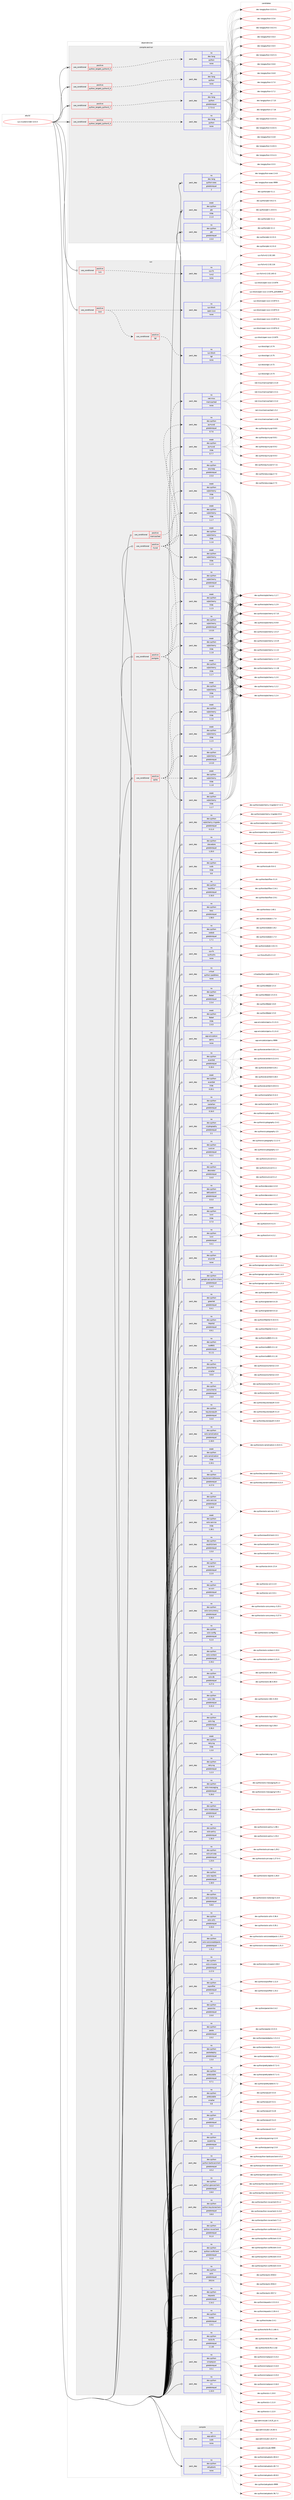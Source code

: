 digraph prolog {

# *************
# Graph options
# *************

newrank=true;
concentrate=true;
compound=true;
graph [rankdir=LR,fontname=Helvetica,fontsize=10,ranksep=1.5];#, ranksep=2.5, nodesep=0.2];
edge  [arrowhead=vee];
node  [fontname=Helvetica,fontsize=10];

# **********
# The ebuild
# **********

subgraph cluster_leftcol {
color=gray;
rank=same;
label=<<i>ebuild</i>>;
id [label="sys-cluster/cinder-13.0.3", color=red, width=4, href="../sys-cluster/cinder-13.0.3.svg"];
}

# ****************
# The dependencies
# ****************

subgraph cluster_midcol {
color=gray;
label=<<i>dependencies</i>>;
subgraph cluster_compile {
fillcolor="#eeeeee";
style=filled;
label=<<i>compile</i>>;
subgraph pack1234482 {
dependency1721219 [label=<<TABLE BORDER="0" CELLBORDER="1" CELLSPACING="0" CELLPADDING="4" WIDTH="220"><TR><TD ROWSPAN="6" CELLPADDING="30">pack_dep</TD></TR><TR><TD WIDTH="110">no</TD></TR><TR><TD>app-admin</TD></TR><TR><TD>sudo</TD></TR><TR><TD>none</TD></TR><TR><TD></TD></TR></TABLE>>, shape=none, color=blue];
}
id:e -> dependency1721219:w [weight=20,style="solid",arrowhead="vee"];
subgraph pack1234483 {
dependency1721220 [label=<<TABLE BORDER="0" CELLBORDER="1" CELLSPACING="0" CELLPADDING="4" WIDTH="220"><TR><TD ROWSPAN="6" CELLPADDING="30">pack_dep</TD></TR><TR><TD WIDTH="110">no</TD></TR><TR><TD>dev-python</TD></TR><TR><TD>setuptools</TD></TR><TR><TD>none</TD></TR><TR><TD></TD></TR></TABLE>>, shape=none, color=blue];
}
id:e -> dependency1721220:w [weight=20,style="solid",arrowhead="vee"];
}
subgraph cluster_compileandrun {
fillcolor="#eeeeee";
style=filled;
label=<<i>compile and run</i>>;
subgraph cond458529 {
dependency1721221 [label=<<TABLE BORDER="0" CELLBORDER="1" CELLSPACING="0" CELLPADDING="4"><TR><TD ROWSPAN="3" CELLPADDING="10">use_conditional</TD></TR><TR><TD>positive</TD></TR><TR><TD>python_targets_python2_7</TD></TR></TABLE>>, shape=none, color=red];
subgraph pack1234484 {
dependency1721222 [label=<<TABLE BORDER="0" CELLBORDER="1" CELLSPACING="0" CELLPADDING="4" WIDTH="220"><TR><TD ROWSPAN="6" CELLPADDING="30">pack_dep</TD></TR><TR><TD WIDTH="110">no</TD></TR><TR><TD>dev-lang</TD></TR><TR><TD>python</TD></TR><TR><TD>greaterequal</TD></TR><TR><TD>2.7.5-r2</TD></TR></TABLE>>, shape=none, color=blue];
}
dependency1721221:e -> dependency1721222:w [weight=20,style="dashed",arrowhead="vee"];
}
id:e -> dependency1721221:w [weight=20,style="solid",arrowhead="odotvee"];
subgraph cond458530 {
dependency1721223 [label=<<TABLE BORDER="0" CELLBORDER="1" CELLSPACING="0" CELLPADDING="4"><TR><TD ROWSPAN="3" CELLPADDING="10">use_conditional</TD></TR><TR><TD>positive</TD></TR><TR><TD>python_targets_python3_4</TD></TR></TABLE>>, shape=none, color=red];
subgraph pack1234485 {
dependency1721224 [label=<<TABLE BORDER="0" CELLBORDER="1" CELLSPACING="0" CELLPADDING="4" WIDTH="220"><TR><TD ROWSPAN="6" CELLPADDING="30">pack_dep</TD></TR><TR><TD WIDTH="110">no</TD></TR><TR><TD>dev-lang</TD></TR><TR><TD>python</TD></TR><TR><TD>none</TD></TR><TR><TD></TD></TR></TABLE>>, shape=none, color=blue];
}
dependency1721223:e -> dependency1721224:w [weight=20,style="dashed",arrowhead="vee"];
}
id:e -> dependency1721223:w [weight=20,style="solid",arrowhead="odotvee"];
subgraph cond458531 {
dependency1721225 [label=<<TABLE BORDER="0" CELLBORDER="1" CELLSPACING="0" CELLPADDING="4"><TR><TD ROWSPAN="3" CELLPADDING="10">use_conditional</TD></TR><TR><TD>positive</TD></TR><TR><TD>python_targets_python3_5</TD></TR></TABLE>>, shape=none, color=red];
subgraph pack1234486 {
dependency1721226 [label=<<TABLE BORDER="0" CELLBORDER="1" CELLSPACING="0" CELLPADDING="4" WIDTH="220"><TR><TD ROWSPAN="6" CELLPADDING="30">pack_dep</TD></TR><TR><TD WIDTH="110">no</TD></TR><TR><TD>dev-lang</TD></TR><TR><TD>python</TD></TR><TR><TD>none</TD></TR><TR><TD></TD></TR></TABLE>>, shape=none, color=blue];
}
dependency1721225:e -> dependency1721226:w [weight=20,style="dashed",arrowhead="vee"];
}
id:e -> dependency1721225:w [weight=20,style="solid",arrowhead="odotvee"];
subgraph cond458532 {
dependency1721227 [label=<<TABLE BORDER="0" CELLBORDER="1" CELLSPACING="0" CELLPADDING="4"><TR><TD ROWSPAN="3" CELLPADDING="10">use_conditional</TD></TR><TR><TD>positive</TD></TR><TR><TD>python_targets_python3_6</TD></TR></TABLE>>, shape=none, color=red];
subgraph pack1234487 {
dependency1721228 [label=<<TABLE BORDER="0" CELLBORDER="1" CELLSPACING="0" CELLPADDING="4" WIDTH="220"><TR><TD ROWSPAN="6" CELLPADDING="30">pack_dep</TD></TR><TR><TD WIDTH="110">no</TD></TR><TR><TD>dev-lang</TD></TR><TR><TD>python</TD></TR><TR><TD>none</TD></TR><TR><TD></TD></TR></TABLE>>, shape=none, color=blue];
}
dependency1721227:e -> dependency1721228:w [weight=20,style="dashed",arrowhead="vee"];
}
id:e -> dependency1721227:w [weight=20,style="solid",arrowhead="odotvee"];
subgraph pack1234488 {
dependency1721229 [label=<<TABLE BORDER="0" CELLBORDER="1" CELLSPACING="0" CELLPADDING="4" WIDTH="220"><TR><TD ROWSPAN="6" CELLPADDING="30">pack_dep</TD></TR><TR><TD WIDTH="110">no</TD></TR><TR><TD>dev-lang</TD></TR><TR><TD>python-exec</TD></TR><TR><TD>greaterequal</TD></TR><TR><TD>2</TD></TR></TABLE>>, shape=none, color=blue];
}
id:e -> dependency1721229:w [weight=20,style="solid",arrowhead="odotvee"];
subgraph pack1234489 {
dependency1721230 [label=<<TABLE BORDER="0" CELLBORDER="1" CELLSPACING="0" CELLPADDING="4" WIDTH="220"><TR><TD ROWSPAN="6" CELLPADDING="30">pack_dep</TD></TR><TR><TD WIDTH="110">no</TD></TR><TR><TD>dev-python</TD></TR><TR><TD>pbr</TD></TR><TR><TD>greaterequal</TD></TR><TR><TD>2.0.0</TD></TR></TABLE>>, shape=none, color=blue];
}
id:e -> dependency1721230:w [weight=20,style="solid",arrowhead="odotvee"];
subgraph pack1234490 {
dependency1721231 [label=<<TABLE BORDER="0" CELLBORDER="1" CELLSPACING="0" CELLPADDING="4" WIDTH="220"><TR><TD ROWSPAN="6" CELLPADDING="30">pack_dep</TD></TR><TR><TD WIDTH="110">weak</TD></TR><TR><TD>dev-python</TD></TR><TR><TD>pbr</TD></TR><TR><TD>tilde</TD></TR><TR><TD>2.1.0</TD></TR></TABLE>>, shape=none, color=blue];
}
id:e -> dependency1721231:w [weight=20,style="solid",arrowhead="odotvee"];
}
subgraph cluster_run {
fillcolor="#eeeeee";
style=filled;
label=<<i>run</i>>;
subgraph cond458533 {
dependency1721232 [label=<<TABLE BORDER="0" CELLBORDER="1" CELLSPACING="0" CELLPADDING="4"><TR><TD ROWSPAN="3" CELLPADDING="10">use_conditional</TD></TR><TR><TD>positive</TD></TR><TR><TD>iscsi</TD></TR></TABLE>>, shape=none, color=red];
subgraph cond458534 {
dependency1721233 [label=<<TABLE BORDER="0" CELLBORDER="1" CELLSPACING="0" CELLPADDING="4"><TR><TD ROWSPAN="3" CELLPADDING="10">use_conditional</TD></TR><TR><TD>positive</TD></TR><TR><TD>tgt</TD></TR></TABLE>>, shape=none, color=red];
subgraph pack1234491 {
dependency1721234 [label=<<TABLE BORDER="0" CELLBORDER="1" CELLSPACING="0" CELLPADDING="4" WIDTH="220"><TR><TD ROWSPAN="6" CELLPADDING="30">pack_dep</TD></TR><TR><TD WIDTH="110">no</TD></TR><TR><TD>sys-block</TD></TR><TR><TD>tgt</TD></TR><TR><TD>none</TD></TR><TR><TD></TD></TR></TABLE>>, shape=none, color=blue];
}
dependency1721233:e -> dependency1721234:w [weight=20,style="dashed",arrowhead="vee"];
}
dependency1721232:e -> dependency1721233:w [weight=20,style="dashed",arrowhead="vee"];
subgraph pack1234492 {
dependency1721235 [label=<<TABLE BORDER="0" CELLBORDER="1" CELLSPACING="0" CELLPADDING="4" WIDTH="220"><TR><TD ROWSPAN="6" CELLPADDING="30">pack_dep</TD></TR><TR><TD WIDTH="110">no</TD></TR><TR><TD>sys-block</TD></TR><TR><TD>open-iscsi</TD></TR><TR><TD>none</TD></TR><TR><TD></TD></TR></TABLE>>, shape=none, color=blue];
}
dependency1721232:e -> dependency1721235:w [weight=20,style="dashed",arrowhead="vee"];
}
id:e -> dependency1721232:w [weight=20,style="solid",arrowhead="odot"];
subgraph cond458535 {
dependency1721236 [label=<<TABLE BORDER="0" CELLBORDER="1" CELLSPACING="0" CELLPADDING="4"><TR><TD ROWSPAN="3" CELLPADDING="10">use_conditional</TD></TR><TR><TD>positive</TD></TR><TR><TD>lvm</TD></TR></TABLE>>, shape=none, color=red];
subgraph pack1234493 {
dependency1721237 [label=<<TABLE BORDER="0" CELLBORDER="1" CELLSPACING="0" CELLPADDING="4" WIDTH="220"><TR><TD ROWSPAN="6" CELLPADDING="30">pack_dep</TD></TR><TR><TD WIDTH="110">no</TD></TR><TR><TD>sys-fs</TD></TR><TR><TD>lvm2</TD></TR><TR><TD>none</TD></TR><TR><TD></TD></TR></TABLE>>, shape=none, color=blue];
}
dependency1721236:e -> dependency1721237:w [weight=20,style="dashed",arrowhead="vee"];
}
id:e -> dependency1721236:w [weight=20,style="solid",arrowhead="odot"];
subgraph cond458536 {
dependency1721238 [label=<<TABLE BORDER="0" CELLBORDER="1" CELLSPACING="0" CELLPADDING="4"><TR><TD ROWSPAN="3" CELLPADDING="10">use_conditional</TD></TR><TR><TD>positive</TD></TR><TR><TD>memcached</TD></TR></TABLE>>, shape=none, color=red];
subgraph pack1234494 {
dependency1721239 [label=<<TABLE BORDER="0" CELLBORDER="1" CELLSPACING="0" CELLPADDING="4" WIDTH="220"><TR><TD ROWSPAN="6" CELLPADDING="30">pack_dep</TD></TR><TR><TD WIDTH="110">no</TD></TR><TR><TD>net-misc</TD></TR><TR><TD>memcached</TD></TR><TR><TD>none</TD></TR><TR><TD></TD></TR></TABLE>>, shape=none, color=blue];
}
dependency1721238:e -> dependency1721239:w [weight=20,style="dashed",arrowhead="vee"];
}
id:e -> dependency1721238:w [weight=20,style="solid",arrowhead="odot"];
subgraph cond458537 {
dependency1721240 [label=<<TABLE BORDER="0" CELLBORDER="1" CELLSPACING="0" CELLPADDING="4"><TR><TD ROWSPAN="3" CELLPADDING="10">use_conditional</TD></TR><TR><TD>positive</TD></TR><TR><TD>mysql</TD></TR></TABLE>>, shape=none, color=red];
subgraph pack1234495 {
dependency1721241 [label=<<TABLE BORDER="0" CELLBORDER="1" CELLSPACING="0" CELLPADDING="4" WIDTH="220"><TR><TD ROWSPAN="6" CELLPADDING="30">pack_dep</TD></TR><TR><TD WIDTH="110">no</TD></TR><TR><TD>dev-python</TD></TR><TR><TD>pymysql</TD></TR><TR><TD>greaterequal</TD></TR><TR><TD>0.7.6</TD></TR></TABLE>>, shape=none, color=blue];
}
dependency1721240:e -> dependency1721241:w [weight=20,style="dashed",arrowhead="vee"];
subgraph pack1234496 {
dependency1721242 [label=<<TABLE BORDER="0" CELLBORDER="1" CELLSPACING="0" CELLPADDING="4" WIDTH="220"><TR><TD ROWSPAN="6" CELLPADDING="30">pack_dep</TD></TR><TR><TD WIDTH="110">weak</TD></TR><TR><TD>dev-python</TD></TR><TR><TD>pymysql</TD></TR><TR><TD>tilde</TD></TR><TR><TD>0.7.7</TD></TR></TABLE>>, shape=none, color=blue];
}
dependency1721240:e -> dependency1721242:w [weight=20,style="dashed",arrowhead="vee"];
subgraph pack1234497 {
dependency1721243 [label=<<TABLE BORDER="0" CELLBORDER="1" CELLSPACING="0" CELLPADDING="4" WIDTH="220"><TR><TD ROWSPAN="6" CELLPADDING="30">pack_dep</TD></TR><TR><TD WIDTH="110">no</TD></TR><TR><TD>dev-python</TD></TR><TR><TD>sqlalchemy</TD></TR><TR><TD>greaterequal</TD></TR><TR><TD>1.0.10</TD></TR></TABLE>>, shape=none, color=blue];
}
dependency1721240:e -> dependency1721243:w [weight=20,style="dashed",arrowhead="vee"];
subgraph pack1234498 {
dependency1721244 [label=<<TABLE BORDER="0" CELLBORDER="1" CELLSPACING="0" CELLPADDING="4" WIDTH="220"><TR><TD ROWSPAN="6" CELLPADDING="30">pack_dep</TD></TR><TR><TD WIDTH="110">weak</TD></TR><TR><TD>dev-python</TD></TR><TR><TD>sqlalchemy</TD></TR><TR><TD>tilde</TD></TR><TR><TD>1.1.5</TD></TR></TABLE>>, shape=none, color=blue];
}
dependency1721240:e -> dependency1721244:w [weight=20,style="dashed",arrowhead="vee"];
subgraph pack1234499 {
dependency1721245 [label=<<TABLE BORDER="0" CELLBORDER="1" CELLSPACING="0" CELLPADDING="4" WIDTH="220"><TR><TD ROWSPAN="6" CELLPADDING="30">pack_dep</TD></TR><TR><TD WIDTH="110">weak</TD></TR><TR><TD>dev-python</TD></TR><TR><TD>sqlalchemy</TD></TR><TR><TD>tilde</TD></TR><TR><TD>1.1.6</TD></TR></TABLE>>, shape=none, color=blue];
}
dependency1721240:e -> dependency1721245:w [weight=20,style="dashed",arrowhead="vee"];
subgraph pack1234500 {
dependency1721246 [label=<<TABLE BORDER="0" CELLBORDER="1" CELLSPACING="0" CELLPADDING="4" WIDTH="220"><TR><TD ROWSPAN="6" CELLPADDING="30">pack_dep</TD></TR><TR><TD WIDTH="110">weak</TD></TR><TR><TD>dev-python</TD></TR><TR><TD>sqlalchemy</TD></TR><TR><TD>tilde</TD></TR><TR><TD>1.1.7</TD></TR></TABLE>>, shape=none, color=blue];
}
dependency1721240:e -> dependency1721246:w [weight=20,style="dashed",arrowhead="vee"];
subgraph pack1234501 {
dependency1721247 [label=<<TABLE BORDER="0" CELLBORDER="1" CELLSPACING="0" CELLPADDING="4" WIDTH="220"><TR><TD ROWSPAN="6" CELLPADDING="30">pack_dep</TD></TR><TR><TD WIDTH="110">weak</TD></TR><TR><TD>dev-python</TD></TR><TR><TD>sqlalchemy</TD></TR><TR><TD>tilde</TD></TR><TR><TD>1.1.8</TD></TR></TABLE>>, shape=none, color=blue];
}
dependency1721240:e -> dependency1721247:w [weight=20,style="dashed",arrowhead="vee"];
}
id:e -> dependency1721240:w [weight=20,style="solid",arrowhead="odot"];
subgraph cond458538 {
dependency1721248 [label=<<TABLE BORDER="0" CELLBORDER="1" CELLSPACING="0" CELLPADDING="4"><TR><TD ROWSPAN="3" CELLPADDING="10">use_conditional</TD></TR><TR><TD>positive</TD></TR><TR><TD>postgres</TD></TR></TABLE>>, shape=none, color=red];
subgraph pack1234502 {
dependency1721249 [label=<<TABLE BORDER="0" CELLBORDER="1" CELLSPACING="0" CELLPADDING="4" WIDTH="220"><TR><TD ROWSPAN="6" CELLPADDING="30">pack_dep</TD></TR><TR><TD WIDTH="110">no</TD></TR><TR><TD>dev-python</TD></TR><TR><TD>psycopg</TD></TR><TR><TD>greaterequal</TD></TR><TR><TD>2.5.0</TD></TR></TABLE>>, shape=none, color=blue];
}
dependency1721248:e -> dependency1721249:w [weight=20,style="dashed",arrowhead="vee"];
subgraph pack1234503 {
dependency1721250 [label=<<TABLE BORDER="0" CELLBORDER="1" CELLSPACING="0" CELLPADDING="4" WIDTH="220"><TR><TD ROWSPAN="6" CELLPADDING="30">pack_dep</TD></TR><TR><TD WIDTH="110">no</TD></TR><TR><TD>dev-python</TD></TR><TR><TD>sqlalchemy</TD></TR><TR><TD>greaterequal</TD></TR><TR><TD>1.0.10</TD></TR></TABLE>>, shape=none, color=blue];
}
dependency1721248:e -> dependency1721250:w [weight=20,style="dashed",arrowhead="vee"];
subgraph pack1234504 {
dependency1721251 [label=<<TABLE BORDER="0" CELLBORDER="1" CELLSPACING="0" CELLPADDING="4" WIDTH="220"><TR><TD ROWSPAN="6" CELLPADDING="30">pack_dep</TD></TR><TR><TD WIDTH="110">weak</TD></TR><TR><TD>dev-python</TD></TR><TR><TD>sqlalchemy</TD></TR><TR><TD>tilde</TD></TR><TR><TD>1.1.5</TD></TR></TABLE>>, shape=none, color=blue];
}
dependency1721248:e -> dependency1721251:w [weight=20,style="dashed",arrowhead="vee"];
subgraph pack1234505 {
dependency1721252 [label=<<TABLE BORDER="0" CELLBORDER="1" CELLSPACING="0" CELLPADDING="4" WIDTH="220"><TR><TD ROWSPAN="6" CELLPADDING="30">pack_dep</TD></TR><TR><TD WIDTH="110">weak</TD></TR><TR><TD>dev-python</TD></TR><TR><TD>sqlalchemy</TD></TR><TR><TD>tilde</TD></TR><TR><TD>1.1.6</TD></TR></TABLE>>, shape=none, color=blue];
}
dependency1721248:e -> dependency1721252:w [weight=20,style="dashed",arrowhead="vee"];
subgraph pack1234506 {
dependency1721253 [label=<<TABLE BORDER="0" CELLBORDER="1" CELLSPACING="0" CELLPADDING="4" WIDTH="220"><TR><TD ROWSPAN="6" CELLPADDING="30">pack_dep</TD></TR><TR><TD WIDTH="110">weak</TD></TR><TR><TD>dev-python</TD></TR><TR><TD>sqlalchemy</TD></TR><TR><TD>tilde</TD></TR><TR><TD>1.1.7</TD></TR></TABLE>>, shape=none, color=blue];
}
dependency1721248:e -> dependency1721253:w [weight=20,style="dashed",arrowhead="vee"];
subgraph pack1234507 {
dependency1721254 [label=<<TABLE BORDER="0" CELLBORDER="1" CELLSPACING="0" CELLPADDING="4" WIDTH="220"><TR><TD ROWSPAN="6" CELLPADDING="30">pack_dep</TD></TR><TR><TD WIDTH="110">weak</TD></TR><TR><TD>dev-python</TD></TR><TR><TD>sqlalchemy</TD></TR><TR><TD>tilde</TD></TR><TR><TD>1.1.8</TD></TR></TABLE>>, shape=none, color=blue];
}
dependency1721248:e -> dependency1721254:w [weight=20,style="dashed",arrowhead="vee"];
}
id:e -> dependency1721248:w [weight=20,style="solid",arrowhead="odot"];
subgraph cond458539 {
dependency1721255 [label=<<TABLE BORDER="0" CELLBORDER="1" CELLSPACING="0" CELLPADDING="4"><TR><TD ROWSPAN="3" CELLPADDING="10">use_conditional</TD></TR><TR><TD>positive</TD></TR><TR><TD>sqlite</TD></TR></TABLE>>, shape=none, color=red];
subgraph pack1234508 {
dependency1721256 [label=<<TABLE BORDER="0" CELLBORDER="1" CELLSPACING="0" CELLPADDING="4" WIDTH="220"><TR><TD ROWSPAN="6" CELLPADDING="30">pack_dep</TD></TR><TR><TD WIDTH="110">no</TD></TR><TR><TD>dev-python</TD></TR><TR><TD>sqlalchemy</TD></TR><TR><TD>greaterequal</TD></TR><TR><TD>1.0.10</TD></TR></TABLE>>, shape=none, color=blue];
}
dependency1721255:e -> dependency1721256:w [weight=20,style="dashed",arrowhead="vee"];
subgraph pack1234509 {
dependency1721257 [label=<<TABLE BORDER="0" CELLBORDER="1" CELLSPACING="0" CELLPADDING="4" WIDTH="220"><TR><TD ROWSPAN="6" CELLPADDING="30">pack_dep</TD></TR><TR><TD WIDTH="110">weak</TD></TR><TR><TD>dev-python</TD></TR><TR><TD>sqlalchemy</TD></TR><TR><TD>tilde</TD></TR><TR><TD>1.1.5</TD></TR></TABLE>>, shape=none, color=blue];
}
dependency1721255:e -> dependency1721257:w [weight=20,style="dashed",arrowhead="vee"];
subgraph pack1234510 {
dependency1721258 [label=<<TABLE BORDER="0" CELLBORDER="1" CELLSPACING="0" CELLPADDING="4" WIDTH="220"><TR><TD ROWSPAN="6" CELLPADDING="30">pack_dep</TD></TR><TR><TD WIDTH="110">weak</TD></TR><TR><TD>dev-python</TD></TR><TR><TD>sqlalchemy</TD></TR><TR><TD>tilde</TD></TR><TR><TD>1.1.6</TD></TR></TABLE>>, shape=none, color=blue];
}
dependency1721255:e -> dependency1721258:w [weight=20,style="dashed",arrowhead="vee"];
subgraph pack1234511 {
dependency1721259 [label=<<TABLE BORDER="0" CELLBORDER="1" CELLSPACING="0" CELLPADDING="4" WIDTH="220"><TR><TD ROWSPAN="6" CELLPADDING="30">pack_dep</TD></TR><TR><TD WIDTH="110">weak</TD></TR><TR><TD>dev-python</TD></TR><TR><TD>sqlalchemy</TD></TR><TR><TD>tilde</TD></TR><TR><TD>1.1.7</TD></TR></TABLE>>, shape=none, color=blue];
}
dependency1721255:e -> dependency1721259:w [weight=20,style="dashed",arrowhead="vee"];
subgraph pack1234512 {
dependency1721260 [label=<<TABLE BORDER="0" CELLBORDER="1" CELLSPACING="0" CELLPADDING="4" WIDTH="220"><TR><TD ROWSPAN="6" CELLPADDING="30">pack_dep</TD></TR><TR><TD WIDTH="110">weak</TD></TR><TR><TD>dev-python</TD></TR><TR><TD>sqlalchemy</TD></TR><TR><TD>tilde</TD></TR><TR><TD>1.1.8</TD></TR></TABLE>>, shape=none, color=blue];
}
dependency1721255:e -> dependency1721260:w [weight=20,style="dashed",arrowhead="vee"];
}
id:e -> dependency1721255:w [weight=20,style="solid",arrowhead="odot"];
subgraph pack1234513 {
dependency1721261 [label=<<TABLE BORDER="0" CELLBORDER="1" CELLSPACING="0" CELLPADDING="4" WIDTH="220"><TR><TD ROWSPAN="6" CELLPADDING="30">pack_dep</TD></TR><TR><TD WIDTH="110">no</TD></TR><TR><TD>app-emulation</TD></TR><TR><TD>qemu</TD></TR><TR><TD>none</TD></TR><TR><TD></TD></TR></TABLE>>, shape=none, color=blue];
}
id:e -> dependency1721261:w [weight=20,style="solid",arrowhead="odot"];
subgraph pack1234514 {
dependency1721262 [label=<<TABLE BORDER="0" CELLBORDER="1" CELLSPACING="0" CELLPADDING="4" WIDTH="220"><TR><TD ROWSPAN="6" CELLPADDING="30">pack_dep</TD></TR><TR><TD WIDTH="110">no</TD></TR><TR><TD>dev-python</TD></TR><TR><TD>Babel</TD></TR><TR><TD>greaterequal</TD></TR><TR><TD>2.3.4</TD></TR></TABLE>>, shape=none, color=blue];
}
id:e -> dependency1721262:w [weight=20,style="solid",arrowhead="odot"];
subgraph pack1234515 {
dependency1721263 [label=<<TABLE BORDER="0" CELLBORDER="1" CELLSPACING="0" CELLPADDING="4" WIDTH="220"><TR><TD ROWSPAN="6" CELLPADDING="30">pack_dep</TD></TR><TR><TD WIDTH="110">no</TD></TR><TR><TD>dev-python</TD></TR><TR><TD>castellan</TD></TR><TR><TD>greaterequal</TD></TR><TR><TD>0.16.0</TD></TR></TABLE>>, shape=none, color=blue];
}
id:e -> dependency1721263:w [weight=20,style="solid",arrowhead="odot"];
subgraph pack1234516 {
dependency1721264 [label=<<TABLE BORDER="0" CELLBORDER="1" CELLSPACING="0" CELLPADDING="4" WIDTH="220"><TR><TD ROWSPAN="6" CELLPADDING="30">pack_dep</TD></TR><TR><TD WIDTH="110">no</TD></TR><TR><TD>dev-python</TD></TR><TR><TD>cryptography</TD></TR><TR><TD>greaterequal</TD></TR><TR><TD>2.1</TD></TR></TABLE>>, shape=none, color=blue];
}
id:e -> dependency1721264:w [weight=20,style="solid",arrowhead="odot"];
subgraph pack1234517 {
dependency1721265 [label=<<TABLE BORDER="0" CELLBORDER="1" CELLSPACING="0" CELLPADDING="4" WIDTH="220"><TR><TD ROWSPAN="6" CELLPADDING="30">pack_dep</TD></TR><TR><TD WIDTH="110">no</TD></TR><TR><TD>dev-python</TD></TR><TR><TD>cursive</TD></TR><TR><TD>greaterequal</TD></TR><TR><TD>0.2.1</TD></TR></TABLE>>, shape=none, color=blue];
}
id:e -> dependency1721265:w [weight=20,style="solid",arrowhead="odot"];
subgraph pack1234518 {
dependency1721266 [label=<<TABLE BORDER="0" CELLBORDER="1" CELLSPACING="0" CELLPADDING="4" WIDTH="220"><TR><TD ROWSPAN="6" CELLPADDING="30">pack_dep</TD></TR><TR><TD WIDTH="110">no</TD></TR><TR><TD>dev-python</TD></TR><TR><TD>decorator</TD></TR><TR><TD>greaterequal</TD></TR><TR><TD>3.4.0</TD></TR></TABLE>>, shape=none, color=blue];
}
id:e -> dependency1721266:w [weight=20,style="solid",arrowhead="odot"];
subgraph pack1234519 {
dependency1721267 [label=<<TABLE BORDER="0" CELLBORDER="1" CELLSPACING="0" CELLPADDING="4" WIDTH="220"><TR><TD ROWSPAN="6" CELLPADDING="30">pack_dep</TD></TR><TR><TD WIDTH="110">no</TD></TR><TR><TD>dev-python</TD></TR><TR><TD>defusedxml</TD></TR><TR><TD>greaterequal</TD></TR><TR><TD>0.5.0</TD></TR></TABLE>>, shape=none, color=blue];
}
id:e -> dependency1721267:w [weight=20,style="solid",arrowhead="odot"];
subgraph pack1234520 {
dependency1721268 [label=<<TABLE BORDER="0" CELLBORDER="1" CELLSPACING="0" CELLPADDING="4" WIDTH="220"><TR><TD ROWSPAN="6" CELLPADDING="30">pack_dep</TD></TR><TR><TD WIDTH="110">no</TD></TR><TR><TD>dev-python</TD></TR><TR><TD>enum34</TD></TR><TR><TD>none</TD></TR><TR><TD></TD></TR></TABLE>>, shape=none, color=blue];
}
id:e -> dependency1721268:w [weight=20,style="solid",arrowhead="odot"];
subgraph pack1234521 {
dependency1721269 [label=<<TABLE BORDER="0" CELLBORDER="1" CELLSPACING="0" CELLPADDING="4" WIDTH="220"><TR><TD ROWSPAN="6" CELLPADDING="30">pack_dep</TD></TR><TR><TD WIDTH="110">no</TD></TR><TR><TD>dev-python</TD></TR><TR><TD>eventlet</TD></TR><TR><TD>greaterequal</TD></TR><TR><TD>0.18.4</TD></TR></TABLE>>, shape=none, color=blue];
}
id:e -> dependency1721269:w [weight=20,style="solid",arrowhead="odot"];
subgraph pack1234522 {
dependency1721270 [label=<<TABLE BORDER="0" CELLBORDER="1" CELLSPACING="0" CELLPADDING="4" WIDTH="220"><TR><TD ROWSPAN="6" CELLPADDING="30">pack_dep</TD></TR><TR><TD WIDTH="110">no</TD></TR><TR><TD>dev-python</TD></TR><TR><TD>google-api-python-client</TD></TR><TR><TD>greaterequal</TD></TR><TR><TD>1.4.2</TD></TR></TABLE>>, shape=none, color=blue];
}
id:e -> dependency1721270:w [weight=20,style="solid",arrowhead="odot"];
subgraph pack1234523 {
dependency1721271 [label=<<TABLE BORDER="0" CELLBORDER="1" CELLSPACING="0" CELLPADDING="4" WIDTH="220"><TR><TD ROWSPAN="6" CELLPADDING="30">pack_dep</TD></TR><TR><TD WIDTH="110">no</TD></TR><TR><TD>dev-python</TD></TR><TR><TD>greenlet</TD></TR><TR><TD>greaterequal</TD></TR><TR><TD>0.4.1</TD></TR></TABLE>>, shape=none, color=blue];
}
id:e -> dependency1721271:w [weight=20,style="solid",arrowhead="odot"];
subgraph pack1234524 {
dependency1721272 [label=<<TABLE BORDER="0" CELLBORDER="1" CELLSPACING="0" CELLPADDING="4" WIDTH="220"><TR><TD ROWSPAN="6" CELLPADDING="30">pack_dep</TD></TR><TR><TD WIDTH="110">no</TD></TR><TR><TD>dev-python</TD></TR><TR><TD>httplib2</TD></TR><TR><TD>greaterequal</TD></TR><TR><TD>0.9.1</TD></TR></TABLE>>, shape=none, color=blue];
}
id:e -> dependency1721272:w [weight=20,style="solid",arrowhead="odot"];
subgraph pack1234525 {
dependency1721273 [label=<<TABLE BORDER="0" CELLBORDER="1" CELLSPACING="0" CELLPADDING="4" WIDTH="220"><TR><TD ROWSPAN="6" CELLPADDING="30">pack_dep</TD></TR><TR><TD WIDTH="110">no</TD></TR><TR><TD>dev-python</TD></TR><TR><TD>iso8601</TD></TR><TR><TD>greaterequal</TD></TR><TR><TD>0.1.11</TD></TR></TABLE>>, shape=none, color=blue];
}
id:e -> dependency1721273:w [weight=20,style="solid",arrowhead="odot"];
subgraph pack1234526 {
dependency1721274 [label=<<TABLE BORDER="0" CELLBORDER="1" CELLSPACING="0" CELLPADDING="4" WIDTH="220"><TR><TD ROWSPAN="6" CELLPADDING="30">pack_dep</TD></TR><TR><TD WIDTH="110">no</TD></TR><TR><TD>dev-python</TD></TR><TR><TD>jsonschema</TD></TR><TR><TD>greaterequal</TD></TR><TR><TD>2.6.0</TD></TR></TABLE>>, shape=none, color=blue];
}
id:e -> dependency1721274:w [weight=20,style="solid",arrowhead="odot"];
subgraph pack1234527 {
dependency1721275 [label=<<TABLE BORDER="0" CELLBORDER="1" CELLSPACING="0" CELLPADDING="4" WIDTH="220"><TR><TD ROWSPAN="6" CELLPADDING="30">pack_dep</TD></TR><TR><TD WIDTH="110">no</TD></TR><TR><TD>dev-python</TD></TR><TR><TD>jsonschema</TD></TR><TR><TD>smaller</TD></TR><TR><TD>3.0.0</TD></TR></TABLE>>, shape=none, color=blue];
}
id:e -> dependency1721275:w [weight=20,style="solid",arrowhead="odot"];
subgraph pack1234528 {
dependency1721276 [label=<<TABLE BORDER="0" CELLBORDER="1" CELLSPACING="0" CELLPADDING="4" WIDTH="220"><TR><TD ROWSPAN="6" CELLPADDING="30">pack_dep</TD></TR><TR><TD WIDTH="110">no</TD></TR><TR><TD>dev-python</TD></TR><TR><TD>keystoneauth</TD></TR><TR><TD>greaterequal</TD></TR><TR><TD>3.4.0</TD></TR></TABLE>>, shape=none, color=blue];
}
id:e -> dependency1721276:w [weight=20,style="solid",arrowhead="odot"];
subgraph pack1234529 {
dependency1721277 [label=<<TABLE BORDER="0" CELLBORDER="1" CELLSPACING="0" CELLPADDING="4" WIDTH="220"><TR><TD ROWSPAN="6" CELLPADDING="30">pack_dep</TD></TR><TR><TD WIDTH="110">no</TD></TR><TR><TD>dev-python</TD></TR><TR><TD>keystonemiddleware</TD></TR><TR><TD>greaterequal</TD></TR><TR><TD>4.17.0</TD></TR></TABLE>>, shape=none, color=blue];
}
id:e -> dependency1721277:w [weight=20,style="solid",arrowhead="odot"];
subgraph pack1234530 {
dependency1721278 [label=<<TABLE BORDER="0" CELLBORDER="1" CELLSPACING="0" CELLPADDING="4" WIDTH="220"><TR><TD ROWSPAN="6" CELLPADDING="30">pack_dep</TD></TR><TR><TD WIDTH="110">no</TD></TR><TR><TD>dev-python</TD></TR><TR><TD>lxml</TD></TR><TR><TD>greaterequal</TD></TR><TR><TD>3.4.1</TD></TR></TABLE>>, shape=none, color=blue];
}
id:e -> dependency1721278:w [weight=20,style="solid",arrowhead="odot"];
subgraph pack1234531 {
dependency1721279 [label=<<TABLE BORDER="0" CELLBORDER="1" CELLSPACING="0" CELLPADDING="4" WIDTH="220"><TR><TD ROWSPAN="6" CELLPADDING="30">pack_dep</TD></TR><TR><TD WIDTH="110">no</TD></TR><TR><TD>dev-python</TD></TR><TR><TD>oauth2client</TD></TR><TR><TD>greaterequal</TD></TR><TR><TD>1.5.0</TD></TR></TABLE>>, shape=none, color=blue];
}
id:e -> dependency1721279:w [weight=20,style="solid",arrowhead="odot"];
subgraph pack1234532 {
dependency1721280 [label=<<TABLE BORDER="0" CELLBORDER="1" CELLSPACING="0" CELLPADDING="4" WIDTH="220"><TR><TD ROWSPAN="6" CELLPADDING="30">pack_dep</TD></TR><TR><TD WIDTH="110">no</TD></TR><TR><TD>dev-python</TD></TR><TR><TD>os-brick</TD></TR><TR><TD>greaterequal</TD></TR><TR><TD>2.2.0</TD></TR></TABLE>>, shape=none, color=blue];
}
id:e -> dependency1721280:w [weight=20,style="solid",arrowhead="odot"];
subgraph pack1234533 {
dependency1721281 [label=<<TABLE BORDER="0" CELLBORDER="1" CELLSPACING="0" CELLPADDING="4" WIDTH="220"><TR><TD ROWSPAN="6" CELLPADDING="30">pack_dep</TD></TR><TR><TD WIDTH="110">no</TD></TR><TR><TD>dev-python</TD></TR><TR><TD>os-win</TD></TR><TR><TD>greaterequal</TD></TR><TR><TD>3.0.0</TD></TR></TABLE>>, shape=none, color=blue];
}
id:e -> dependency1721281:w [weight=20,style="solid",arrowhead="odot"];
subgraph pack1234534 {
dependency1721282 [label=<<TABLE BORDER="0" CELLBORDER="1" CELLSPACING="0" CELLPADDING="4" WIDTH="220"><TR><TD ROWSPAN="6" CELLPADDING="30">pack_dep</TD></TR><TR><TD WIDTH="110">no</TD></TR><TR><TD>dev-python</TD></TR><TR><TD>oslo-concurrency</TD></TR><TR><TD>greaterequal</TD></TR><TR><TD>3.26.0</TD></TR></TABLE>>, shape=none, color=blue];
}
id:e -> dependency1721282:w [weight=20,style="solid",arrowhead="odot"];
subgraph pack1234535 {
dependency1721283 [label=<<TABLE BORDER="0" CELLBORDER="1" CELLSPACING="0" CELLPADDING="4" WIDTH="220"><TR><TD ROWSPAN="6" CELLPADDING="30">pack_dep</TD></TR><TR><TD WIDTH="110">no</TD></TR><TR><TD>dev-python</TD></TR><TR><TD>oslo-config</TD></TR><TR><TD>greaterequal</TD></TR><TR><TD>5.2.0</TD></TR></TABLE>>, shape=none, color=blue];
}
id:e -> dependency1721283:w [weight=20,style="solid",arrowhead="odot"];
subgraph pack1234536 {
dependency1721284 [label=<<TABLE BORDER="0" CELLBORDER="1" CELLSPACING="0" CELLPADDING="4" WIDTH="220"><TR><TD ROWSPAN="6" CELLPADDING="30">pack_dep</TD></TR><TR><TD WIDTH="110">no</TD></TR><TR><TD>dev-python</TD></TR><TR><TD>oslo-context</TD></TR><TR><TD>greaterequal</TD></TR><TR><TD>2.19.2</TD></TR></TABLE>>, shape=none, color=blue];
}
id:e -> dependency1721284:w [weight=20,style="solid",arrowhead="odot"];
subgraph pack1234537 {
dependency1721285 [label=<<TABLE BORDER="0" CELLBORDER="1" CELLSPACING="0" CELLPADDING="4" WIDTH="220"><TR><TD ROWSPAN="6" CELLPADDING="30">pack_dep</TD></TR><TR><TD WIDTH="110">no</TD></TR><TR><TD>dev-python</TD></TR><TR><TD>oslo-db</TD></TR><TR><TD>greaterequal</TD></TR><TR><TD>4.27.0</TD></TR></TABLE>>, shape=none, color=blue];
}
id:e -> dependency1721285:w [weight=20,style="solid",arrowhead="odot"];
subgraph pack1234538 {
dependency1721286 [label=<<TABLE BORDER="0" CELLBORDER="1" CELLSPACING="0" CELLPADDING="4" WIDTH="220"><TR><TD ROWSPAN="6" CELLPADDING="30">pack_dep</TD></TR><TR><TD WIDTH="110">no</TD></TR><TR><TD>dev-python</TD></TR><TR><TD>oslo-i18n</TD></TR><TR><TD>greaterequal</TD></TR><TR><TD>3.15.3</TD></TR></TABLE>>, shape=none, color=blue];
}
id:e -> dependency1721286:w [weight=20,style="solid",arrowhead="odot"];
subgraph pack1234539 {
dependency1721287 [label=<<TABLE BORDER="0" CELLBORDER="1" CELLSPACING="0" CELLPADDING="4" WIDTH="220"><TR><TD ROWSPAN="6" CELLPADDING="30">pack_dep</TD></TR><TR><TD WIDTH="110">no</TD></TR><TR><TD>dev-python</TD></TR><TR><TD>oslo-log</TD></TR><TR><TD>greaterequal</TD></TR><TR><TD>3.36.0</TD></TR></TABLE>>, shape=none, color=blue];
}
id:e -> dependency1721287:w [weight=20,style="solid",arrowhead="odot"];
subgraph pack1234540 {
dependency1721288 [label=<<TABLE BORDER="0" CELLBORDER="1" CELLSPACING="0" CELLPADDING="4" WIDTH="220"><TR><TD ROWSPAN="6" CELLPADDING="30">pack_dep</TD></TR><TR><TD WIDTH="110">no</TD></TR><TR><TD>dev-python</TD></TR><TR><TD>oslo-messaging</TD></TR><TR><TD>greaterequal</TD></TR><TR><TD>5.29.0</TD></TR></TABLE>>, shape=none, color=blue];
}
id:e -> dependency1721288:w [weight=20,style="solid",arrowhead="odot"];
subgraph pack1234541 {
dependency1721289 [label=<<TABLE BORDER="0" CELLBORDER="1" CELLSPACING="0" CELLPADDING="4" WIDTH="220"><TR><TD ROWSPAN="6" CELLPADDING="30">pack_dep</TD></TR><TR><TD WIDTH="110">no</TD></TR><TR><TD>dev-python</TD></TR><TR><TD>oslo-middleware</TD></TR><TR><TD>greaterequal</TD></TR><TR><TD>3.31.0</TD></TR></TABLE>>, shape=none, color=blue];
}
id:e -> dependency1721289:w [weight=20,style="solid",arrowhead="odot"];
subgraph pack1234542 {
dependency1721290 [label=<<TABLE BORDER="0" CELLBORDER="1" CELLSPACING="0" CELLPADDING="4" WIDTH="220"><TR><TD ROWSPAN="6" CELLPADDING="30">pack_dep</TD></TR><TR><TD WIDTH="110">no</TD></TR><TR><TD>dev-python</TD></TR><TR><TD>oslo-policy</TD></TR><TR><TD>greaterequal</TD></TR><TR><TD>1.30.0</TD></TR></TABLE>>, shape=none, color=blue];
}
id:e -> dependency1721290:w [weight=20,style="solid",arrowhead="odot"];
subgraph pack1234543 {
dependency1721291 [label=<<TABLE BORDER="0" CELLBORDER="1" CELLSPACING="0" CELLPADDING="4" WIDTH="220"><TR><TD ROWSPAN="6" CELLPADDING="30">pack_dep</TD></TR><TR><TD WIDTH="110">no</TD></TR><TR><TD>dev-python</TD></TR><TR><TD>oslo-privsep</TD></TR><TR><TD>greaterequal</TD></TR><TR><TD>1.23.0</TD></TR></TABLE>>, shape=none, color=blue];
}
id:e -> dependency1721291:w [weight=20,style="solid",arrowhead="odot"];
subgraph pack1234544 {
dependency1721292 [label=<<TABLE BORDER="0" CELLBORDER="1" CELLSPACING="0" CELLPADDING="4" WIDTH="220"><TR><TD ROWSPAN="6" CELLPADDING="30">pack_dep</TD></TR><TR><TD WIDTH="110">no</TD></TR><TR><TD>dev-python</TD></TR><TR><TD>oslo-reports</TD></TR><TR><TD>greaterequal</TD></TR><TR><TD>1.18.0</TD></TR></TABLE>>, shape=none, color=blue];
}
id:e -> dependency1721292:w [weight=20,style="solid",arrowhead="odot"];
subgraph pack1234545 {
dependency1721293 [label=<<TABLE BORDER="0" CELLBORDER="1" CELLSPACING="0" CELLPADDING="4" WIDTH="220"><TR><TD ROWSPAN="6" CELLPADDING="30">pack_dep</TD></TR><TR><TD WIDTH="110">no</TD></TR><TR><TD>dev-python</TD></TR><TR><TD>oslo-rootwrap</TD></TR><TR><TD>greaterequal</TD></TR><TR><TD>5.8.0</TD></TR></TABLE>>, shape=none, color=blue];
}
id:e -> dependency1721293:w [weight=20,style="solid",arrowhead="odot"];
subgraph pack1234546 {
dependency1721294 [label=<<TABLE BORDER="0" CELLBORDER="1" CELLSPACING="0" CELLPADDING="4" WIDTH="220"><TR><TD ROWSPAN="6" CELLPADDING="30">pack_dep</TD></TR><TR><TD WIDTH="110">no</TD></TR><TR><TD>dev-python</TD></TR><TR><TD>oslo-serialization</TD></TR><TR><TD>greaterequal</TD></TR><TR><TD>2.18.0</TD></TR></TABLE>>, shape=none, color=blue];
}
id:e -> dependency1721294:w [weight=20,style="solid",arrowhead="odot"];
subgraph pack1234547 {
dependency1721295 [label=<<TABLE BORDER="0" CELLBORDER="1" CELLSPACING="0" CELLPADDING="4" WIDTH="220"><TR><TD ROWSPAN="6" CELLPADDING="30">pack_dep</TD></TR><TR><TD WIDTH="110">no</TD></TR><TR><TD>dev-python</TD></TR><TR><TD>oslo-service</TD></TR><TR><TD>greaterequal</TD></TR><TR><TD>1.24.0</TD></TR></TABLE>>, shape=none, color=blue];
}
id:e -> dependency1721295:w [weight=20,style="solid",arrowhead="odot"];
subgraph pack1234548 {
dependency1721296 [label=<<TABLE BORDER="0" CELLBORDER="1" CELLSPACING="0" CELLPADDING="4" WIDTH="220"><TR><TD ROWSPAN="6" CELLPADDING="30">pack_dep</TD></TR><TR><TD WIDTH="110">no</TD></TR><TR><TD>dev-python</TD></TR><TR><TD>oslo-utils</TD></TR><TR><TD>greaterequal</TD></TR><TR><TD>3.33.0</TD></TR></TABLE>>, shape=none, color=blue];
}
id:e -> dependency1721296:w [weight=20,style="solid",arrowhead="odot"];
subgraph pack1234549 {
dependency1721297 [label=<<TABLE BORDER="0" CELLBORDER="1" CELLSPACING="0" CELLPADDING="4" WIDTH="220"><TR><TD ROWSPAN="6" CELLPADDING="30">pack_dep</TD></TR><TR><TD WIDTH="110">no</TD></TR><TR><TD>dev-python</TD></TR><TR><TD>oslo-versionedobjects</TD></TR><TR><TD>greaterequal</TD></TR><TR><TD>1.31.2</TD></TR></TABLE>>, shape=none, color=blue];
}
id:e -> dependency1721297:w [weight=20,style="solid",arrowhead="odot"];
subgraph pack1234550 {
dependency1721298 [label=<<TABLE BORDER="0" CELLBORDER="1" CELLSPACING="0" CELLPADDING="4" WIDTH="220"><TR><TD ROWSPAN="6" CELLPADDING="30">pack_dep</TD></TR><TR><TD WIDTH="110">no</TD></TR><TR><TD>dev-python</TD></TR><TR><TD>oslo-vmware</TD></TR><TR><TD>greaterequal</TD></TR><TR><TD>2.17.0</TD></TR></TABLE>>, shape=none, color=blue];
}
id:e -> dependency1721298:w [weight=20,style="solid",arrowhead="odot"];
subgraph pack1234551 {
dependency1721299 [label=<<TABLE BORDER="0" CELLBORDER="1" CELLSPACING="0" CELLPADDING="4" WIDTH="220"><TR><TD ROWSPAN="6" CELLPADDING="30">pack_dep</TD></TR><TR><TD WIDTH="110">no</TD></TR><TR><TD>dev-python</TD></TR><TR><TD>osprofiler</TD></TR><TR><TD>greaterequal</TD></TR><TR><TD>1.4.0</TD></TR></TABLE>>, shape=none, color=blue];
}
id:e -> dependency1721299:w [weight=20,style="solid",arrowhead="odot"];
subgraph pack1234552 {
dependency1721300 [label=<<TABLE BORDER="0" CELLBORDER="1" CELLSPACING="0" CELLPADDING="4" WIDTH="220"><TR><TD ROWSPAN="6" CELLPADDING="30">pack_dep</TD></TR><TR><TD WIDTH="110">no</TD></TR><TR><TD>dev-python</TD></TR><TR><TD>paramiko</TD></TR><TR><TD>greaterequal</TD></TR><TR><TD>2.0.0</TD></TR></TABLE>>, shape=none, color=blue];
}
id:e -> dependency1721300:w [weight=20,style="solid",arrowhead="odot"];
subgraph pack1234553 {
dependency1721301 [label=<<TABLE BORDER="0" CELLBORDER="1" CELLSPACING="0" CELLPADDING="4" WIDTH="220"><TR><TD ROWSPAN="6" CELLPADDING="30">pack_dep</TD></TR><TR><TD WIDTH="110">no</TD></TR><TR><TD>dev-python</TD></TR><TR><TD>paste</TD></TR><TR><TD>greaterequal</TD></TR><TR><TD>2.0.2</TD></TR></TABLE>>, shape=none, color=blue];
}
id:e -> dependency1721301:w [weight=20,style="solid",arrowhead="odot"];
subgraph pack1234554 {
dependency1721302 [label=<<TABLE BORDER="0" CELLBORDER="1" CELLSPACING="0" CELLPADDING="4" WIDTH="220"><TR><TD ROWSPAN="6" CELLPADDING="30">pack_dep</TD></TR><TR><TD WIDTH="110">no</TD></TR><TR><TD>dev-python</TD></TR><TR><TD>pastedeploy</TD></TR><TR><TD>greaterequal</TD></TR><TR><TD>1.5.0</TD></TR></TABLE>>, shape=none, color=blue];
}
id:e -> dependency1721302:w [weight=20,style="solid",arrowhead="odot"];
subgraph pack1234555 {
dependency1721303 [label=<<TABLE BORDER="0" CELLBORDER="1" CELLSPACING="0" CELLPADDING="4" WIDTH="220"><TR><TD ROWSPAN="6" CELLPADDING="30">pack_dep</TD></TR><TR><TD WIDTH="110">no</TD></TR><TR><TD>dev-python</TD></TR><TR><TD>prettytable</TD></TR><TR><TD>greaterequal</TD></TR><TR><TD>0.7.1</TD></TR></TABLE>>, shape=none, color=blue];
}
id:e -> dependency1721303:w [weight=20,style="solid",arrowhead="odot"];
subgraph pack1234556 {
dependency1721304 [label=<<TABLE BORDER="0" CELLBORDER="1" CELLSPACING="0" CELLPADDING="4" WIDTH="220"><TR><TD ROWSPAN="6" CELLPADDING="30">pack_dep</TD></TR><TR><TD WIDTH="110">no</TD></TR><TR><TD>dev-python</TD></TR><TR><TD>prettytable</TD></TR><TR><TD>smaller</TD></TR><TR><TD>0.8</TD></TR></TABLE>>, shape=none, color=blue];
}
id:e -> dependency1721304:w [weight=20,style="solid",arrowhead="odot"];
subgraph pack1234557 {
dependency1721305 [label=<<TABLE BORDER="0" CELLBORDER="1" CELLSPACING="0" CELLPADDING="4" WIDTH="220"><TR><TD ROWSPAN="6" CELLPADDING="30">pack_dep</TD></TR><TR><TD WIDTH="110">no</TD></TR><TR><TD>dev-python</TD></TR><TR><TD>psutil</TD></TR><TR><TD>greaterequal</TD></TR><TR><TD>3.2.2</TD></TR></TABLE>>, shape=none, color=blue];
}
id:e -> dependency1721305:w [weight=20,style="solid",arrowhead="odot"];
subgraph pack1234558 {
dependency1721306 [label=<<TABLE BORDER="0" CELLBORDER="1" CELLSPACING="0" CELLPADDING="4" WIDTH="220"><TR><TD ROWSPAN="6" CELLPADDING="30">pack_dep</TD></TR><TR><TD WIDTH="110">no</TD></TR><TR><TD>dev-python</TD></TR><TR><TD>pyparsing</TD></TR><TR><TD>greaterequal</TD></TR><TR><TD>2.1.0</TD></TR></TABLE>>, shape=none, color=blue];
}
id:e -> dependency1721306:w [weight=20,style="solid",arrowhead="odot"];
subgraph pack1234559 {
dependency1721307 [label=<<TABLE BORDER="0" CELLBORDER="1" CELLSPACING="0" CELLPADDING="4" WIDTH="220"><TR><TD ROWSPAN="6" CELLPADDING="30">pack_dep</TD></TR><TR><TD WIDTH="110">no</TD></TR><TR><TD>dev-python</TD></TR><TR><TD>python-barbicanclient</TD></TR><TR><TD>greaterequal</TD></TR><TR><TD>4.5.2</TD></TR></TABLE>>, shape=none, color=blue];
}
id:e -> dependency1721307:w [weight=20,style="solid",arrowhead="odot"];
subgraph pack1234560 {
dependency1721308 [label=<<TABLE BORDER="0" CELLBORDER="1" CELLSPACING="0" CELLPADDING="4" WIDTH="220"><TR><TD ROWSPAN="6" CELLPADDING="30">pack_dep</TD></TR><TR><TD WIDTH="110">no</TD></TR><TR><TD>dev-python</TD></TR><TR><TD>python-glanceclient</TD></TR><TR><TD>greaterequal</TD></TR><TR><TD>2.8.0</TD></TR></TABLE>>, shape=none, color=blue];
}
id:e -> dependency1721308:w [weight=20,style="solid",arrowhead="odot"];
subgraph pack1234561 {
dependency1721309 [label=<<TABLE BORDER="0" CELLBORDER="1" CELLSPACING="0" CELLPADDING="4" WIDTH="220"><TR><TD ROWSPAN="6" CELLPADDING="30">pack_dep</TD></TR><TR><TD WIDTH="110">no</TD></TR><TR><TD>dev-python</TD></TR><TR><TD>python-keystoneclient</TD></TR><TR><TD>greaterequal</TD></TR><TR><TD>3.8.0</TD></TR></TABLE>>, shape=none, color=blue];
}
id:e -> dependency1721309:w [weight=20,style="solid",arrowhead="odot"];
subgraph pack1234562 {
dependency1721310 [label=<<TABLE BORDER="0" CELLBORDER="1" CELLSPACING="0" CELLPADDING="4" WIDTH="220"><TR><TD ROWSPAN="6" CELLPADDING="30">pack_dep</TD></TR><TR><TD WIDTH="110">no</TD></TR><TR><TD>dev-python</TD></TR><TR><TD>python-novaclient</TD></TR><TR><TD>greaterequal</TD></TR><TR><TD>9.1.0</TD></TR></TABLE>>, shape=none, color=blue];
}
id:e -> dependency1721310:w [weight=20,style="solid",arrowhead="odot"];
subgraph pack1234563 {
dependency1721311 [label=<<TABLE BORDER="0" CELLBORDER="1" CELLSPACING="0" CELLPADDING="4" WIDTH="220"><TR><TD ROWSPAN="6" CELLPADDING="30">pack_dep</TD></TR><TR><TD WIDTH="110">no</TD></TR><TR><TD>dev-python</TD></TR><TR><TD>python-swiftclient</TD></TR><TR><TD>greaterequal</TD></TR><TR><TD>3.2.0</TD></TR></TABLE>>, shape=none, color=blue];
}
id:e -> dependency1721311:w [weight=20,style="solid",arrowhead="odot"];
subgraph pack1234564 {
dependency1721312 [label=<<TABLE BORDER="0" CELLBORDER="1" CELLSPACING="0" CELLPADDING="4" WIDTH="220"><TR><TD ROWSPAN="6" CELLPADDING="30">pack_dep</TD></TR><TR><TD WIDTH="110">no</TD></TR><TR><TD>dev-python</TD></TR><TR><TD>pytz</TD></TR><TR><TD>greaterequal</TD></TR><TR><TD>2013.6</TD></TR></TABLE>>, shape=none, color=blue];
}
id:e -> dependency1721312:w [weight=20,style="solid",arrowhead="odot"];
subgraph pack1234565 {
dependency1721313 [label=<<TABLE BORDER="0" CELLBORDER="1" CELLSPACING="0" CELLPADDING="4" WIDTH="220"><TR><TD ROWSPAN="6" CELLPADDING="30">pack_dep</TD></TR><TR><TD WIDTH="110">no</TD></TR><TR><TD>dev-python</TD></TR><TR><TD>requests</TD></TR><TR><TD>greaterequal</TD></TR><TR><TD>2.14.2</TD></TR></TABLE>>, shape=none, color=blue];
}
id:e -> dependency1721313:w [weight=20,style="solid",arrowhead="odot"];
subgraph pack1234566 {
dependency1721314 [label=<<TABLE BORDER="0" CELLBORDER="1" CELLSPACING="0" CELLPADDING="4" WIDTH="220"><TR><TD ROWSPAN="6" CELLPADDING="30">pack_dep</TD></TR><TR><TD WIDTH="110">no</TD></TR><TR><TD>dev-python</TD></TR><TR><TD>retrying</TD></TR><TR><TD>greaterequal</TD></TR><TR><TD>1.2.3</TD></TR></TABLE>>, shape=none, color=blue];
}
id:e -> dependency1721314:w [weight=20,style="solid",arrowhead="odot"];
subgraph pack1234567 {
dependency1721315 [label=<<TABLE BORDER="0" CELLBORDER="1" CELLSPACING="0" CELLPADDING="4" WIDTH="220"><TR><TD ROWSPAN="6" CELLPADDING="30">pack_dep</TD></TR><TR><TD WIDTH="110">no</TD></TR><TR><TD>dev-python</TD></TR><TR><TD>routes</TD></TR><TR><TD>greaterequal</TD></TR><TR><TD>2.3.1</TD></TR></TABLE>>, shape=none, color=blue];
}
id:e -> dependency1721315:w [weight=20,style="solid",arrowhead="odot"];
subgraph pack1234568 {
dependency1721316 [label=<<TABLE BORDER="0" CELLBORDER="1" CELLSPACING="0" CELLPADDING="4" WIDTH="220"><TR><TD ROWSPAN="6" CELLPADDING="30">pack_dep</TD></TR><TR><TD WIDTH="110">no</TD></TR><TR><TD>dev-python</TD></TR><TR><TD>rtslib-fb</TD></TR><TR><TD>greaterequal</TD></TR><TR><TD>2.1.65</TD></TR></TABLE>>, shape=none, color=blue];
}
id:e -> dependency1721316:w [weight=20,style="solid",arrowhead="odot"];
subgraph pack1234569 {
dependency1721317 [label=<<TABLE BORDER="0" CELLBORDER="1" CELLSPACING="0" CELLPADDING="4" WIDTH="220"><TR><TD ROWSPAN="6" CELLPADDING="30">pack_dep</TD></TR><TR><TD WIDTH="110">no</TD></TR><TR><TD>dev-python</TD></TR><TR><TD>simplejson</TD></TR><TR><TD>greaterequal</TD></TR><TR><TD>3.5.1</TD></TR></TABLE>>, shape=none, color=blue];
}
id:e -> dependency1721317:w [weight=20,style="solid",arrowhead="odot"];
subgraph pack1234570 {
dependency1721318 [label=<<TABLE BORDER="0" CELLBORDER="1" CELLSPACING="0" CELLPADDING="4" WIDTH="220"><TR><TD ROWSPAN="6" CELLPADDING="30">pack_dep</TD></TR><TR><TD WIDTH="110">no</TD></TR><TR><TD>dev-python</TD></TR><TR><TD>six</TD></TR><TR><TD>greaterequal</TD></TR><TR><TD>1.10.0</TD></TR></TABLE>>, shape=none, color=blue];
}
id:e -> dependency1721318:w [weight=20,style="solid",arrowhead="odot"];
subgraph pack1234571 {
dependency1721319 [label=<<TABLE BORDER="0" CELLBORDER="1" CELLSPACING="0" CELLPADDING="4" WIDTH="220"><TR><TD ROWSPAN="6" CELLPADDING="30">pack_dep</TD></TR><TR><TD WIDTH="110">no</TD></TR><TR><TD>dev-python</TD></TR><TR><TD>sqlalchemy-migrate</TD></TR><TR><TD>greaterequal</TD></TR><TR><TD>0.11.0</TD></TR></TABLE>>, shape=none, color=blue];
}
id:e -> dependency1721319:w [weight=20,style="solid",arrowhead="odot"];
subgraph pack1234572 {
dependency1721320 [label=<<TABLE BORDER="0" CELLBORDER="1" CELLSPACING="0" CELLPADDING="4" WIDTH="220"><TR><TD ROWSPAN="6" CELLPADDING="30">pack_dep</TD></TR><TR><TD WIDTH="110">no</TD></TR><TR><TD>dev-python</TD></TR><TR><TD>stevedore</TD></TR><TR><TD>greaterequal</TD></TR><TR><TD>1.20.0</TD></TR></TABLE>>, shape=none, color=blue];
}
id:e -> dependency1721320:w [weight=20,style="solid",arrowhead="odot"];
subgraph pack1234573 {
dependency1721321 [label=<<TABLE BORDER="0" CELLBORDER="1" CELLSPACING="0" CELLPADDING="4" WIDTH="220"><TR><TD ROWSPAN="6" CELLPADDING="30">pack_dep</TD></TR><TR><TD WIDTH="110">no</TD></TR><TR><TD>dev-python</TD></TR><TR><TD>suds</TD></TR><TR><TD>tilde</TD></TR><TR><TD>0.6</TD></TR></TABLE>>, shape=none, color=blue];
}
id:e -> dependency1721321:w [weight=20,style="solid",arrowhead="odot"];
subgraph pack1234574 {
dependency1721322 [label=<<TABLE BORDER="0" CELLBORDER="1" CELLSPACING="0" CELLPADDING="4" WIDTH="220"><TR><TD ROWSPAN="6" CELLPADDING="30">pack_dep</TD></TR><TR><TD WIDTH="110">no</TD></TR><TR><TD>dev-python</TD></TR><TR><TD>taskflow</TD></TR><TR><TD>greaterequal</TD></TR><TR><TD>2.16.0</TD></TR></TABLE>>, shape=none, color=blue];
}
id:e -> dependency1721322:w [weight=20,style="solid",arrowhead="odot"];
subgraph pack1234575 {
dependency1721323 [label=<<TABLE BORDER="0" CELLBORDER="1" CELLSPACING="0" CELLPADDING="4" WIDTH="220"><TR><TD ROWSPAN="6" CELLPADDING="30">pack_dep</TD></TR><TR><TD WIDTH="110">no</TD></TR><TR><TD>dev-python</TD></TR><TR><TD>tooz</TD></TR><TR><TD>greaterequal</TD></TR><TR><TD>1.58.0</TD></TR></TABLE>>, shape=none, color=blue];
}
id:e -> dependency1721323:w [weight=20,style="solid",arrowhead="odot"];
subgraph pack1234576 {
dependency1721324 [label=<<TABLE BORDER="0" CELLBORDER="1" CELLSPACING="0" CELLPADDING="4" WIDTH="220"><TR><TD ROWSPAN="6" CELLPADDING="30">pack_dep</TD></TR><TR><TD WIDTH="110">no</TD></TR><TR><TD>dev-python</TD></TR><TR><TD>webob</TD></TR><TR><TD>greaterequal</TD></TR><TR><TD>1.7.1</TD></TR></TABLE>>, shape=none, color=blue];
}
id:e -> dependency1721324:w [weight=20,style="solid",arrowhead="odot"];
subgraph pack1234577 {
dependency1721325 [label=<<TABLE BORDER="0" CELLBORDER="1" CELLSPACING="0" CELLPADDING="4" WIDTH="220"><TR><TD ROWSPAN="6" CELLPADDING="30">pack_dep</TD></TR><TR><TD WIDTH="110">no</TD></TR><TR><TD>sys-fs</TD></TR><TR><TD>sysfsutils</TD></TR><TR><TD>none</TD></TR><TR><TD></TD></TR></TABLE>>, shape=none, color=blue];
}
id:e -> dependency1721325:w [weight=20,style="solid",arrowhead="odot"];
subgraph pack1234578 {
dependency1721326 [label=<<TABLE BORDER="0" CELLBORDER="1" CELLSPACING="0" CELLPADDING="4" WIDTH="220"><TR><TD ROWSPAN="6" CELLPADDING="30">pack_dep</TD></TR><TR><TD WIDTH="110">no</TD></TR><TR><TD>virtual</TD></TR><TR><TD>python-ipaddress</TD></TR><TR><TD>none</TD></TR><TR><TD></TD></TR></TABLE>>, shape=none, color=blue];
}
id:e -> dependency1721326:w [weight=20,style="solid",arrowhead="odot"];
subgraph pack1234579 {
dependency1721327 [label=<<TABLE BORDER="0" CELLBORDER="1" CELLSPACING="0" CELLPADDING="4" WIDTH="220"><TR><TD ROWSPAN="6" CELLPADDING="30">pack_dep</TD></TR><TR><TD WIDTH="110">weak</TD></TR><TR><TD>dev-python</TD></TR><TR><TD>Babel</TD></TR><TR><TD>tilde</TD></TR><TR><TD>2.4.0</TD></TR></TABLE>>, shape=none, color=blue];
}
id:e -> dependency1721327:w [weight=20,style="solid",arrowhead="odot"];
subgraph pack1234580 {
dependency1721328 [label=<<TABLE BORDER="0" CELLBORDER="1" CELLSPACING="0" CELLPADDING="4" WIDTH="220"><TR><TD ROWSPAN="6" CELLPADDING="30">pack_dep</TD></TR><TR><TD WIDTH="110">weak</TD></TR><TR><TD>dev-python</TD></TR><TR><TD>eventlet</TD></TR><TR><TD>tilde</TD></TR><TR><TD>0.20.1</TD></TR></TABLE>>, shape=none, color=blue];
}
id:e -> dependency1721328:w [weight=20,style="solid",arrowhead="odot"];
subgraph pack1234581 {
dependency1721329 [label=<<TABLE BORDER="0" CELLBORDER="1" CELLSPACING="0" CELLPADDING="4" WIDTH="220"><TR><TD ROWSPAN="6" CELLPADDING="30">pack_dep</TD></TR><TR><TD WIDTH="110">weak</TD></TR><TR><TD>dev-python</TD></TR><TR><TD>lxml</TD></TR><TR><TD>tilde</TD></TR><TR><TD>3.7.0</TD></TR></TABLE>>, shape=none, color=blue];
}
id:e -> dependency1721329:w [weight=20,style="solid",arrowhead="odot"];
subgraph pack1234582 {
dependency1721330 [label=<<TABLE BORDER="0" CELLBORDER="1" CELLSPACING="0" CELLPADDING="4" WIDTH="220"><TR><TD ROWSPAN="6" CELLPADDING="30">pack_dep</TD></TR><TR><TD WIDTH="110">weak</TD></TR><TR><TD>dev-python</TD></TR><TR><TD>oslo-serialization</TD></TR><TR><TD>tilde</TD></TR><TR><TD>2.19.1</TD></TR></TABLE>>, shape=none, color=blue];
}
id:e -> dependency1721330:w [weight=20,style="solid",arrowhead="odot"];
subgraph pack1234583 {
dependency1721331 [label=<<TABLE BORDER="0" CELLBORDER="1" CELLSPACING="0" CELLPADDING="4" WIDTH="220"><TR><TD ROWSPAN="6" CELLPADDING="30">pack_dep</TD></TR><TR><TD WIDTH="110">weak</TD></TR><TR><TD>dev-python</TD></TR><TR><TD>oslo-service</TD></TR><TR><TD>tilde</TD></TR><TR><TD>1.28.1</TD></TR></TABLE>>, shape=none, color=blue];
}
id:e -> dependency1721331:w [weight=20,style="solid",arrowhead="odot"];
subgraph pack1234584 {
dependency1721332 [label=<<TABLE BORDER="0" CELLBORDER="1" CELLSPACING="0" CELLPADDING="4" WIDTH="220"><TR><TD ROWSPAN="6" CELLPADDING="30">pack_dep</TD></TR><TR><TD WIDTH="110">weak</TD></TR><TR><TD>dev-python</TD></TR><TR><TD>retrying</TD></TR><TR><TD>tilde</TD></TR><TR><TD>1.3.0</TD></TR></TABLE>>, shape=none, color=blue];
}
id:e -> dependency1721332:w [weight=20,style="solid",arrowhead="odot"];
}
}

# **************
# The candidates
# **************

subgraph cluster_choices {
rank=same;
color=gray;
label=<<i>candidates</i>>;

subgraph choice1234482 {
color=black;
nodesep=1;
choice971121124597100109105110471151171001114549465646505395112494511449 [label="app-admin/sudo-1.8.25_p1-r1", color=red, width=4,href="../app-admin/sudo-1.8.25_p1-r1.svg"];
choice97112112459710010910511047115117100111454946564650544511449 [label="app-admin/sudo-1.8.26-r1", color=red, width=4,href="../app-admin/sudo-1.8.26-r1.svg"];
choice97112112459710010910511047115117100111454946564650554511449 [label="app-admin/sudo-1.8.27-r1", color=red, width=4,href="../app-admin/sudo-1.8.27-r1.svg"];
choice971121124597100109105110471151171001114557575757 [label="app-admin/sudo-9999", color=red, width=4,href="../app-admin/sudo-9999.svg"];
dependency1721219:e -> choice971121124597100109105110471151171001114549465646505395112494511449:w [style=dotted,weight="100"];
dependency1721219:e -> choice97112112459710010910511047115117100111454946564650544511449:w [style=dotted,weight="100"];
dependency1721219:e -> choice97112112459710010910511047115117100111454946564650554511449:w [style=dotted,weight="100"];
dependency1721219:e -> choice971121124597100109105110471151171001114557575757:w [style=dotted,weight="100"];
}
subgraph choice1234483 {
color=black;
nodesep=1;
choice100101118451121211161041111104711510111611711211611111110811545515446554650 [label="dev-python/setuptools-36.7.2", color=red, width=4,href="../dev-python/setuptools-36.7.2.svg"];
choice100101118451121211161041111104711510111611711211611111110811545524846544651 [label="dev-python/setuptools-40.6.3", color=red, width=4,href="../dev-python/setuptools-40.6.3.svg"];
choice100101118451121211161041111104711510111611711211611111110811545524846554651 [label="dev-python/setuptools-40.7.3", color=red, width=4,href="../dev-python/setuptools-40.7.3.svg"];
choice100101118451121211161041111104711510111611711211611111110811545524846564648 [label="dev-python/setuptools-40.8.0", color=red, width=4,href="../dev-python/setuptools-40.8.0.svg"];
choice10010111845112121116104111110471151011161171121161111111081154557575757 [label="dev-python/setuptools-9999", color=red, width=4,href="../dev-python/setuptools-9999.svg"];
dependency1721220:e -> choice100101118451121211161041111104711510111611711211611111110811545515446554650:w [style=dotted,weight="100"];
dependency1721220:e -> choice100101118451121211161041111104711510111611711211611111110811545524846544651:w [style=dotted,weight="100"];
dependency1721220:e -> choice100101118451121211161041111104711510111611711211611111110811545524846554651:w [style=dotted,weight="100"];
dependency1721220:e -> choice100101118451121211161041111104711510111611711211611111110811545524846564648:w [style=dotted,weight="100"];
dependency1721220:e -> choice10010111845112121116104111110471151011161171121161111111081154557575757:w [style=dotted,weight="100"];
}
subgraph choice1234484 {
color=black;
nodesep=1;
choice10010111845108971101034711212111610411111045504655464953 [label="dev-lang/python-2.7.15", color=red, width=4,href="../dev-lang/python-2.7.15.svg"];
choice10010111845108971101034711212111610411111045504655464954 [label="dev-lang/python-2.7.16", color=red, width=4,href="../dev-lang/python-2.7.16.svg"];
choice1001011184510897110103471121211161041111104551465246534511449 [label="dev-lang/python-3.4.5-r1", color=red, width=4,href="../dev-lang/python-3.4.5-r1.svg"];
choice1001011184510897110103471121211161041111104551465246544511449 [label="dev-lang/python-3.4.6-r1", color=red, width=4,href="../dev-lang/python-3.4.6-r1.svg"];
choice100101118451089711010347112121116104111110455146524656 [label="dev-lang/python-3.4.8", color=red, width=4,href="../dev-lang/python-3.4.8.svg"];
choice1001011184510897110103471121211161041111104551465246564511449 [label="dev-lang/python-3.4.8-r1", color=red, width=4,href="../dev-lang/python-3.4.8-r1.svg"];
choice1001011184510897110103471121211161041111104551465346524511449 [label="dev-lang/python-3.5.4-r1", color=red, width=4,href="../dev-lang/python-3.5.4-r1.svg"];
choice100101118451089711010347112121116104111110455146534653 [label="dev-lang/python-3.5.5", color=red, width=4,href="../dev-lang/python-3.5.5.svg"];
choice1001011184510897110103471121211161041111104551465346534511449 [label="dev-lang/python-3.5.5-r1", color=red, width=4,href="../dev-lang/python-3.5.5-r1.svg"];
choice100101118451089711010347112121116104111110455146534654 [label="dev-lang/python-3.5.6", color=red, width=4,href="../dev-lang/python-3.5.6.svg"];
choice1001011184510897110103471121211161041111104551465446514511449 [label="dev-lang/python-3.6.3-r1", color=red, width=4,href="../dev-lang/python-3.6.3-r1.svg"];
choice100101118451089711010347112121116104111110455146544652 [label="dev-lang/python-3.6.4", color=red, width=4,href="../dev-lang/python-3.6.4.svg"];
choice100101118451089711010347112121116104111110455146544653 [label="dev-lang/python-3.6.5", color=red, width=4,href="../dev-lang/python-3.6.5.svg"];
choice1001011184510897110103471121211161041111104551465446534511449 [label="dev-lang/python-3.6.5-r1", color=red, width=4,href="../dev-lang/python-3.6.5-r1.svg"];
choice100101118451089711010347112121116104111110455146544654 [label="dev-lang/python-3.6.6", color=red, width=4,href="../dev-lang/python-3.6.6.svg"];
choice100101118451089711010347112121116104111110455146544656 [label="dev-lang/python-3.6.8", color=red, width=4,href="../dev-lang/python-3.6.8.svg"];
choice100101118451089711010347112121116104111110455146554648 [label="dev-lang/python-3.7.0", color=red, width=4,href="../dev-lang/python-3.7.0.svg"];
choice100101118451089711010347112121116104111110455146554650 [label="dev-lang/python-3.7.2", color=red, width=4,href="../dev-lang/python-3.7.2.svg"];
dependency1721222:e -> choice10010111845108971101034711212111610411111045504655464953:w [style=dotted,weight="100"];
dependency1721222:e -> choice10010111845108971101034711212111610411111045504655464954:w [style=dotted,weight="100"];
dependency1721222:e -> choice1001011184510897110103471121211161041111104551465246534511449:w [style=dotted,weight="100"];
dependency1721222:e -> choice1001011184510897110103471121211161041111104551465246544511449:w [style=dotted,weight="100"];
dependency1721222:e -> choice100101118451089711010347112121116104111110455146524656:w [style=dotted,weight="100"];
dependency1721222:e -> choice1001011184510897110103471121211161041111104551465246564511449:w [style=dotted,weight="100"];
dependency1721222:e -> choice1001011184510897110103471121211161041111104551465346524511449:w [style=dotted,weight="100"];
dependency1721222:e -> choice100101118451089711010347112121116104111110455146534653:w [style=dotted,weight="100"];
dependency1721222:e -> choice1001011184510897110103471121211161041111104551465346534511449:w [style=dotted,weight="100"];
dependency1721222:e -> choice100101118451089711010347112121116104111110455146534654:w [style=dotted,weight="100"];
dependency1721222:e -> choice1001011184510897110103471121211161041111104551465446514511449:w [style=dotted,weight="100"];
dependency1721222:e -> choice100101118451089711010347112121116104111110455146544652:w [style=dotted,weight="100"];
dependency1721222:e -> choice100101118451089711010347112121116104111110455146544653:w [style=dotted,weight="100"];
dependency1721222:e -> choice1001011184510897110103471121211161041111104551465446534511449:w [style=dotted,weight="100"];
dependency1721222:e -> choice100101118451089711010347112121116104111110455146544654:w [style=dotted,weight="100"];
dependency1721222:e -> choice100101118451089711010347112121116104111110455146544656:w [style=dotted,weight="100"];
dependency1721222:e -> choice100101118451089711010347112121116104111110455146554648:w [style=dotted,weight="100"];
dependency1721222:e -> choice100101118451089711010347112121116104111110455146554650:w [style=dotted,weight="100"];
}
subgraph choice1234485 {
color=black;
nodesep=1;
choice10010111845108971101034711212111610411111045504655464953 [label="dev-lang/python-2.7.15", color=red, width=4,href="../dev-lang/python-2.7.15.svg"];
choice10010111845108971101034711212111610411111045504655464954 [label="dev-lang/python-2.7.16", color=red, width=4,href="../dev-lang/python-2.7.16.svg"];
choice1001011184510897110103471121211161041111104551465246534511449 [label="dev-lang/python-3.4.5-r1", color=red, width=4,href="../dev-lang/python-3.4.5-r1.svg"];
choice1001011184510897110103471121211161041111104551465246544511449 [label="dev-lang/python-3.4.6-r1", color=red, width=4,href="../dev-lang/python-3.4.6-r1.svg"];
choice100101118451089711010347112121116104111110455146524656 [label="dev-lang/python-3.4.8", color=red, width=4,href="../dev-lang/python-3.4.8.svg"];
choice1001011184510897110103471121211161041111104551465246564511449 [label="dev-lang/python-3.4.8-r1", color=red, width=4,href="../dev-lang/python-3.4.8-r1.svg"];
choice1001011184510897110103471121211161041111104551465346524511449 [label="dev-lang/python-3.5.4-r1", color=red, width=4,href="../dev-lang/python-3.5.4-r1.svg"];
choice100101118451089711010347112121116104111110455146534653 [label="dev-lang/python-3.5.5", color=red, width=4,href="../dev-lang/python-3.5.5.svg"];
choice1001011184510897110103471121211161041111104551465346534511449 [label="dev-lang/python-3.5.5-r1", color=red, width=4,href="../dev-lang/python-3.5.5-r1.svg"];
choice100101118451089711010347112121116104111110455146534654 [label="dev-lang/python-3.5.6", color=red, width=4,href="../dev-lang/python-3.5.6.svg"];
choice1001011184510897110103471121211161041111104551465446514511449 [label="dev-lang/python-3.6.3-r1", color=red, width=4,href="../dev-lang/python-3.6.3-r1.svg"];
choice100101118451089711010347112121116104111110455146544652 [label="dev-lang/python-3.6.4", color=red, width=4,href="../dev-lang/python-3.6.4.svg"];
choice100101118451089711010347112121116104111110455146544653 [label="dev-lang/python-3.6.5", color=red, width=4,href="../dev-lang/python-3.6.5.svg"];
choice1001011184510897110103471121211161041111104551465446534511449 [label="dev-lang/python-3.6.5-r1", color=red, width=4,href="../dev-lang/python-3.6.5-r1.svg"];
choice100101118451089711010347112121116104111110455146544654 [label="dev-lang/python-3.6.6", color=red, width=4,href="../dev-lang/python-3.6.6.svg"];
choice100101118451089711010347112121116104111110455146544656 [label="dev-lang/python-3.6.8", color=red, width=4,href="../dev-lang/python-3.6.8.svg"];
choice100101118451089711010347112121116104111110455146554648 [label="dev-lang/python-3.7.0", color=red, width=4,href="../dev-lang/python-3.7.0.svg"];
choice100101118451089711010347112121116104111110455146554650 [label="dev-lang/python-3.7.2", color=red, width=4,href="../dev-lang/python-3.7.2.svg"];
dependency1721224:e -> choice10010111845108971101034711212111610411111045504655464953:w [style=dotted,weight="100"];
dependency1721224:e -> choice10010111845108971101034711212111610411111045504655464954:w [style=dotted,weight="100"];
dependency1721224:e -> choice1001011184510897110103471121211161041111104551465246534511449:w [style=dotted,weight="100"];
dependency1721224:e -> choice1001011184510897110103471121211161041111104551465246544511449:w [style=dotted,weight="100"];
dependency1721224:e -> choice100101118451089711010347112121116104111110455146524656:w [style=dotted,weight="100"];
dependency1721224:e -> choice1001011184510897110103471121211161041111104551465246564511449:w [style=dotted,weight="100"];
dependency1721224:e -> choice1001011184510897110103471121211161041111104551465346524511449:w [style=dotted,weight="100"];
dependency1721224:e -> choice100101118451089711010347112121116104111110455146534653:w [style=dotted,weight="100"];
dependency1721224:e -> choice1001011184510897110103471121211161041111104551465346534511449:w [style=dotted,weight="100"];
dependency1721224:e -> choice100101118451089711010347112121116104111110455146534654:w [style=dotted,weight="100"];
dependency1721224:e -> choice1001011184510897110103471121211161041111104551465446514511449:w [style=dotted,weight="100"];
dependency1721224:e -> choice100101118451089711010347112121116104111110455146544652:w [style=dotted,weight="100"];
dependency1721224:e -> choice100101118451089711010347112121116104111110455146544653:w [style=dotted,weight="100"];
dependency1721224:e -> choice1001011184510897110103471121211161041111104551465446534511449:w [style=dotted,weight="100"];
dependency1721224:e -> choice100101118451089711010347112121116104111110455146544654:w [style=dotted,weight="100"];
dependency1721224:e -> choice100101118451089711010347112121116104111110455146544656:w [style=dotted,weight="100"];
dependency1721224:e -> choice100101118451089711010347112121116104111110455146554648:w [style=dotted,weight="100"];
dependency1721224:e -> choice100101118451089711010347112121116104111110455146554650:w [style=dotted,weight="100"];
}
subgraph choice1234486 {
color=black;
nodesep=1;
choice10010111845108971101034711212111610411111045504655464953 [label="dev-lang/python-2.7.15", color=red, width=4,href="../dev-lang/python-2.7.15.svg"];
choice10010111845108971101034711212111610411111045504655464954 [label="dev-lang/python-2.7.16", color=red, width=4,href="../dev-lang/python-2.7.16.svg"];
choice1001011184510897110103471121211161041111104551465246534511449 [label="dev-lang/python-3.4.5-r1", color=red, width=4,href="../dev-lang/python-3.4.5-r1.svg"];
choice1001011184510897110103471121211161041111104551465246544511449 [label="dev-lang/python-3.4.6-r1", color=red, width=4,href="../dev-lang/python-3.4.6-r1.svg"];
choice100101118451089711010347112121116104111110455146524656 [label="dev-lang/python-3.4.8", color=red, width=4,href="../dev-lang/python-3.4.8.svg"];
choice1001011184510897110103471121211161041111104551465246564511449 [label="dev-lang/python-3.4.8-r1", color=red, width=4,href="../dev-lang/python-3.4.8-r1.svg"];
choice1001011184510897110103471121211161041111104551465346524511449 [label="dev-lang/python-3.5.4-r1", color=red, width=4,href="../dev-lang/python-3.5.4-r1.svg"];
choice100101118451089711010347112121116104111110455146534653 [label="dev-lang/python-3.5.5", color=red, width=4,href="../dev-lang/python-3.5.5.svg"];
choice1001011184510897110103471121211161041111104551465346534511449 [label="dev-lang/python-3.5.5-r1", color=red, width=4,href="../dev-lang/python-3.5.5-r1.svg"];
choice100101118451089711010347112121116104111110455146534654 [label="dev-lang/python-3.5.6", color=red, width=4,href="../dev-lang/python-3.5.6.svg"];
choice1001011184510897110103471121211161041111104551465446514511449 [label="dev-lang/python-3.6.3-r1", color=red, width=4,href="../dev-lang/python-3.6.3-r1.svg"];
choice100101118451089711010347112121116104111110455146544652 [label="dev-lang/python-3.6.4", color=red, width=4,href="../dev-lang/python-3.6.4.svg"];
choice100101118451089711010347112121116104111110455146544653 [label="dev-lang/python-3.6.5", color=red, width=4,href="../dev-lang/python-3.6.5.svg"];
choice1001011184510897110103471121211161041111104551465446534511449 [label="dev-lang/python-3.6.5-r1", color=red, width=4,href="../dev-lang/python-3.6.5-r1.svg"];
choice100101118451089711010347112121116104111110455146544654 [label="dev-lang/python-3.6.6", color=red, width=4,href="../dev-lang/python-3.6.6.svg"];
choice100101118451089711010347112121116104111110455146544656 [label="dev-lang/python-3.6.8", color=red, width=4,href="../dev-lang/python-3.6.8.svg"];
choice100101118451089711010347112121116104111110455146554648 [label="dev-lang/python-3.7.0", color=red, width=4,href="../dev-lang/python-3.7.0.svg"];
choice100101118451089711010347112121116104111110455146554650 [label="dev-lang/python-3.7.2", color=red, width=4,href="../dev-lang/python-3.7.2.svg"];
dependency1721226:e -> choice10010111845108971101034711212111610411111045504655464953:w [style=dotted,weight="100"];
dependency1721226:e -> choice10010111845108971101034711212111610411111045504655464954:w [style=dotted,weight="100"];
dependency1721226:e -> choice1001011184510897110103471121211161041111104551465246534511449:w [style=dotted,weight="100"];
dependency1721226:e -> choice1001011184510897110103471121211161041111104551465246544511449:w [style=dotted,weight="100"];
dependency1721226:e -> choice100101118451089711010347112121116104111110455146524656:w [style=dotted,weight="100"];
dependency1721226:e -> choice1001011184510897110103471121211161041111104551465246564511449:w [style=dotted,weight="100"];
dependency1721226:e -> choice1001011184510897110103471121211161041111104551465346524511449:w [style=dotted,weight="100"];
dependency1721226:e -> choice100101118451089711010347112121116104111110455146534653:w [style=dotted,weight="100"];
dependency1721226:e -> choice1001011184510897110103471121211161041111104551465346534511449:w [style=dotted,weight="100"];
dependency1721226:e -> choice100101118451089711010347112121116104111110455146534654:w [style=dotted,weight="100"];
dependency1721226:e -> choice1001011184510897110103471121211161041111104551465446514511449:w [style=dotted,weight="100"];
dependency1721226:e -> choice100101118451089711010347112121116104111110455146544652:w [style=dotted,weight="100"];
dependency1721226:e -> choice100101118451089711010347112121116104111110455146544653:w [style=dotted,weight="100"];
dependency1721226:e -> choice1001011184510897110103471121211161041111104551465446534511449:w [style=dotted,weight="100"];
dependency1721226:e -> choice100101118451089711010347112121116104111110455146544654:w [style=dotted,weight="100"];
dependency1721226:e -> choice100101118451089711010347112121116104111110455146544656:w [style=dotted,weight="100"];
dependency1721226:e -> choice100101118451089711010347112121116104111110455146554648:w [style=dotted,weight="100"];
dependency1721226:e -> choice100101118451089711010347112121116104111110455146554650:w [style=dotted,weight="100"];
}
subgraph choice1234487 {
color=black;
nodesep=1;
choice10010111845108971101034711212111610411111045504655464953 [label="dev-lang/python-2.7.15", color=red, width=4,href="../dev-lang/python-2.7.15.svg"];
choice10010111845108971101034711212111610411111045504655464954 [label="dev-lang/python-2.7.16", color=red, width=4,href="../dev-lang/python-2.7.16.svg"];
choice1001011184510897110103471121211161041111104551465246534511449 [label="dev-lang/python-3.4.5-r1", color=red, width=4,href="../dev-lang/python-3.4.5-r1.svg"];
choice1001011184510897110103471121211161041111104551465246544511449 [label="dev-lang/python-3.4.6-r1", color=red, width=4,href="../dev-lang/python-3.4.6-r1.svg"];
choice100101118451089711010347112121116104111110455146524656 [label="dev-lang/python-3.4.8", color=red, width=4,href="../dev-lang/python-3.4.8.svg"];
choice1001011184510897110103471121211161041111104551465246564511449 [label="dev-lang/python-3.4.8-r1", color=red, width=4,href="../dev-lang/python-3.4.8-r1.svg"];
choice1001011184510897110103471121211161041111104551465346524511449 [label="dev-lang/python-3.5.4-r1", color=red, width=4,href="../dev-lang/python-3.5.4-r1.svg"];
choice100101118451089711010347112121116104111110455146534653 [label="dev-lang/python-3.5.5", color=red, width=4,href="../dev-lang/python-3.5.5.svg"];
choice1001011184510897110103471121211161041111104551465346534511449 [label="dev-lang/python-3.5.5-r1", color=red, width=4,href="../dev-lang/python-3.5.5-r1.svg"];
choice100101118451089711010347112121116104111110455146534654 [label="dev-lang/python-3.5.6", color=red, width=4,href="../dev-lang/python-3.5.6.svg"];
choice1001011184510897110103471121211161041111104551465446514511449 [label="dev-lang/python-3.6.3-r1", color=red, width=4,href="../dev-lang/python-3.6.3-r1.svg"];
choice100101118451089711010347112121116104111110455146544652 [label="dev-lang/python-3.6.4", color=red, width=4,href="../dev-lang/python-3.6.4.svg"];
choice100101118451089711010347112121116104111110455146544653 [label="dev-lang/python-3.6.5", color=red, width=4,href="../dev-lang/python-3.6.5.svg"];
choice1001011184510897110103471121211161041111104551465446534511449 [label="dev-lang/python-3.6.5-r1", color=red, width=4,href="../dev-lang/python-3.6.5-r1.svg"];
choice100101118451089711010347112121116104111110455146544654 [label="dev-lang/python-3.6.6", color=red, width=4,href="../dev-lang/python-3.6.6.svg"];
choice100101118451089711010347112121116104111110455146544656 [label="dev-lang/python-3.6.8", color=red, width=4,href="../dev-lang/python-3.6.8.svg"];
choice100101118451089711010347112121116104111110455146554648 [label="dev-lang/python-3.7.0", color=red, width=4,href="../dev-lang/python-3.7.0.svg"];
choice100101118451089711010347112121116104111110455146554650 [label="dev-lang/python-3.7.2", color=red, width=4,href="../dev-lang/python-3.7.2.svg"];
dependency1721228:e -> choice10010111845108971101034711212111610411111045504655464953:w [style=dotted,weight="100"];
dependency1721228:e -> choice10010111845108971101034711212111610411111045504655464954:w [style=dotted,weight="100"];
dependency1721228:e -> choice1001011184510897110103471121211161041111104551465246534511449:w [style=dotted,weight="100"];
dependency1721228:e -> choice1001011184510897110103471121211161041111104551465246544511449:w [style=dotted,weight="100"];
dependency1721228:e -> choice100101118451089711010347112121116104111110455146524656:w [style=dotted,weight="100"];
dependency1721228:e -> choice1001011184510897110103471121211161041111104551465246564511449:w [style=dotted,weight="100"];
dependency1721228:e -> choice1001011184510897110103471121211161041111104551465346524511449:w [style=dotted,weight="100"];
dependency1721228:e -> choice100101118451089711010347112121116104111110455146534653:w [style=dotted,weight="100"];
dependency1721228:e -> choice1001011184510897110103471121211161041111104551465346534511449:w [style=dotted,weight="100"];
dependency1721228:e -> choice100101118451089711010347112121116104111110455146534654:w [style=dotted,weight="100"];
dependency1721228:e -> choice1001011184510897110103471121211161041111104551465446514511449:w [style=dotted,weight="100"];
dependency1721228:e -> choice100101118451089711010347112121116104111110455146544652:w [style=dotted,weight="100"];
dependency1721228:e -> choice100101118451089711010347112121116104111110455146544653:w [style=dotted,weight="100"];
dependency1721228:e -> choice1001011184510897110103471121211161041111104551465446534511449:w [style=dotted,weight="100"];
dependency1721228:e -> choice100101118451089711010347112121116104111110455146544654:w [style=dotted,weight="100"];
dependency1721228:e -> choice100101118451089711010347112121116104111110455146544656:w [style=dotted,weight="100"];
dependency1721228:e -> choice100101118451089711010347112121116104111110455146554648:w [style=dotted,weight="100"];
dependency1721228:e -> choice100101118451089711010347112121116104111110455146554650:w [style=dotted,weight="100"];
}
subgraph choice1234488 {
color=black;
nodesep=1;
choice1001011184510897110103471121211161041111104510112010199455046524654 [label="dev-lang/python-exec-2.4.6", color=red, width=4,href="../dev-lang/python-exec-2.4.6.svg"];
choice10010111845108971101034711212111610411111045101120101994557575757 [label="dev-lang/python-exec-9999", color=red, width=4,href="../dev-lang/python-exec-9999.svg"];
dependency1721229:e -> choice1001011184510897110103471121211161041111104510112010199455046524654:w [style=dotted,weight="100"];
dependency1721229:e -> choice10010111845108971101034711212111610411111045101120101994557575757:w [style=dotted,weight="100"];
}
subgraph choice1234489 {
color=black;
nodesep=1;
choice1001011184511212111610411111047112981144548465646504511449 [label="dev-python/pbr-0.8.2-r1", color=red, width=4,href="../dev-python/pbr-0.8.2-r1.svg"];
choice100101118451121211161041111104711298114454946494846484511449 [label="dev-python/pbr-1.10.0-r1", color=red, width=4,href="../dev-python/pbr-1.10.0-r1.svg"];
choice100101118451121211161041111104711298114455146494649 [label="dev-python/pbr-3.1.1", color=red, width=4,href="../dev-python/pbr-3.1.1.svg"];
choice100101118451121211161041111104711298114455246494649 [label="dev-python/pbr-4.1.1", color=red, width=4,href="../dev-python/pbr-4.1.1.svg"];
choice1001011184511212111610411111047112981144552465046484511449 [label="dev-python/pbr-4.2.0-r1", color=red, width=4,href="../dev-python/pbr-4.2.0-r1.svg"];
choice1001011184511212111610411111047112981144552465046484511450 [label="dev-python/pbr-4.2.0-r2", color=red, width=4,href="../dev-python/pbr-4.2.0-r2.svg"];
choice100101118451121211161041111104711298114455346494649 [label="dev-python/pbr-5.1.1", color=red, width=4,href="../dev-python/pbr-5.1.1.svg"];
dependency1721230:e -> choice1001011184511212111610411111047112981144548465646504511449:w [style=dotted,weight="100"];
dependency1721230:e -> choice100101118451121211161041111104711298114454946494846484511449:w [style=dotted,weight="100"];
dependency1721230:e -> choice100101118451121211161041111104711298114455146494649:w [style=dotted,weight="100"];
dependency1721230:e -> choice100101118451121211161041111104711298114455246494649:w [style=dotted,weight="100"];
dependency1721230:e -> choice1001011184511212111610411111047112981144552465046484511449:w [style=dotted,weight="100"];
dependency1721230:e -> choice1001011184511212111610411111047112981144552465046484511450:w [style=dotted,weight="100"];
dependency1721230:e -> choice100101118451121211161041111104711298114455346494649:w [style=dotted,weight="100"];
}
subgraph choice1234490 {
color=black;
nodesep=1;
choice1001011184511212111610411111047112981144548465646504511449 [label="dev-python/pbr-0.8.2-r1", color=red, width=4,href="../dev-python/pbr-0.8.2-r1.svg"];
choice100101118451121211161041111104711298114454946494846484511449 [label="dev-python/pbr-1.10.0-r1", color=red, width=4,href="../dev-python/pbr-1.10.0-r1.svg"];
choice100101118451121211161041111104711298114455146494649 [label="dev-python/pbr-3.1.1", color=red, width=4,href="../dev-python/pbr-3.1.1.svg"];
choice100101118451121211161041111104711298114455246494649 [label="dev-python/pbr-4.1.1", color=red, width=4,href="../dev-python/pbr-4.1.1.svg"];
choice1001011184511212111610411111047112981144552465046484511449 [label="dev-python/pbr-4.2.0-r1", color=red, width=4,href="../dev-python/pbr-4.2.0-r1.svg"];
choice1001011184511212111610411111047112981144552465046484511450 [label="dev-python/pbr-4.2.0-r2", color=red, width=4,href="../dev-python/pbr-4.2.0-r2.svg"];
choice100101118451121211161041111104711298114455346494649 [label="dev-python/pbr-5.1.1", color=red, width=4,href="../dev-python/pbr-5.1.1.svg"];
dependency1721231:e -> choice1001011184511212111610411111047112981144548465646504511449:w [style=dotted,weight="100"];
dependency1721231:e -> choice100101118451121211161041111104711298114454946494846484511449:w [style=dotted,weight="100"];
dependency1721231:e -> choice100101118451121211161041111104711298114455146494649:w [style=dotted,weight="100"];
dependency1721231:e -> choice100101118451121211161041111104711298114455246494649:w [style=dotted,weight="100"];
dependency1721231:e -> choice1001011184511212111610411111047112981144552465046484511449:w [style=dotted,weight="100"];
dependency1721231:e -> choice1001011184511212111610411111047112981144552465046484511450:w [style=dotted,weight="100"];
dependency1721231:e -> choice100101118451121211161041111104711298114455346494649:w [style=dotted,weight="100"];
}
subgraph choice1234491 {
color=black;
nodesep=1;
choice1151211154598108111991074711610311645494648465550 [label="sys-block/tgt-1.0.72", color=red, width=4,href="../sys-block/tgt-1.0.72.svg"];
choice1151211154598108111991074711610311645494648465551 [label="sys-block/tgt-1.0.73", color=red, width=4,href="../sys-block/tgt-1.0.73.svg"];
choice1151211154598108111991074711610311645494648465552 [label="sys-block/tgt-1.0.74", color=red, width=4,href="../sys-block/tgt-1.0.74.svg"];
choice1151211154598108111991074711610311645494648465553 [label="sys-block/tgt-1.0.75", color=red, width=4,href="../sys-block/tgt-1.0.75.svg"];
dependency1721234:e -> choice1151211154598108111991074711610311645494648465550:w [style=dotted,weight="100"];
dependency1721234:e -> choice1151211154598108111991074711610311645494648465551:w [style=dotted,weight="100"];
dependency1721234:e -> choice1151211154598108111991074711610311645494648465552:w [style=dotted,weight="100"];
dependency1721234:e -> choice1151211154598108111991074711610311645494648465553:w [style=dotted,weight="100"];
}
subgraph choice1234492 {
color=black;
nodesep=1;
choice11512111545981081119910747111112101110451051159911510545504648465655514511449 [label="sys-block/open-iscsi-2.0.873-r1", color=red, width=4,href="../sys-block/open-iscsi-2.0.873-r1.svg"];
choice11512111545981081119910747111112101110451051159911510545504648465655514511450 [label="sys-block/open-iscsi-2.0.873-r2", color=red, width=4,href="../sys-block/open-iscsi-2.0.873-r2.svg"];
choice11512111545981081119910747111112101110451051159911510545504648465655514511451 [label="sys-block/open-iscsi-2.0.873-r3", color=red, width=4,href="../sys-block/open-iscsi-2.0.873-r3.svg"];
choice11512111545981081119910747111112101110451051159911510545504648465655524511450 [label="sys-block/open-iscsi-2.0.874-r2", color=red, width=4,href="../sys-block/open-iscsi-2.0.874-r2.svg"];
choice1151211154598108111991074711111210111045105115991151054550464846565553 [label="sys-block/open-iscsi-2.0.875", color=red, width=4,href="../sys-block/open-iscsi-2.0.875.svg"];
choice1151211154598108111991074711111210111045105115991151054550464846565554 [label="sys-block/open-iscsi-2.0.876", color=red, width=4,href="../sys-block/open-iscsi-2.0.876.svg"];
choice1151211154598108111991074711111210111045105115991151054550464846565554951125048495648564952 [label="sys-block/open-iscsi-2.0.876_p20180814", color=red, width=4,href="../sys-block/open-iscsi-2.0.876_p20180814.svg"];
dependency1721235:e -> choice11512111545981081119910747111112101110451051159911510545504648465655514511449:w [style=dotted,weight="100"];
dependency1721235:e -> choice11512111545981081119910747111112101110451051159911510545504648465655514511450:w [style=dotted,weight="100"];
dependency1721235:e -> choice11512111545981081119910747111112101110451051159911510545504648465655514511451:w [style=dotted,weight="100"];
dependency1721235:e -> choice11512111545981081119910747111112101110451051159911510545504648465655524511450:w [style=dotted,weight="100"];
dependency1721235:e -> choice1151211154598108111991074711111210111045105115991151054550464846565553:w [style=dotted,weight="100"];
dependency1721235:e -> choice1151211154598108111991074711111210111045105115991151054550464846565554:w [style=dotted,weight="100"];
dependency1721235:e -> choice1151211154598108111991074711111210111045105115991151054550464846565554951125048495648564952:w [style=dotted,weight="100"];
}
subgraph choice1234493 {
color=black;
nodesep=1;
choice115121115451021154710811810950455046485046494954 [label="sys-fs/lvm2-2.02.116", color=red, width=4,href="../sys-fs/lvm2-2.02.116.svg"];
choice1151211154510211547108118109504550464850464952534511450 [label="sys-fs/lvm2-2.02.145-r2", color=red, width=4,href="../sys-fs/lvm2-2.02.145-r2.svg"];
choice115121115451021154710811810950455046485046495651 [label="sys-fs/lvm2-2.02.183", color=red, width=4,href="../sys-fs/lvm2-2.02.183.svg"];
dependency1721237:e -> choice115121115451021154710811810950455046485046494954:w [style=dotted,weight="100"];
dependency1721237:e -> choice1151211154510211547108118109504550464850464952534511450:w [style=dotted,weight="100"];
dependency1721237:e -> choice115121115451021154710811810950455046485046495651:w [style=dotted,weight="100"];
}
subgraph choice1234494 {
color=black;
nodesep=1;
choice11010111645109105115994710910110999979910410110045494652465157 [label="net-misc/memcached-1.4.39", color=red, width=4,href="../net-misc/memcached-1.4.39.svg"];
choice11010111645109105115994710910110999979910410110045494653464948 [label="net-misc/memcached-1.5.10", color=red, width=4,href="../net-misc/memcached-1.5.10.svg"];
choice11010111645109105115994710910110999979910410110045494653464949 [label="net-misc/memcached-1.5.11", color=red, width=4,href="../net-misc/memcached-1.5.11.svg"];
choice11010111645109105115994710910110999979910410110045494653464950 [label="net-misc/memcached-1.5.12", color=red, width=4,href="../net-misc/memcached-1.5.12.svg"];
choice110101116451091051159947109101109999799104101100454946534650 [label="net-misc/memcached-1.5.2", color=red, width=4,href="../net-misc/memcached-1.5.2.svg"];
dependency1721239:e -> choice11010111645109105115994710910110999979910410110045494652465157:w [style=dotted,weight="100"];
dependency1721239:e -> choice11010111645109105115994710910110999979910410110045494653464948:w [style=dotted,weight="100"];
dependency1721239:e -> choice11010111645109105115994710910110999979910410110045494653464949:w [style=dotted,weight="100"];
dependency1721239:e -> choice11010111645109105115994710910110999979910410110045494653464950:w [style=dotted,weight="100"];
dependency1721239:e -> choice110101116451091051159947109101109999799104101100454946534650:w [style=dotted,weight="100"];
}
subgraph choice1234495 {
color=black;
nodesep=1;
choice100101118451121211161041111104711212110912111511310845484655464949 [label="dev-python/pymysql-0.7.11", color=red, width=4,href="../dev-python/pymysql-0.7.11.svg"];
choice1001011184511212111610411111047112121109121115113108454846564648 [label="dev-python/pymysql-0.8.0", color=red, width=4,href="../dev-python/pymysql-0.8.0.svg"];
choice1001011184511212111610411111047112121109121115113108454846564649 [label="dev-python/pymysql-0.8.1", color=red, width=4,href="../dev-python/pymysql-0.8.1.svg"];
choice1001011184511212111610411111047112121109121115113108454846574650 [label="dev-python/pymysql-0.9.2", color=red, width=4,href="../dev-python/pymysql-0.9.2.svg"];
choice1001011184511212111610411111047112121109121115113108454846574651 [label="dev-python/pymysql-0.9.3", color=red, width=4,href="../dev-python/pymysql-0.9.3.svg"];
dependency1721241:e -> choice100101118451121211161041111104711212110912111511310845484655464949:w [style=dotted,weight="100"];
dependency1721241:e -> choice1001011184511212111610411111047112121109121115113108454846564648:w [style=dotted,weight="100"];
dependency1721241:e -> choice1001011184511212111610411111047112121109121115113108454846564649:w [style=dotted,weight="100"];
dependency1721241:e -> choice1001011184511212111610411111047112121109121115113108454846574650:w [style=dotted,weight="100"];
dependency1721241:e -> choice1001011184511212111610411111047112121109121115113108454846574651:w [style=dotted,weight="100"];
}
subgraph choice1234496 {
color=black;
nodesep=1;
choice100101118451121211161041111104711212110912111511310845484655464949 [label="dev-python/pymysql-0.7.11", color=red, width=4,href="../dev-python/pymysql-0.7.11.svg"];
choice1001011184511212111610411111047112121109121115113108454846564648 [label="dev-python/pymysql-0.8.0", color=red, width=4,href="../dev-python/pymysql-0.8.0.svg"];
choice1001011184511212111610411111047112121109121115113108454846564649 [label="dev-python/pymysql-0.8.1", color=red, width=4,href="../dev-python/pymysql-0.8.1.svg"];
choice1001011184511212111610411111047112121109121115113108454846574650 [label="dev-python/pymysql-0.9.2", color=red, width=4,href="../dev-python/pymysql-0.9.2.svg"];
choice1001011184511212111610411111047112121109121115113108454846574651 [label="dev-python/pymysql-0.9.3", color=red, width=4,href="../dev-python/pymysql-0.9.3.svg"];
dependency1721242:e -> choice100101118451121211161041111104711212110912111511310845484655464949:w [style=dotted,weight="100"];
dependency1721242:e -> choice1001011184511212111610411111047112121109121115113108454846564648:w [style=dotted,weight="100"];
dependency1721242:e -> choice1001011184511212111610411111047112121109121115113108454846564649:w [style=dotted,weight="100"];
dependency1721242:e -> choice1001011184511212111610411111047112121109121115113108454846574650:w [style=dotted,weight="100"];
dependency1721242:e -> choice1001011184511212111610411111047112121109121115113108454846574651:w [style=dotted,weight="100"];
}
subgraph choice1234497 {
color=black;
nodesep=1;
choice1001011184511212111610411111047115113108971089910410110912145484655464948 [label="dev-python/sqlalchemy-0.7.10", color=red, width=4,href="../dev-python/sqlalchemy-0.7.10.svg"];
choice10010111845112121116104111110471151131089710899104101109121454846574656 [label="dev-python/sqlalchemy-0.9.8", color=red, width=4,href="../dev-python/sqlalchemy-0.9.8.svg"];
choice1001011184511212111610411111047115113108971089910410110912145494648464955 [label="dev-python/sqlalchemy-1.0.17", color=red, width=4,href="../dev-python/sqlalchemy-1.0.17.svg"];
choice1001011184511212111610411111047115113108971089910410110912145494648464957 [label="dev-python/sqlalchemy-1.0.19", color=red, width=4,href="../dev-python/sqlalchemy-1.0.19.svg"];
choice1001011184511212111610411111047115113108971089910410110912145494649464950 [label="dev-python/sqlalchemy-1.1.12", color=red, width=4,href="../dev-python/sqlalchemy-1.1.12.svg"];
choice1001011184511212111610411111047115113108971089910410110912145494649464955 [label="dev-python/sqlalchemy-1.1.17", color=red, width=4,href="../dev-python/sqlalchemy-1.1.17.svg"];
choice1001011184511212111610411111047115113108971089910410110912145494649464956 [label="dev-python/sqlalchemy-1.1.18", color=red, width=4,href="../dev-python/sqlalchemy-1.1.18.svg"];
choice10010111845112121116104111110471151131089710899104101109121454946504648 [label="dev-python/sqlalchemy-1.2.0", color=red, width=4,href="../dev-python/sqlalchemy-1.2.0.svg"];
choice10010111845112121116104111110471151131089710899104101109121454946504650 [label="dev-python/sqlalchemy-1.2.2", color=red, width=4,href="../dev-python/sqlalchemy-1.2.2.svg"];
choice10010111845112121116104111110471151131089710899104101109121454946504652 [label="dev-python/sqlalchemy-1.2.4", color=red, width=4,href="../dev-python/sqlalchemy-1.2.4.svg"];
choice10010111845112121116104111110471151131089710899104101109121454946504655 [label="dev-python/sqlalchemy-1.2.7", color=red, width=4,href="../dev-python/sqlalchemy-1.2.7.svg"];
choice10010111845112121116104111110471151131089710899104101109121454946504657 [label="dev-python/sqlalchemy-1.2.9", color=red, width=4,href="../dev-python/sqlalchemy-1.2.9.svg"];
dependency1721243:e -> choice1001011184511212111610411111047115113108971089910410110912145484655464948:w [style=dotted,weight="100"];
dependency1721243:e -> choice10010111845112121116104111110471151131089710899104101109121454846574656:w [style=dotted,weight="100"];
dependency1721243:e -> choice1001011184511212111610411111047115113108971089910410110912145494648464955:w [style=dotted,weight="100"];
dependency1721243:e -> choice1001011184511212111610411111047115113108971089910410110912145494648464957:w [style=dotted,weight="100"];
dependency1721243:e -> choice1001011184511212111610411111047115113108971089910410110912145494649464950:w [style=dotted,weight="100"];
dependency1721243:e -> choice1001011184511212111610411111047115113108971089910410110912145494649464955:w [style=dotted,weight="100"];
dependency1721243:e -> choice1001011184511212111610411111047115113108971089910410110912145494649464956:w [style=dotted,weight="100"];
dependency1721243:e -> choice10010111845112121116104111110471151131089710899104101109121454946504648:w [style=dotted,weight="100"];
dependency1721243:e -> choice10010111845112121116104111110471151131089710899104101109121454946504650:w [style=dotted,weight="100"];
dependency1721243:e -> choice10010111845112121116104111110471151131089710899104101109121454946504652:w [style=dotted,weight="100"];
dependency1721243:e -> choice10010111845112121116104111110471151131089710899104101109121454946504655:w [style=dotted,weight="100"];
dependency1721243:e -> choice10010111845112121116104111110471151131089710899104101109121454946504657:w [style=dotted,weight="100"];
}
subgraph choice1234498 {
color=black;
nodesep=1;
choice1001011184511212111610411111047115113108971089910410110912145484655464948 [label="dev-python/sqlalchemy-0.7.10", color=red, width=4,href="../dev-python/sqlalchemy-0.7.10.svg"];
choice10010111845112121116104111110471151131089710899104101109121454846574656 [label="dev-python/sqlalchemy-0.9.8", color=red, width=4,href="../dev-python/sqlalchemy-0.9.8.svg"];
choice1001011184511212111610411111047115113108971089910410110912145494648464955 [label="dev-python/sqlalchemy-1.0.17", color=red, width=4,href="../dev-python/sqlalchemy-1.0.17.svg"];
choice1001011184511212111610411111047115113108971089910410110912145494648464957 [label="dev-python/sqlalchemy-1.0.19", color=red, width=4,href="../dev-python/sqlalchemy-1.0.19.svg"];
choice1001011184511212111610411111047115113108971089910410110912145494649464950 [label="dev-python/sqlalchemy-1.1.12", color=red, width=4,href="../dev-python/sqlalchemy-1.1.12.svg"];
choice1001011184511212111610411111047115113108971089910410110912145494649464955 [label="dev-python/sqlalchemy-1.1.17", color=red, width=4,href="../dev-python/sqlalchemy-1.1.17.svg"];
choice1001011184511212111610411111047115113108971089910410110912145494649464956 [label="dev-python/sqlalchemy-1.1.18", color=red, width=4,href="../dev-python/sqlalchemy-1.1.18.svg"];
choice10010111845112121116104111110471151131089710899104101109121454946504648 [label="dev-python/sqlalchemy-1.2.0", color=red, width=4,href="../dev-python/sqlalchemy-1.2.0.svg"];
choice10010111845112121116104111110471151131089710899104101109121454946504650 [label="dev-python/sqlalchemy-1.2.2", color=red, width=4,href="../dev-python/sqlalchemy-1.2.2.svg"];
choice10010111845112121116104111110471151131089710899104101109121454946504652 [label="dev-python/sqlalchemy-1.2.4", color=red, width=4,href="../dev-python/sqlalchemy-1.2.4.svg"];
choice10010111845112121116104111110471151131089710899104101109121454946504655 [label="dev-python/sqlalchemy-1.2.7", color=red, width=4,href="../dev-python/sqlalchemy-1.2.7.svg"];
choice10010111845112121116104111110471151131089710899104101109121454946504657 [label="dev-python/sqlalchemy-1.2.9", color=red, width=4,href="../dev-python/sqlalchemy-1.2.9.svg"];
dependency1721244:e -> choice1001011184511212111610411111047115113108971089910410110912145484655464948:w [style=dotted,weight="100"];
dependency1721244:e -> choice10010111845112121116104111110471151131089710899104101109121454846574656:w [style=dotted,weight="100"];
dependency1721244:e -> choice1001011184511212111610411111047115113108971089910410110912145494648464955:w [style=dotted,weight="100"];
dependency1721244:e -> choice1001011184511212111610411111047115113108971089910410110912145494648464957:w [style=dotted,weight="100"];
dependency1721244:e -> choice1001011184511212111610411111047115113108971089910410110912145494649464950:w [style=dotted,weight="100"];
dependency1721244:e -> choice1001011184511212111610411111047115113108971089910410110912145494649464955:w [style=dotted,weight="100"];
dependency1721244:e -> choice1001011184511212111610411111047115113108971089910410110912145494649464956:w [style=dotted,weight="100"];
dependency1721244:e -> choice10010111845112121116104111110471151131089710899104101109121454946504648:w [style=dotted,weight="100"];
dependency1721244:e -> choice10010111845112121116104111110471151131089710899104101109121454946504650:w [style=dotted,weight="100"];
dependency1721244:e -> choice10010111845112121116104111110471151131089710899104101109121454946504652:w [style=dotted,weight="100"];
dependency1721244:e -> choice10010111845112121116104111110471151131089710899104101109121454946504655:w [style=dotted,weight="100"];
dependency1721244:e -> choice10010111845112121116104111110471151131089710899104101109121454946504657:w [style=dotted,weight="100"];
}
subgraph choice1234499 {
color=black;
nodesep=1;
choice1001011184511212111610411111047115113108971089910410110912145484655464948 [label="dev-python/sqlalchemy-0.7.10", color=red, width=4,href="../dev-python/sqlalchemy-0.7.10.svg"];
choice10010111845112121116104111110471151131089710899104101109121454846574656 [label="dev-python/sqlalchemy-0.9.8", color=red, width=4,href="../dev-python/sqlalchemy-0.9.8.svg"];
choice1001011184511212111610411111047115113108971089910410110912145494648464955 [label="dev-python/sqlalchemy-1.0.17", color=red, width=4,href="../dev-python/sqlalchemy-1.0.17.svg"];
choice1001011184511212111610411111047115113108971089910410110912145494648464957 [label="dev-python/sqlalchemy-1.0.19", color=red, width=4,href="../dev-python/sqlalchemy-1.0.19.svg"];
choice1001011184511212111610411111047115113108971089910410110912145494649464950 [label="dev-python/sqlalchemy-1.1.12", color=red, width=4,href="../dev-python/sqlalchemy-1.1.12.svg"];
choice1001011184511212111610411111047115113108971089910410110912145494649464955 [label="dev-python/sqlalchemy-1.1.17", color=red, width=4,href="../dev-python/sqlalchemy-1.1.17.svg"];
choice1001011184511212111610411111047115113108971089910410110912145494649464956 [label="dev-python/sqlalchemy-1.1.18", color=red, width=4,href="../dev-python/sqlalchemy-1.1.18.svg"];
choice10010111845112121116104111110471151131089710899104101109121454946504648 [label="dev-python/sqlalchemy-1.2.0", color=red, width=4,href="../dev-python/sqlalchemy-1.2.0.svg"];
choice10010111845112121116104111110471151131089710899104101109121454946504650 [label="dev-python/sqlalchemy-1.2.2", color=red, width=4,href="../dev-python/sqlalchemy-1.2.2.svg"];
choice10010111845112121116104111110471151131089710899104101109121454946504652 [label="dev-python/sqlalchemy-1.2.4", color=red, width=4,href="../dev-python/sqlalchemy-1.2.4.svg"];
choice10010111845112121116104111110471151131089710899104101109121454946504655 [label="dev-python/sqlalchemy-1.2.7", color=red, width=4,href="../dev-python/sqlalchemy-1.2.7.svg"];
choice10010111845112121116104111110471151131089710899104101109121454946504657 [label="dev-python/sqlalchemy-1.2.9", color=red, width=4,href="../dev-python/sqlalchemy-1.2.9.svg"];
dependency1721245:e -> choice1001011184511212111610411111047115113108971089910410110912145484655464948:w [style=dotted,weight="100"];
dependency1721245:e -> choice10010111845112121116104111110471151131089710899104101109121454846574656:w [style=dotted,weight="100"];
dependency1721245:e -> choice1001011184511212111610411111047115113108971089910410110912145494648464955:w [style=dotted,weight="100"];
dependency1721245:e -> choice1001011184511212111610411111047115113108971089910410110912145494648464957:w [style=dotted,weight="100"];
dependency1721245:e -> choice1001011184511212111610411111047115113108971089910410110912145494649464950:w [style=dotted,weight="100"];
dependency1721245:e -> choice1001011184511212111610411111047115113108971089910410110912145494649464955:w [style=dotted,weight="100"];
dependency1721245:e -> choice1001011184511212111610411111047115113108971089910410110912145494649464956:w [style=dotted,weight="100"];
dependency1721245:e -> choice10010111845112121116104111110471151131089710899104101109121454946504648:w [style=dotted,weight="100"];
dependency1721245:e -> choice10010111845112121116104111110471151131089710899104101109121454946504650:w [style=dotted,weight="100"];
dependency1721245:e -> choice10010111845112121116104111110471151131089710899104101109121454946504652:w [style=dotted,weight="100"];
dependency1721245:e -> choice10010111845112121116104111110471151131089710899104101109121454946504655:w [style=dotted,weight="100"];
dependency1721245:e -> choice10010111845112121116104111110471151131089710899104101109121454946504657:w [style=dotted,weight="100"];
}
subgraph choice1234500 {
color=black;
nodesep=1;
choice1001011184511212111610411111047115113108971089910410110912145484655464948 [label="dev-python/sqlalchemy-0.7.10", color=red, width=4,href="../dev-python/sqlalchemy-0.7.10.svg"];
choice10010111845112121116104111110471151131089710899104101109121454846574656 [label="dev-python/sqlalchemy-0.9.8", color=red, width=4,href="../dev-python/sqlalchemy-0.9.8.svg"];
choice1001011184511212111610411111047115113108971089910410110912145494648464955 [label="dev-python/sqlalchemy-1.0.17", color=red, width=4,href="../dev-python/sqlalchemy-1.0.17.svg"];
choice1001011184511212111610411111047115113108971089910410110912145494648464957 [label="dev-python/sqlalchemy-1.0.19", color=red, width=4,href="../dev-python/sqlalchemy-1.0.19.svg"];
choice1001011184511212111610411111047115113108971089910410110912145494649464950 [label="dev-python/sqlalchemy-1.1.12", color=red, width=4,href="../dev-python/sqlalchemy-1.1.12.svg"];
choice1001011184511212111610411111047115113108971089910410110912145494649464955 [label="dev-python/sqlalchemy-1.1.17", color=red, width=4,href="../dev-python/sqlalchemy-1.1.17.svg"];
choice1001011184511212111610411111047115113108971089910410110912145494649464956 [label="dev-python/sqlalchemy-1.1.18", color=red, width=4,href="../dev-python/sqlalchemy-1.1.18.svg"];
choice10010111845112121116104111110471151131089710899104101109121454946504648 [label="dev-python/sqlalchemy-1.2.0", color=red, width=4,href="../dev-python/sqlalchemy-1.2.0.svg"];
choice10010111845112121116104111110471151131089710899104101109121454946504650 [label="dev-python/sqlalchemy-1.2.2", color=red, width=4,href="../dev-python/sqlalchemy-1.2.2.svg"];
choice10010111845112121116104111110471151131089710899104101109121454946504652 [label="dev-python/sqlalchemy-1.2.4", color=red, width=4,href="../dev-python/sqlalchemy-1.2.4.svg"];
choice10010111845112121116104111110471151131089710899104101109121454946504655 [label="dev-python/sqlalchemy-1.2.7", color=red, width=4,href="../dev-python/sqlalchemy-1.2.7.svg"];
choice10010111845112121116104111110471151131089710899104101109121454946504657 [label="dev-python/sqlalchemy-1.2.9", color=red, width=4,href="../dev-python/sqlalchemy-1.2.9.svg"];
dependency1721246:e -> choice1001011184511212111610411111047115113108971089910410110912145484655464948:w [style=dotted,weight="100"];
dependency1721246:e -> choice10010111845112121116104111110471151131089710899104101109121454846574656:w [style=dotted,weight="100"];
dependency1721246:e -> choice1001011184511212111610411111047115113108971089910410110912145494648464955:w [style=dotted,weight="100"];
dependency1721246:e -> choice1001011184511212111610411111047115113108971089910410110912145494648464957:w [style=dotted,weight="100"];
dependency1721246:e -> choice1001011184511212111610411111047115113108971089910410110912145494649464950:w [style=dotted,weight="100"];
dependency1721246:e -> choice1001011184511212111610411111047115113108971089910410110912145494649464955:w [style=dotted,weight="100"];
dependency1721246:e -> choice1001011184511212111610411111047115113108971089910410110912145494649464956:w [style=dotted,weight="100"];
dependency1721246:e -> choice10010111845112121116104111110471151131089710899104101109121454946504648:w [style=dotted,weight="100"];
dependency1721246:e -> choice10010111845112121116104111110471151131089710899104101109121454946504650:w [style=dotted,weight="100"];
dependency1721246:e -> choice10010111845112121116104111110471151131089710899104101109121454946504652:w [style=dotted,weight="100"];
dependency1721246:e -> choice10010111845112121116104111110471151131089710899104101109121454946504655:w [style=dotted,weight="100"];
dependency1721246:e -> choice10010111845112121116104111110471151131089710899104101109121454946504657:w [style=dotted,weight="100"];
}
subgraph choice1234501 {
color=black;
nodesep=1;
choice1001011184511212111610411111047115113108971089910410110912145484655464948 [label="dev-python/sqlalchemy-0.7.10", color=red, width=4,href="../dev-python/sqlalchemy-0.7.10.svg"];
choice10010111845112121116104111110471151131089710899104101109121454846574656 [label="dev-python/sqlalchemy-0.9.8", color=red, width=4,href="../dev-python/sqlalchemy-0.9.8.svg"];
choice1001011184511212111610411111047115113108971089910410110912145494648464955 [label="dev-python/sqlalchemy-1.0.17", color=red, width=4,href="../dev-python/sqlalchemy-1.0.17.svg"];
choice1001011184511212111610411111047115113108971089910410110912145494648464957 [label="dev-python/sqlalchemy-1.0.19", color=red, width=4,href="../dev-python/sqlalchemy-1.0.19.svg"];
choice1001011184511212111610411111047115113108971089910410110912145494649464950 [label="dev-python/sqlalchemy-1.1.12", color=red, width=4,href="../dev-python/sqlalchemy-1.1.12.svg"];
choice1001011184511212111610411111047115113108971089910410110912145494649464955 [label="dev-python/sqlalchemy-1.1.17", color=red, width=4,href="../dev-python/sqlalchemy-1.1.17.svg"];
choice1001011184511212111610411111047115113108971089910410110912145494649464956 [label="dev-python/sqlalchemy-1.1.18", color=red, width=4,href="../dev-python/sqlalchemy-1.1.18.svg"];
choice10010111845112121116104111110471151131089710899104101109121454946504648 [label="dev-python/sqlalchemy-1.2.0", color=red, width=4,href="../dev-python/sqlalchemy-1.2.0.svg"];
choice10010111845112121116104111110471151131089710899104101109121454946504650 [label="dev-python/sqlalchemy-1.2.2", color=red, width=4,href="../dev-python/sqlalchemy-1.2.2.svg"];
choice10010111845112121116104111110471151131089710899104101109121454946504652 [label="dev-python/sqlalchemy-1.2.4", color=red, width=4,href="../dev-python/sqlalchemy-1.2.4.svg"];
choice10010111845112121116104111110471151131089710899104101109121454946504655 [label="dev-python/sqlalchemy-1.2.7", color=red, width=4,href="../dev-python/sqlalchemy-1.2.7.svg"];
choice10010111845112121116104111110471151131089710899104101109121454946504657 [label="dev-python/sqlalchemy-1.2.9", color=red, width=4,href="../dev-python/sqlalchemy-1.2.9.svg"];
dependency1721247:e -> choice1001011184511212111610411111047115113108971089910410110912145484655464948:w [style=dotted,weight="100"];
dependency1721247:e -> choice10010111845112121116104111110471151131089710899104101109121454846574656:w [style=dotted,weight="100"];
dependency1721247:e -> choice1001011184511212111610411111047115113108971089910410110912145494648464955:w [style=dotted,weight="100"];
dependency1721247:e -> choice1001011184511212111610411111047115113108971089910410110912145494648464957:w [style=dotted,weight="100"];
dependency1721247:e -> choice1001011184511212111610411111047115113108971089910410110912145494649464950:w [style=dotted,weight="100"];
dependency1721247:e -> choice1001011184511212111610411111047115113108971089910410110912145494649464955:w [style=dotted,weight="100"];
dependency1721247:e -> choice1001011184511212111610411111047115113108971089910410110912145494649464956:w [style=dotted,weight="100"];
dependency1721247:e -> choice10010111845112121116104111110471151131089710899104101109121454946504648:w [style=dotted,weight="100"];
dependency1721247:e -> choice10010111845112121116104111110471151131089710899104101109121454946504650:w [style=dotted,weight="100"];
dependency1721247:e -> choice10010111845112121116104111110471151131089710899104101109121454946504652:w [style=dotted,weight="100"];
dependency1721247:e -> choice10010111845112121116104111110471151131089710899104101109121454946504655:w [style=dotted,weight="100"];
dependency1721247:e -> choice10010111845112121116104111110471151131089710899104101109121454946504657:w [style=dotted,weight="100"];
}
subgraph choice1234502 {
color=black;
nodesep=1;
choice100101118451121211161041111104711211512199111112103455046554652 [label="dev-python/psycopg-2.7.4", color=red, width=4,href="../dev-python/psycopg-2.7.4.svg"];
choice100101118451121211161041111104711211512199111112103455046554653 [label="dev-python/psycopg-2.7.5", color=red, width=4,href="../dev-python/psycopg-2.7.5.svg"];
dependency1721249:e -> choice100101118451121211161041111104711211512199111112103455046554652:w [style=dotted,weight="100"];
dependency1721249:e -> choice100101118451121211161041111104711211512199111112103455046554653:w [style=dotted,weight="100"];
}
subgraph choice1234503 {
color=black;
nodesep=1;
choice1001011184511212111610411111047115113108971089910410110912145484655464948 [label="dev-python/sqlalchemy-0.7.10", color=red, width=4,href="../dev-python/sqlalchemy-0.7.10.svg"];
choice10010111845112121116104111110471151131089710899104101109121454846574656 [label="dev-python/sqlalchemy-0.9.8", color=red, width=4,href="../dev-python/sqlalchemy-0.9.8.svg"];
choice1001011184511212111610411111047115113108971089910410110912145494648464955 [label="dev-python/sqlalchemy-1.0.17", color=red, width=4,href="../dev-python/sqlalchemy-1.0.17.svg"];
choice1001011184511212111610411111047115113108971089910410110912145494648464957 [label="dev-python/sqlalchemy-1.0.19", color=red, width=4,href="../dev-python/sqlalchemy-1.0.19.svg"];
choice1001011184511212111610411111047115113108971089910410110912145494649464950 [label="dev-python/sqlalchemy-1.1.12", color=red, width=4,href="../dev-python/sqlalchemy-1.1.12.svg"];
choice1001011184511212111610411111047115113108971089910410110912145494649464955 [label="dev-python/sqlalchemy-1.1.17", color=red, width=4,href="../dev-python/sqlalchemy-1.1.17.svg"];
choice1001011184511212111610411111047115113108971089910410110912145494649464956 [label="dev-python/sqlalchemy-1.1.18", color=red, width=4,href="../dev-python/sqlalchemy-1.1.18.svg"];
choice10010111845112121116104111110471151131089710899104101109121454946504648 [label="dev-python/sqlalchemy-1.2.0", color=red, width=4,href="../dev-python/sqlalchemy-1.2.0.svg"];
choice10010111845112121116104111110471151131089710899104101109121454946504650 [label="dev-python/sqlalchemy-1.2.2", color=red, width=4,href="../dev-python/sqlalchemy-1.2.2.svg"];
choice10010111845112121116104111110471151131089710899104101109121454946504652 [label="dev-python/sqlalchemy-1.2.4", color=red, width=4,href="../dev-python/sqlalchemy-1.2.4.svg"];
choice10010111845112121116104111110471151131089710899104101109121454946504655 [label="dev-python/sqlalchemy-1.2.7", color=red, width=4,href="../dev-python/sqlalchemy-1.2.7.svg"];
choice10010111845112121116104111110471151131089710899104101109121454946504657 [label="dev-python/sqlalchemy-1.2.9", color=red, width=4,href="../dev-python/sqlalchemy-1.2.9.svg"];
dependency1721250:e -> choice1001011184511212111610411111047115113108971089910410110912145484655464948:w [style=dotted,weight="100"];
dependency1721250:e -> choice10010111845112121116104111110471151131089710899104101109121454846574656:w [style=dotted,weight="100"];
dependency1721250:e -> choice1001011184511212111610411111047115113108971089910410110912145494648464955:w [style=dotted,weight="100"];
dependency1721250:e -> choice1001011184511212111610411111047115113108971089910410110912145494648464957:w [style=dotted,weight="100"];
dependency1721250:e -> choice1001011184511212111610411111047115113108971089910410110912145494649464950:w [style=dotted,weight="100"];
dependency1721250:e -> choice1001011184511212111610411111047115113108971089910410110912145494649464955:w [style=dotted,weight="100"];
dependency1721250:e -> choice1001011184511212111610411111047115113108971089910410110912145494649464956:w [style=dotted,weight="100"];
dependency1721250:e -> choice10010111845112121116104111110471151131089710899104101109121454946504648:w [style=dotted,weight="100"];
dependency1721250:e -> choice10010111845112121116104111110471151131089710899104101109121454946504650:w [style=dotted,weight="100"];
dependency1721250:e -> choice10010111845112121116104111110471151131089710899104101109121454946504652:w [style=dotted,weight="100"];
dependency1721250:e -> choice10010111845112121116104111110471151131089710899104101109121454946504655:w [style=dotted,weight="100"];
dependency1721250:e -> choice10010111845112121116104111110471151131089710899104101109121454946504657:w [style=dotted,weight="100"];
}
subgraph choice1234504 {
color=black;
nodesep=1;
choice1001011184511212111610411111047115113108971089910410110912145484655464948 [label="dev-python/sqlalchemy-0.7.10", color=red, width=4,href="../dev-python/sqlalchemy-0.7.10.svg"];
choice10010111845112121116104111110471151131089710899104101109121454846574656 [label="dev-python/sqlalchemy-0.9.8", color=red, width=4,href="../dev-python/sqlalchemy-0.9.8.svg"];
choice1001011184511212111610411111047115113108971089910410110912145494648464955 [label="dev-python/sqlalchemy-1.0.17", color=red, width=4,href="../dev-python/sqlalchemy-1.0.17.svg"];
choice1001011184511212111610411111047115113108971089910410110912145494648464957 [label="dev-python/sqlalchemy-1.0.19", color=red, width=4,href="../dev-python/sqlalchemy-1.0.19.svg"];
choice1001011184511212111610411111047115113108971089910410110912145494649464950 [label="dev-python/sqlalchemy-1.1.12", color=red, width=4,href="../dev-python/sqlalchemy-1.1.12.svg"];
choice1001011184511212111610411111047115113108971089910410110912145494649464955 [label="dev-python/sqlalchemy-1.1.17", color=red, width=4,href="../dev-python/sqlalchemy-1.1.17.svg"];
choice1001011184511212111610411111047115113108971089910410110912145494649464956 [label="dev-python/sqlalchemy-1.1.18", color=red, width=4,href="../dev-python/sqlalchemy-1.1.18.svg"];
choice10010111845112121116104111110471151131089710899104101109121454946504648 [label="dev-python/sqlalchemy-1.2.0", color=red, width=4,href="../dev-python/sqlalchemy-1.2.0.svg"];
choice10010111845112121116104111110471151131089710899104101109121454946504650 [label="dev-python/sqlalchemy-1.2.2", color=red, width=4,href="../dev-python/sqlalchemy-1.2.2.svg"];
choice10010111845112121116104111110471151131089710899104101109121454946504652 [label="dev-python/sqlalchemy-1.2.4", color=red, width=4,href="../dev-python/sqlalchemy-1.2.4.svg"];
choice10010111845112121116104111110471151131089710899104101109121454946504655 [label="dev-python/sqlalchemy-1.2.7", color=red, width=4,href="../dev-python/sqlalchemy-1.2.7.svg"];
choice10010111845112121116104111110471151131089710899104101109121454946504657 [label="dev-python/sqlalchemy-1.2.9", color=red, width=4,href="../dev-python/sqlalchemy-1.2.9.svg"];
dependency1721251:e -> choice1001011184511212111610411111047115113108971089910410110912145484655464948:w [style=dotted,weight="100"];
dependency1721251:e -> choice10010111845112121116104111110471151131089710899104101109121454846574656:w [style=dotted,weight="100"];
dependency1721251:e -> choice1001011184511212111610411111047115113108971089910410110912145494648464955:w [style=dotted,weight="100"];
dependency1721251:e -> choice1001011184511212111610411111047115113108971089910410110912145494648464957:w [style=dotted,weight="100"];
dependency1721251:e -> choice1001011184511212111610411111047115113108971089910410110912145494649464950:w [style=dotted,weight="100"];
dependency1721251:e -> choice1001011184511212111610411111047115113108971089910410110912145494649464955:w [style=dotted,weight="100"];
dependency1721251:e -> choice1001011184511212111610411111047115113108971089910410110912145494649464956:w [style=dotted,weight="100"];
dependency1721251:e -> choice10010111845112121116104111110471151131089710899104101109121454946504648:w [style=dotted,weight="100"];
dependency1721251:e -> choice10010111845112121116104111110471151131089710899104101109121454946504650:w [style=dotted,weight="100"];
dependency1721251:e -> choice10010111845112121116104111110471151131089710899104101109121454946504652:w [style=dotted,weight="100"];
dependency1721251:e -> choice10010111845112121116104111110471151131089710899104101109121454946504655:w [style=dotted,weight="100"];
dependency1721251:e -> choice10010111845112121116104111110471151131089710899104101109121454946504657:w [style=dotted,weight="100"];
}
subgraph choice1234505 {
color=black;
nodesep=1;
choice1001011184511212111610411111047115113108971089910410110912145484655464948 [label="dev-python/sqlalchemy-0.7.10", color=red, width=4,href="../dev-python/sqlalchemy-0.7.10.svg"];
choice10010111845112121116104111110471151131089710899104101109121454846574656 [label="dev-python/sqlalchemy-0.9.8", color=red, width=4,href="../dev-python/sqlalchemy-0.9.8.svg"];
choice1001011184511212111610411111047115113108971089910410110912145494648464955 [label="dev-python/sqlalchemy-1.0.17", color=red, width=4,href="../dev-python/sqlalchemy-1.0.17.svg"];
choice1001011184511212111610411111047115113108971089910410110912145494648464957 [label="dev-python/sqlalchemy-1.0.19", color=red, width=4,href="../dev-python/sqlalchemy-1.0.19.svg"];
choice1001011184511212111610411111047115113108971089910410110912145494649464950 [label="dev-python/sqlalchemy-1.1.12", color=red, width=4,href="../dev-python/sqlalchemy-1.1.12.svg"];
choice1001011184511212111610411111047115113108971089910410110912145494649464955 [label="dev-python/sqlalchemy-1.1.17", color=red, width=4,href="../dev-python/sqlalchemy-1.1.17.svg"];
choice1001011184511212111610411111047115113108971089910410110912145494649464956 [label="dev-python/sqlalchemy-1.1.18", color=red, width=4,href="../dev-python/sqlalchemy-1.1.18.svg"];
choice10010111845112121116104111110471151131089710899104101109121454946504648 [label="dev-python/sqlalchemy-1.2.0", color=red, width=4,href="../dev-python/sqlalchemy-1.2.0.svg"];
choice10010111845112121116104111110471151131089710899104101109121454946504650 [label="dev-python/sqlalchemy-1.2.2", color=red, width=4,href="../dev-python/sqlalchemy-1.2.2.svg"];
choice10010111845112121116104111110471151131089710899104101109121454946504652 [label="dev-python/sqlalchemy-1.2.4", color=red, width=4,href="../dev-python/sqlalchemy-1.2.4.svg"];
choice10010111845112121116104111110471151131089710899104101109121454946504655 [label="dev-python/sqlalchemy-1.2.7", color=red, width=4,href="../dev-python/sqlalchemy-1.2.7.svg"];
choice10010111845112121116104111110471151131089710899104101109121454946504657 [label="dev-python/sqlalchemy-1.2.9", color=red, width=4,href="../dev-python/sqlalchemy-1.2.9.svg"];
dependency1721252:e -> choice1001011184511212111610411111047115113108971089910410110912145484655464948:w [style=dotted,weight="100"];
dependency1721252:e -> choice10010111845112121116104111110471151131089710899104101109121454846574656:w [style=dotted,weight="100"];
dependency1721252:e -> choice1001011184511212111610411111047115113108971089910410110912145494648464955:w [style=dotted,weight="100"];
dependency1721252:e -> choice1001011184511212111610411111047115113108971089910410110912145494648464957:w [style=dotted,weight="100"];
dependency1721252:e -> choice1001011184511212111610411111047115113108971089910410110912145494649464950:w [style=dotted,weight="100"];
dependency1721252:e -> choice1001011184511212111610411111047115113108971089910410110912145494649464955:w [style=dotted,weight="100"];
dependency1721252:e -> choice1001011184511212111610411111047115113108971089910410110912145494649464956:w [style=dotted,weight="100"];
dependency1721252:e -> choice10010111845112121116104111110471151131089710899104101109121454946504648:w [style=dotted,weight="100"];
dependency1721252:e -> choice10010111845112121116104111110471151131089710899104101109121454946504650:w [style=dotted,weight="100"];
dependency1721252:e -> choice10010111845112121116104111110471151131089710899104101109121454946504652:w [style=dotted,weight="100"];
dependency1721252:e -> choice10010111845112121116104111110471151131089710899104101109121454946504655:w [style=dotted,weight="100"];
dependency1721252:e -> choice10010111845112121116104111110471151131089710899104101109121454946504657:w [style=dotted,weight="100"];
}
subgraph choice1234506 {
color=black;
nodesep=1;
choice1001011184511212111610411111047115113108971089910410110912145484655464948 [label="dev-python/sqlalchemy-0.7.10", color=red, width=4,href="../dev-python/sqlalchemy-0.7.10.svg"];
choice10010111845112121116104111110471151131089710899104101109121454846574656 [label="dev-python/sqlalchemy-0.9.8", color=red, width=4,href="../dev-python/sqlalchemy-0.9.8.svg"];
choice1001011184511212111610411111047115113108971089910410110912145494648464955 [label="dev-python/sqlalchemy-1.0.17", color=red, width=4,href="../dev-python/sqlalchemy-1.0.17.svg"];
choice1001011184511212111610411111047115113108971089910410110912145494648464957 [label="dev-python/sqlalchemy-1.0.19", color=red, width=4,href="../dev-python/sqlalchemy-1.0.19.svg"];
choice1001011184511212111610411111047115113108971089910410110912145494649464950 [label="dev-python/sqlalchemy-1.1.12", color=red, width=4,href="../dev-python/sqlalchemy-1.1.12.svg"];
choice1001011184511212111610411111047115113108971089910410110912145494649464955 [label="dev-python/sqlalchemy-1.1.17", color=red, width=4,href="../dev-python/sqlalchemy-1.1.17.svg"];
choice1001011184511212111610411111047115113108971089910410110912145494649464956 [label="dev-python/sqlalchemy-1.1.18", color=red, width=4,href="../dev-python/sqlalchemy-1.1.18.svg"];
choice10010111845112121116104111110471151131089710899104101109121454946504648 [label="dev-python/sqlalchemy-1.2.0", color=red, width=4,href="../dev-python/sqlalchemy-1.2.0.svg"];
choice10010111845112121116104111110471151131089710899104101109121454946504650 [label="dev-python/sqlalchemy-1.2.2", color=red, width=4,href="../dev-python/sqlalchemy-1.2.2.svg"];
choice10010111845112121116104111110471151131089710899104101109121454946504652 [label="dev-python/sqlalchemy-1.2.4", color=red, width=4,href="../dev-python/sqlalchemy-1.2.4.svg"];
choice10010111845112121116104111110471151131089710899104101109121454946504655 [label="dev-python/sqlalchemy-1.2.7", color=red, width=4,href="../dev-python/sqlalchemy-1.2.7.svg"];
choice10010111845112121116104111110471151131089710899104101109121454946504657 [label="dev-python/sqlalchemy-1.2.9", color=red, width=4,href="../dev-python/sqlalchemy-1.2.9.svg"];
dependency1721253:e -> choice1001011184511212111610411111047115113108971089910410110912145484655464948:w [style=dotted,weight="100"];
dependency1721253:e -> choice10010111845112121116104111110471151131089710899104101109121454846574656:w [style=dotted,weight="100"];
dependency1721253:e -> choice1001011184511212111610411111047115113108971089910410110912145494648464955:w [style=dotted,weight="100"];
dependency1721253:e -> choice1001011184511212111610411111047115113108971089910410110912145494648464957:w [style=dotted,weight="100"];
dependency1721253:e -> choice1001011184511212111610411111047115113108971089910410110912145494649464950:w [style=dotted,weight="100"];
dependency1721253:e -> choice1001011184511212111610411111047115113108971089910410110912145494649464955:w [style=dotted,weight="100"];
dependency1721253:e -> choice1001011184511212111610411111047115113108971089910410110912145494649464956:w [style=dotted,weight="100"];
dependency1721253:e -> choice10010111845112121116104111110471151131089710899104101109121454946504648:w [style=dotted,weight="100"];
dependency1721253:e -> choice10010111845112121116104111110471151131089710899104101109121454946504650:w [style=dotted,weight="100"];
dependency1721253:e -> choice10010111845112121116104111110471151131089710899104101109121454946504652:w [style=dotted,weight="100"];
dependency1721253:e -> choice10010111845112121116104111110471151131089710899104101109121454946504655:w [style=dotted,weight="100"];
dependency1721253:e -> choice10010111845112121116104111110471151131089710899104101109121454946504657:w [style=dotted,weight="100"];
}
subgraph choice1234507 {
color=black;
nodesep=1;
choice1001011184511212111610411111047115113108971089910410110912145484655464948 [label="dev-python/sqlalchemy-0.7.10", color=red, width=4,href="../dev-python/sqlalchemy-0.7.10.svg"];
choice10010111845112121116104111110471151131089710899104101109121454846574656 [label="dev-python/sqlalchemy-0.9.8", color=red, width=4,href="../dev-python/sqlalchemy-0.9.8.svg"];
choice1001011184511212111610411111047115113108971089910410110912145494648464955 [label="dev-python/sqlalchemy-1.0.17", color=red, width=4,href="../dev-python/sqlalchemy-1.0.17.svg"];
choice1001011184511212111610411111047115113108971089910410110912145494648464957 [label="dev-python/sqlalchemy-1.0.19", color=red, width=4,href="../dev-python/sqlalchemy-1.0.19.svg"];
choice1001011184511212111610411111047115113108971089910410110912145494649464950 [label="dev-python/sqlalchemy-1.1.12", color=red, width=4,href="../dev-python/sqlalchemy-1.1.12.svg"];
choice1001011184511212111610411111047115113108971089910410110912145494649464955 [label="dev-python/sqlalchemy-1.1.17", color=red, width=4,href="../dev-python/sqlalchemy-1.1.17.svg"];
choice1001011184511212111610411111047115113108971089910410110912145494649464956 [label="dev-python/sqlalchemy-1.1.18", color=red, width=4,href="../dev-python/sqlalchemy-1.1.18.svg"];
choice10010111845112121116104111110471151131089710899104101109121454946504648 [label="dev-python/sqlalchemy-1.2.0", color=red, width=4,href="../dev-python/sqlalchemy-1.2.0.svg"];
choice10010111845112121116104111110471151131089710899104101109121454946504650 [label="dev-python/sqlalchemy-1.2.2", color=red, width=4,href="../dev-python/sqlalchemy-1.2.2.svg"];
choice10010111845112121116104111110471151131089710899104101109121454946504652 [label="dev-python/sqlalchemy-1.2.4", color=red, width=4,href="../dev-python/sqlalchemy-1.2.4.svg"];
choice10010111845112121116104111110471151131089710899104101109121454946504655 [label="dev-python/sqlalchemy-1.2.7", color=red, width=4,href="../dev-python/sqlalchemy-1.2.7.svg"];
choice10010111845112121116104111110471151131089710899104101109121454946504657 [label="dev-python/sqlalchemy-1.2.9", color=red, width=4,href="../dev-python/sqlalchemy-1.2.9.svg"];
dependency1721254:e -> choice1001011184511212111610411111047115113108971089910410110912145484655464948:w [style=dotted,weight="100"];
dependency1721254:e -> choice10010111845112121116104111110471151131089710899104101109121454846574656:w [style=dotted,weight="100"];
dependency1721254:e -> choice1001011184511212111610411111047115113108971089910410110912145494648464955:w [style=dotted,weight="100"];
dependency1721254:e -> choice1001011184511212111610411111047115113108971089910410110912145494648464957:w [style=dotted,weight="100"];
dependency1721254:e -> choice1001011184511212111610411111047115113108971089910410110912145494649464950:w [style=dotted,weight="100"];
dependency1721254:e -> choice1001011184511212111610411111047115113108971089910410110912145494649464955:w [style=dotted,weight="100"];
dependency1721254:e -> choice1001011184511212111610411111047115113108971089910410110912145494649464956:w [style=dotted,weight="100"];
dependency1721254:e -> choice10010111845112121116104111110471151131089710899104101109121454946504648:w [style=dotted,weight="100"];
dependency1721254:e -> choice10010111845112121116104111110471151131089710899104101109121454946504650:w [style=dotted,weight="100"];
dependency1721254:e -> choice10010111845112121116104111110471151131089710899104101109121454946504652:w [style=dotted,weight="100"];
dependency1721254:e -> choice10010111845112121116104111110471151131089710899104101109121454946504655:w [style=dotted,weight="100"];
dependency1721254:e -> choice10010111845112121116104111110471151131089710899104101109121454946504657:w [style=dotted,weight="100"];
}
subgraph choice1234508 {
color=black;
nodesep=1;
choice1001011184511212111610411111047115113108971089910410110912145484655464948 [label="dev-python/sqlalchemy-0.7.10", color=red, width=4,href="../dev-python/sqlalchemy-0.7.10.svg"];
choice10010111845112121116104111110471151131089710899104101109121454846574656 [label="dev-python/sqlalchemy-0.9.8", color=red, width=4,href="../dev-python/sqlalchemy-0.9.8.svg"];
choice1001011184511212111610411111047115113108971089910410110912145494648464955 [label="dev-python/sqlalchemy-1.0.17", color=red, width=4,href="../dev-python/sqlalchemy-1.0.17.svg"];
choice1001011184511212111610411111047115113108971089910410110912145494648464957 [label="dev-python/sqlalchemy-1.0.19", color=red, width=4,href="../dev-python/sqlalchemy-1.0.19.svg"];
choice1001011184511212111610411111047115113108971089910410110912145494649464950 [label="dev-python/sqlalchemy-1.1.12", color=red, width=4,href="../dev-python/sqlalchemy-1.1.12.svg"];
choice1001011184511212111610411111047115113108971089910410110912145494649464955 [label="dev-python/sqlalchemy-1.1.17", color=red, width=4,href="../dev-python/sqlalchemy-1.1.17.svg"];
choice1001011184511212111610411111047115113108971089910410110912145494649464956 [label="dev-python/sqlalchemy-1.1.18", color=red, width=4,href="../dev-python/sqlalchemy-1.1.18.svg"];
choice10010111845112121116104111110471151131089710899104101109121454946504648 [label="dev-python/sqlalchemy-1.2.0", color=red, width=4,href="../dev-python/sqlalchemy-1.2.0.svg"];
choice10010111845112121116104111110471151131089710899104101109121454946504650 [label="dev-python/sqlalchemy-1.2.2", color=red, width=4,href="../dev-python/sqlalchemy-1.2.2.svg"];
choice10010111845112121116104111110471151131089710899104101109121454946504652 [label="dev-python/sqlalchemy-1.2.4", color=red, width=4,href="../dev-python/sqlalchemy-1.2.4.svg"];
choice10010111845112121116104111110471151131089710899104101109121454946504655 [label="dev-python/sqlalchemy-1.2.7", color=red, width=4,href="../dev-python/sqlalchemy-1.2.7.svg"];
choice10010111845112121116104111110471151131089710899104101109121454946504657 [label="dev-python/sqlalchemy-1.2.9", color=red, width=4,href="../dev-python/sqlalchemy-1.2.9.svg"];
dependency1721256:e -> choice1001011184511212111610411111047115113108971089910410110912145484655464948:w [style=dotted,weight="100"];
dependency1721256:e -> choice10010111845112121116104111110471151131089710899104101109121454846574656:w [style=dotted,weight="100"];
dependency1721256:e -> choice1001011184511212111610411111047115113108971089910410110912145494648464955:w [style=dotted,weight="100"];
dependency1721256:e -> choice1001011184511212111610411111047115113108971089910410110912145494648464957:w [style=dotted,weight="100"];
dependency1721256:e -> choice1001011184511212111610411111047115113108971089910410110912145494649464950:w [style=dotted,weight="100"];
dependency1721256:e -> choice1001011184511212111610411111047115113108971089910410110912145494649464955:w [style=dotted,weight="100"];
dependency1721256:e -> choice1001011184511212111610411111047115113108971089910410110912145494649464956:w [style=dotted,weight="100"];
dependency1721256:e -> choice10010111845112121116104111110471151131089710899104101109121454946504648:w [style=dotted,weight="100"];
dependency1721256:e -> choice10010111845112121116104111110471151131089710899104101109121454946504650:w [style=dotted,weight="100"];
dependency1721256:e -> choice10010111845112121116104111110471151131089710899104101109121454946504652:w [style=dotted,weight="100"];
dependency1721256:e -> choice10010111845112121116104111110471151131089710899104101109121454946504655:w [style=dotted,weight="100"];
dependency1721256:e -> choice10010111845112121116104111110471151131089710899104101109121454946504657:w [style=dotted,weight="100"];
}
subgraph choice1234509 {
color=black;
nodesep=1;
choice1001011184511212111610411111047115113108971089910410110912145484655464948 [label="dev-python/sqlalchemy-0.7.10", color=red, width=4,href="../dev-python/sqlalchemy-0.7.10.svg"];
choice10010111845112121116104111110471151131089710899104101109121454846574656 [label="dev-python/sqlalchemy-0.9.8", color=red, width=4,href="../dev-python/sqlalchemy-0.9.8.svg"];
choice1001011184511212111610411111047115113108971089910410110912145494648464955 [label="dev-python/sqlalchemy-1.0.17", color=red, width=4,href="../dev-python/sqlalchemy-1.0.17.svg"];
choice1001011184511212111610411111047115113108971089910410110912145494648464957 [label="dev-python/sqlalchemy-1.0.19", color=red, width=4,href="../dev-python/sqlalchemy-1.0.19.svg"];
choice1001011184511212111610411111047115113108971089910410110912145494649464950 [label="dev-python/sqlalchemy-1.1.12", color=red, width=4,href="../dev-python/sqlalchemy-1.1.12.svg"];
choice1001011184511212111610411111047115113108971089910410110912145494649464955 [label="dev-python/sqlalchemy-1.1.17", color=red, width=4,href="../dev-python/sqlalchemy-1.1.17.svg"];
choice1001011184511212111610411111047115113108971089910410110912145494649464956 [label="dev-python/sqlalchemy-1.1.18", color=red, width=4,href="../dev-python/sqlalchemy-1.1.18.svg"];
choice10010111845112121116104111110471151131089710899104101109121454946504648 [label="dev-python/sqlalchemy-1.2.0", color=red, width=4,href="../dev-python/sqlalchemy-1.2.0.svg"];
choice10010111845112121116104111110471151131089710899104101109121454946504650 [label="dev-python/sqlalchemy-1.2.2", color=red, width=4,href="../dev-python/sqlalchemy-1.2.2.svg"];
choice10010111845112121116104111110471151131089710899104101109121454946504652 [label="dev-python/sqlalchemy-1.2.4", color=red, width=4,href="../dev-python/sqlalchemy-1.2.4.svg"];
choice10010111845112121116104111110471151131089710899104101109121454946504655 [label="dev-python/sqlalchemy-1.2.7", color=red, width=4,href="../dev-python/sqlalchemy-1.2.7.svg"];
choice10010111845112121116104111110471151131089710899104101109121454946504657 [label="dev-python/sqlalchemy-1.2.9", color=red, width=4,href="../dev-python/sqlalchemy-1.2.9.svg"];
dependency1721257:e -> choice1001011184511212111610411111047115113108971089910410110912145484655464948:w [style=dotted,weight="100"];
dependency1721257:e -> choice10010111845112121116104111110471151131089710899104101109121454846574656:w [style=dotted,weight="100"];
dependency1721257:e -> choice1001011184511212111610411111047115113108971089910410110912145494648464955:w [style=dotted,weight="100"];
dependency1721257:e -> choice1001011184511212111610411111047115113108971089910410110912145494648464957:w [style=dotted,weight="100"];
dependency1721257:e -> choice1001011184511212111610411111047115113108971089910410110912145494649464950:w [style=dotted,weight="100"];
dependency1721257:e -> choice1001011184511212111610411111047115113108971089910410110912145494649464955:w [style=dotted,weight="100"];
dependency1721257:e -> choice1001011184511212111610411111047115113108971089910410110912145494649464956:w [style=dotted,weight="100"];
dependency1721257:e -> choice10010111845112121116104111110471151131089710899104101109121454946504648:w [style=dotted,weight="100"];
dependency1721257:e -> choice10010111845112121116104111110471151131089710899104101109121454946504650:w [style=dotted,weight="100"];
dependency1721257:e -> choice10010111845112121116104111110471151131089710899104101109121454946504652:w [style=dotted,weight="100"];
dependency1721257:e -> choice10010111845112121116104111110471151131089710899104101109121454946504655:w [style=dotted,weight="100"];
dependency1721257:e -> choice10010111845112121116104111110471151131089710899104101109121454946504657:w [style=dotted,weight="100"];
}
subgraph choice1234510 {
color=black;
nodesep=1;
choice1001011184511212111610411111047115113108971089910410110912145484655464948 [label="dev-python/sqlalchemy-0.7.10", color=red, width=4,href="../dev-python/sqlalchemy-0.7.10.svg"];
choice10010111845112121116104111110471151131089710899104101109121454846574656 [label="dev-python/sqlalchemy-0.9.8", color=red, width=4,href="../dev-python/sqlalchemy-0.9.8.svg"];
choice1001011184511212111610411111047115113108971089910410110912145494648464955 [label="dev-python/sqlalchemy-1.0.17", color=red, width=4,href="../dev-python/sqlalchemy-1.0.17.svg"];
choice1001011184511212111610411111047115113108971089910410110912145494648464957 [label="dev-python/sqlalchemy-1.0.19", color=red, width=4,href="../dev-python/sqlalchemy-1.0.19.svg"];
choice1001011184511212111610411111047115113108971089910410110912145494649464950 [label="dev-python/sqlalchemy-1.1.12", color=red, width=4,href="../dev-python/sqlalchemy-1.1.12.svg"];
choice1001011184511212111610411111047115113108971089910410110912145494649464955 [label="dev-python/sqlalchemy-1.1.17", color=red, width=4,href="../dev-python/sqlalchemy-1.1.17.svg"];
choice1001011184511212111610411111047115113108971089910410110912145494649464956 [label="dev-python/sqlalchemy-1.1.18", color=red, width=4,href="../dev-python/sqlalchemy-1.1.18.svg"];
choice10010111845112121116104111110471151131089710899104101109121454946504648 [label="dev-python/sqlalchemy-1.2.0", color=red, width=4,href="../dev-python/sqlalchemy-1.2.0.svg"];
choice10010111845112121116104111110471151131089710899104101109121454946504650 [label="dev-python/sqlalchemy-1.2.2", color=red, width=4,href="../dev-python/sqlalchemy-1.2.2.svg"];
choice10010111845112121116104111110471151131089710899104101109121454946504652 [label="dev-python/sqlalchemy-1.2.4", color=red, width=4,href="../dev-python/sqlalchemy-1.2.4.svg"];
choice10010111845112121116104111110471151131089710899104101109121454946504655 [label="dev-python/sqlalchemy-1.2.7", color=red, width=4,href="../dev-python/sqlalchemy-1.2.7.svg"];
choice10010111845112121116104111110471151131089710899104101109121454946504657 [label="dev-python/sqlalchemy-1.2.9", color=red, width=4,href="../dev-python/sqlalchemy-1.2.9.svg"];
dependency1721258:e -> choice1001011184511212111610411111047115113108971089910410110912145484655464948:w [style=dotted,weight="100"];
dependency1721258:e -> choice10010111845112121116104111110471151131089710899104101109121454846574656:w [style=dotted,weight="100"];
dependency1721258:e -> choice1001011184511212111610411111047115113108971089910410110912145494648464955:w [style=dotted,weight="100"];
dependency1721258:e -> choice1001011184511212111610411111047115113108971089910410110912145494648464957:w [style=dotted,weight="100"];
dependency1721258:e -> choice1001011184511212111610411111047115113108971089910410110912145494649464950:w [style=dotted,weight="100"];
dependency1721258:e -> choice1001011184511212111610411111047115113108971089910410110912145494649464955:w [style=dotted,weight="100"];
dependency1721258:e -> choice1001011184511212111610411111047115113108971089910410110912145494649464956:w [style=dotted,weight="100"];
dependency1721258:e -> choice10010111845112121116104111110471151131089710899104101109121454946504648:w [style=dotted,weight="100"];
dependency1721258:e -> choice10010111845112121116104111110471151131089710899104101109121454946504650:w [style=dotted,weight="100"];
dependency1721258:e -> choice10010111845112121116104111110471151131089710899104101109121454946504652:w [style=dotted,weight="100"];
dependency1721258:e -> choice10010111845112121116104111110471151131089710899104101109121454946504655:w [style=dotted,weight="100"];
dependency1721258:e -> choice10010111845112121116104111110471151131089710899104101109121454946504657:w [style=dotted,weight="100"];
}
subgraph choice1234511 {
color=black;
nodesep=1;
choice1001011184511212111610411111047115113108971089910410110912145484655464948 [label="dev-python/sqlalchemy-0.7.10", color=red, width=4,href="../dev-python/sqlalchemy-0.7.10.svg"];
choice10010111845112121116104111110471151131089710899104101109121454846574656 [label="dev-python/sqlalchemy-0.9.8", color=red, width=4,href="../dev-python/sqlalchemy-0.9.8.svg"];
choice1001011184511212111610411111047115113108971089910410110912145494648464955 [label="dev-python/sqlalchemy-1.0.17", color=red, width=4,href="../dev-python/sqlalchemy-1.0.17.svg"];
choice1001011184511212111610411111047115113108971089910410110912145494648464957 [label="dev-python/sqlalchemy-1.0.19", color=red, width=4,href="../dev-python/sqlalchemy-1.0.19.svg"];
choice1001011184511212111610411111047115113108971089910410110912145494649464950 [label="dev-python/sqlalchemy-1.1.12", color=red, width=4,href="../dev-python/sqlalchemy-1.1.12.svg"];
choice1001011184511212111610411111047115113108971089910410110912145494649464955 [label="dev-python/sqlalchemy-1.1.17", color=red, width=4,href="../dev-python/sqlalchemy-1.1.17.svg"];
choice1001011184511212111610411111047115113108971089910410110912145494649464956 [label="dev-python/sqlalchemy-1.1.18", color=red, width=4,href="../dev-python/sqlalchemy-1.1.18.svg"];
choice10010111845112121116104111110471151131089710899104101109121454946504648 [label="dev-python/sqlalchemy-1.2.0", color=red, width=4,href="../dev-python/sqlalchemy-1.2.0.svg"];
choice10010111845112121116104111110471151131089710899104101109121454946504650 [label="dev-python/sqlalchemy-1.2.2", color=red, width=4,href="../dev-python/sqlalchemy-1.2.2.svg"];
choice10010111845112121116104111110471151131089710899104101109121454946504652 [label="dev-python/sqlalchemy-1.2.4", color=red, width=4,href="../dev-python/sqlalchemy-1.2.4.svg"];
choice10010111845112121116104111110471151131089710899104101109121454946504655 [label="dev-python/sqlalchemy-1.2.7", color=red, width=4,href="../dev-python/sqlalchemy-1.2.7.svg"];
choice10010111845112121116104111110471151131089710899104101109121454946504657 [label="dev-python/sqlalchemy-1.2.9", color=red, width=4,href="../dev-python/sqlalchemy-1.2.9.svg"];
dependency1721259:e -> choice1001011184511212111610411111047115113108971089910410110912145484655464948:w [style=dotted,weight="100"];
dependency1721259:e -> choice10010111845112121116104111110471151131089710899104101109121454846574656:w [style=dotted,weight="100"];
dependency1721259:e -> choice1001011184511212111610411111047115113108971089910410110912145494648464955:w [style=dotted,weight="100"];
dependency1721259:e -> choice1001011184511212111610411111047115113108971089910410110912145494648464957:w [style=dotted,weight="100"];
dependency1721259:e -> choice1001011184511212111610411111047115113108971089910410110912145494649464950:w [style=dotted,weight="100"];
dependency1721259:e -> choice1001011184511212111610411111047115113108971089910410110912145494649464955:w [style=dotted,weight="100"];
dependency1721259:e -> choice1001011184511212111610411111047115113108971089910410110912145494649464956:w [style=dotted,weight="100"];
dependency1721259:e -> choice10010111845112121116104111110471151131089710899104101109121454946504648:w [style=dotted,weight="100"];
dependency1721259:e -> choice10010111845112121116104111110471151131089710899104101109121454946504650:w [style=dotted,weight="100"];
dependency1721259:e -> choice10010111845112121116104111110471151131089710899104101109121454946504652:w [style=dotted,weight="100"];
dependency1721259:e -> choice10010111845112121116104111110471151131089710899104101109121454946504655:w [style=dotted,weight="100"];
dependency1721259:e -> choice10010111845112121116104111110471151131089710899104101109121454946504657:w [style=dotted,weight="100"];
}
subgraph choice1234512 {
color=black;
nodesep=1;
choice1001011184511212111610411111047115113108971089910410110912145484655464948 [label="dev-python/sqlalchemy-0.7.10", color=red, width=4,href="../dev-python/sqlalchemy-0.7.10.svg"];
choice10010111845112121116104111110471151131089710899104101109121454846574656 [label="dev-python/sqlalchemy-0.9.8", color=red, width=4,href="../dev-python/sqlalchemy-0.9.8.svg"];
choice1001011184511212111610411111047115113108971089910410110912145494648464955 [label="dev-python/sqlalchemy-1.0.17", color=red, width=4,href="../dev-python/sqlalchemy-1.0.17.svg"];
choice1001011184511212111610411111047115113108971089910410110912145494648464957 [label="dev-python/sqlalchemy-1.0.19", color=red, width=4,href="../dev-python/sqlalchemy-1.0.19.svg"];
choice1001011184511212111610411111047115113108971089910410110912145494649464950 [label="dev-python/sqlalchemy-1.1.12", color=red, width=4,href="../dev-python/sqlalchemy-1.1.12.svg"];
choice1001011184511212111610411111047115113108971089910410110912145494649464955 [label="dev-python/sqlalchemy-1.1.17", color=red, width=4,href="../dev-python/sqlalchemy-1.1.17.svg"];
choice1001011184511212111610411111047115113108971089910410110912145494649464956 [label="dev-python/sqlalchemy-1.1.18", color=red, width=4,href="../dev-python/sqlalchemy-1.1.18.svg"];
choice10010111845112121116104111110471151131089710899104101109121454946504648 [label="dev-python/sqlalchemy-1.2.0", color=red, width=4,href="../dev-python/sqlalchemy-1.2.0.svg"];
choice10010111845112121116104111110471151131089710899104101109121454946504650 [label="dev-python/sqlalchemy-1.2.2", color=red, width=4,href="../dev-python/sqlalchemy-1.2.2.svg"];
choice10010111845112121116104111110471151131089710899104101109121454946504652 [label="dev-python/sqlalchemy-1.2.4", color=red, width=4,href="../dev-python/sqlalchemy-1.2.4.svg"];
choice10010111845112121116104111110471151131089710899104101109121454946504655 [label="dev-python/sqlalchemy-1.2.7", color=red, width=4,href="../dev-python/sqlalchemy-1.2.7.svg"];
choice10010111845112121116104111110471151131089710899104101109121454946504657 [label="dev-python/sqlalchemy-1.2.9", color=red, width=4,href="../dev-python/sqlalchemy-1.2.9.svg"];
dependency1721260:e -> choice1001011184511212111610411111047115113108971089910410110912145484655464948:w [style=dotted,weight="100"];
dependency1721260:e -> choice10010111845112121116104111110471151131089710899104101109121454846574656:w [style=dotted,weight="100"];
dependency1721260:e -> choice1001011184511212111610411111047115113108971089910410110912145494648464955:w [style=dotted,weight="100"];
dependency1721260:e -> choice1001011184511212111610411111047115113108971089910410110912145494648464957:w [style=dotted,weight="100"];
dependency1721260:e -> choice1001011184511212111610411111047115113108971089910410110912145494649464950:w [style=dotted,weight="100"];
dependency1721260:e -> choice1001011184511212111610411111047115113108971089910410110912145494649464955:w [style=dotted,weight="100"];
dependency1721260:e -> choice1001011184511212111610411111047115113108971089910410110912145494649464956:w [style=dotted,weight="100"];
dependency1721260:e -> choice10010111845112121116104111110471151131089710899104101109121454946504648:w [style=dotted,weight="100"];
dependency1721260:e -> choice10010111845112121116104111110471151131089710899104101109121454946504650:w [style=dotted,weight="100"];
dependency1721260:e -> choice10010111845112121116104111110471151131089710899104101109121454946504652:w [style=dotted,weight="100"];
dependency1721260:e -> choice10010111845112121116104111110471151131089710899104101109121454946504655:w [style=dotted,weight="100"];
dependency1721260:e -> choice10010111845112121116104111110471151131089710899104101109121454946504657:w [style=dotted,weight="100"];
}
subgraph choice1234513 {
color=black;
nodesep=1;
choice971121124510110911710897116105111110471131011091174551464946484511449 [label="app-emulation/qemu-3.1.0-r1", color=red, width=4,href="../app-emulation/qemu-3.1.0-r1.svg"];
choice971121124510110911710897116105111110471131011091174551464946484511450 [label="app-emulation/qemu-3.1.0-r2", color=red, width=4,href="../app-emulation/qemu-3.1.0-r2.svg"];
choice971121124510110911710897116105111110471131011091174557575757 [label="app-emulation/qemu-9999", color=red, width=4,href="../app-emulation/qemu-9999.svg"];
dependency1721261:e -> choice971121124510110911710897116105111110471131011091174551464946484511449:w [style=dotted,weight="100"];
dependency1721261:e -> choice971121124510110911710897116105111110471131011091174551464946484511450:w [style=dotted,weight="100"];
dependency1721261:e -> choice971121124510110911710897116105111110471131011091174557575757:w [style=dotted,weight="100"];
}
subgraph choice1234514 {
color=black;
nodesep=1;
choice1001011184511212111610411111047669798101108455046534648 [label="dev-python/Babel-2.5.0", color=red, width=4,href="../dev-python/Babel-2.5.0.svg"];
choice1001011184511212111610411111047669798101108455046534651 [label="dev-python/Babel-2.5.3", color=red, width=4,href="../dev-python/Babel-2.5.3.svg"];
choice10010111845112121116104111110476697981011084550465346514511449 [label="dev-python/Babel-2.5.3-r1", color=red, width=4,href="../dev-python/Babel-2.5.3-r1.svg"];
choice1001011184511212111610411111047669798101108455046544648 [label="dev-python/Babel-2.6.0", color=red, width=4,href="../dev-python/Babel-2.6.0.svg"];
dependency1721262:e -> choice1001011184511212111610411111047669798101108455046534648:w [style=dotted,weight="100"];
dependency1721262:e -> choice1001011184511212111610411111047669798101108455046534651:w [style=dotted,weight="100"];
dependency1721262:e -> choice10010111845112121116104111110476697981011084550465346514511449:w [style=dotted,weight="100"];
dependency1721262:e -> choice1001011184511212111610411111047669798101108455046544648:w [style=dotted,weight="100"];
}
subgraph choice1234515 {
color=black;
nodesep=1;
choice100101118451121211161041111104799971151161011081089711045484649504650 [label="dev-python/castellan-0.12.2", color=red, width=4,href="../dev-python/castellan-0.12.2.svg"];
choice100101118451121211161041111104799971151161011081089711045484649554648 [label="dev-python/castellan-0.17.0", color=red, width=4,href="../dev-python/castellan-0.17.0.svg"];
dependency1721263:e -> choice100101118451121211161041111104799971151161011081089711045484649504650:w [style=dotted,weight="100"];
dependency1721263:e -> choice100101118451121211161041111104799971151161011081089711045484649554648:w [style=dotted,weight="100"];
}
subgraph choice1234516 {
color=black;
nodesep=1;
choice100101118451121211161041111104799114121112116111103114971121041214550465046504511449 [label="dev-python/cryptography-2.2.2-r1", color=red, width=4,href="../dev-python/cryptography-2.2.2-r1.svg"];
choice1001011184511212111610411111047991141211121161111031149711210412145504651 [label="dev-python/cryptography-2.3", color=red, width=4,href="../dev-python/cryptography-2.3.svg"];
choice10010111845112121116104111110479911412111211611110311497112104121455046514649 [label="dev-python/cryptography-2.3.1", color=red, width=4,href="../dev-python/cryptography-2.3.1.svg"];
choice10010111845112121116104111110479911412111211611110311497112104121455046524650 [label="dev-python/cryptography-2.4.2", color=red, width=4,href="../dev-python/cryptography-2.4.2.svg"];
choice1001011184511212111610411111047991141211121161111031149711210412145504653 [label="dev-python/cryptography-2.5", color=red, width=4,href="../dev-python/cryptography-2.5.svg"];
dependency1721264:e -> choice100101118451121211161041111104799114121112116111103114971121041214550465046504511449:w [style=dotted,weight="100"];
dependency1721264:e -> choice1001011184511212111610411111047991141211121161111031149711210412145504651:w [style=dotted,weight="100"];
dependency1721264:e -> choice10010111845112121116104111110479911412111211611110311497112104121455046514649:w [style=dotted,weight="100"];
dependency1721264:e -> choice10010111845112121116104111110479911412111211611110311497112104121455046524650:w [style=dotted,weight="100"];
dependency1721264:e -> choice1001011184511212111610411111047991141211121161111031149711210412145504653:w [style=dotted,weight="100"];
}
subgraph choice1234517 {
color=black;
nodesep=1;
choice100101118451121211161041111104799117114115105118101454846494649 [label="dev-python/cursive-0.1.1", color=red, width=4,href="../dev-python/cursive-0.1.1.svg"];
choice100101118451121211161041111104799117114115105118101454846494650 [label="dev-python/cursive-0.1.2", color=red, width=4,href="../dev-python/cursive-0.1.2.svg"];
choice100101118451121211161041111104799117114115105118101454846504649 [label="dev-python/cursive-0.2.1", color=red, width=4,href="../dev-python/cursive-0.2.1.svg"];
dependency1721265:e -> choice100101118451121211161041111104799117114115105118101454846494649:w [style=dotted,weight="100"];
dependency1721265:e -> choice100101118451121211161041111104799117114115105118101454846494650:w [style=dotted,weight="100"];
dependency1721265:e -> choice100101118451121211161041111104799117114115105118101454846504649:w [style=dotted,weight="100"];
}
subgraph choice1234518 {
color=black;
nodesep=1;
choice10010111845112121116104111110471001019911111497116111114455246494650 [label="dev-python/decorator-4.1.2", color=red, width=4,href="../dev-python/decorator-4.1.2.svg"];
choice10010111845112121116104111110471001019911111497116111114455246504649 [label="dev-python/decorator-4.2.1", color=red, width=4,href="../dev-python/decorator-4.2.1.svg"];
choice10010111845112121116104111110471001019911111497116111114455246514648 [label="dev-python/decorator-4.3.0", color=red, width=4,href="../dev-python/decorator-4.3.0.svg"];
dependency1721266:e -> choice10010111845112121116104111110471001019911111497116111114455246494650:w [style=dotted,weight="100"];
dependency1721266:e -> choice10010111845112121116104111110471001019911111497116111114455246504649:w [style=dotted,weight="100"];
dependency1721266:e -> choice10010111845112121116104111110471001019911111497116111114455246514648:w [style=dotted,weight="100"];
}
subgraph choice1234519 {
color=black;
nodesep=1;
choice1001011184511212111610411111047100101102117115101100120109108454846534648 [label="dev-python/defusedxml-0.5.0", color=red, width=4,href="../dev-python/defusedxml-0.5.0.svg"];
dependency1721267:e -> choice1001011184511212111610411111047100101102117115101100120109108454846534648:w [style=dotted,weight="100"];
}
subgraph choice1234520 {
color=black;
nodesep=1;
choice10010111845112121116104111110471011101171095152454946494654 [label="dev-python/enum34-1.1.6", color=red, width=4,href="../dev-python/enum34-1.1.6.svg"];
dependency1721268:e -> choice10010111845112121116104111110471011101171095152454946494654:w [style=dotted,weight="100"];
}
subgraph choice1234521 {
color=black;
nodesep=1;
choice100101118451121211161041111104710111810111011610810111645484649564652 [label="dev-python/eventlet-0.18.4", color=red, width=4,href="../dev-python/eventlet-0.18.4.svg"];
choice1001011184511212111610411111047101118101110116108101116454846504846484511449 [label="dev-python/eventlet-0.20.0-r1", color=red, width=4,href="../dev-python/eventlet-0.20.0-r1.svg"];
choice1001011184511212111610411111047101118101110116108101116454846504846494511449 [label="dev-python/eventlet-0.20.1-r1", color=red, width=4,href="../dev-python/eventlet-0.20.1-r1.svg"];
choice1001011184511212111610411111047101118101110116108101116454846504946484511449 [label="dev-python/eventlet-0.21.0-r1", color=red, width=4,href="../dev-python/eventlet-0.21.0-r1.svg"];
choice100101118451121211161041111104710111810111011610810111645484650524649 [label="dev-python/eventlet-0.24.1", color=red, width=4,href="../dev-python/eventlet-0.24.1.svg"];
dependency1721269:e -> choice100101118451121211161041111104710111810111011610810111645484649564652:w [style=dotted,weight="100"];
dependency1721269:e -> choice1001011184511212111610411111047101118101110116108101116454846504846484511449:w [style=dotted,weight="100"];
dependency1721269:e -> choice1001011184511212111610411111047101118101110116108101116454846504846494511449:w [style=dotted,weight="100"];
dependency1721269:e -> choice1001011184511212111610411111047101118101110116108101116454846504946484511449:w [style=dotted,weight="100"];
dependency1721269:e -> choice100101118451121211161041111104710111810111011610810111645484650524649:w [style=dotted,weight="100"];
}
subgraph choice1234522 {
color=black;
nodesep=1;
choice10010111845112121116104111110471031111111031081014597112105451121211161041111104599108105101110116454946534651 [label="dev-python/google-api-python-client-1.5.3", color=red, width=4,href="../dev-python/google-api-python-client-1.5.3.svg"];
choice10010111845112121116104111110471031111111031081014597112105451121211161041111104599108105101110116454946544650 [label="dev-python/google-api-python-client-1.6.2", color=red, width=4,href="../dev-python/google-api-python-client-1.6.2.svg"];
choice10010111845112121116104111110471031111111031081014597112105451121211161041111104599108105101110116454946544653 [label="dev-python/google-api-python-client-1.6.5", color=red, width=4,href="../dev-python/google-api-python-client-1.6.5.svg"];
dependency1721270:e -> choice10010111845112121116104111110471031111111031081014597112105451121211161041111104599108105101110116454946534651:w [style=dotted,weight="100"];
dependency1721270:e -> choice10010111845112121116104111110471031111111031081014597112105451121211161041111104599108105101110116454946544650:w [style=dotted,weight="100"];
dependency1721270:e -> choice10010111845112121116104111110471031111111031081014597112105451121211161041111104599108105101110116454946544653:w [style=dotted,weight="100"];
}
subgraph choice1234523 {
color=black;
nodesep=1;
choice100101118451121211161041111104710311410110111010810111645484652464950 [label="dev-python/greenlet-0.4.12", color=red, width=4,href="../dev-python/greenlet-0.4.12.svg"];
choice100101118451121211161041111104710311410110111010810111645484652464951 [label="dev-python/greenlet-0.4.13", color=red, width=4,href="../dev-python/greenlet-0.4.13.svg"];
choice100101118451121211161041111104710311410110111010810111645484652464953 [label="dev-python/greenlet-0.4.15", color=red, width=4,href="../dev-python/greenlet-0.4.15.svg"];
dependency1721271:e -> choice100101118451121211161041111104710311410110111010810111645484652464950:w [style=dotted,weight="100"];
dependency1721271:e -> choice100101118451121211161041111104710311410110111010810111645484652464951:w [style=dotted,weight="100"];
dependency1721271:e -> choice100101118451121211161041111104710311410110111010810111645484652464953:w [style=dotted,weight="100"];
}
subgraph choice1234524 {
color=black;
nodesep=1;
choice10010111845112121116104111110471041161161121081059850454846494846514511449 [label="dev-python/httplib2-0.10.3-r1", color=red, width=4,href="../dev-python/httplib2-0.10.3-r1.svg"];
choice1001011184511212111610411111047104116116112108105985045484649494651 [label="dev-python/httplib2-0.11.3", color=red, width=4,href="../dev-python/httplib2-0.11.3.svg"];
dependency1721272:e -> choice10010111845112121116104111110471041161161121081059850454846494846514511449:w [style=dotted,weight="100"];
dependency1721272:e -> choice1001011184511212111610411111047104116116112108105985045484649494651:w [style=dotted,weight="100"];
}
subgraph choice1234525 {
color=black;
nodesep=1;
choice10010111845112121116104111110471051151115654484945484649464948 [label="dev-python/iso8601-0.1.10", color=red, width=4,href="../dev-python/iso8601-0.1.10.svg"];
choice10010111845112121116104111110471051151115654484945484649464949 [label="dev-python/iso8601-0.1.11", color=red, width=4,href="../dev-python/iso8601-0.1.11.svg"];
choice10010111845112121116104111110471051151115654484945484649464950 [label="dev-python/iso8601-0.1.12", color=red, width=4,href="../dev-python/iso8601-0.1.12.svg"];
dependency1721273:e -> choice10010111845112121116104111110471051151115654484945484649464948:w [style=dotted,weight="100"];
dependency1721273:e -> choice10010111845112121116104111110471051151115654484945484649464949:w [style=dotted,weight="100"];
dependency1721273:e -> choice10010111845112121116104111110471051151115654484945484649464950:w [style=dotted,weight="100"];
}
subgraph choice1234526 {
color=black;
nodesep=1;
choice10010111845112121116104111110471061151111101159910410110997455046514648 [label="dev-python/jsonschema-2.3.0", color=red, width=4,href="../dev-python/jsonschema-2.3.0.svg"];
choice10010111845112121116104111110471061151111101159910410110997455046524648 [label="dev-python/jsonschema-2.4.0", color=red, width=4,href="../dev-python/jsonschema-2.4.0.svg"];
choice100101118451121211161041111104710611511111011599104101109974550465346494511450 [label="dev-python/jsonschema-2.5.1-r2", color=red, width=4,href="../dev-python/jsonschema-2.5.1-r2.svg"];
choice10010111845112121116104111110471061151111101159910410110997455046544648 [label="dev-python/jsonschema-2.6.0", color=red, width=4,href="../dev-python/jsonschema-2.6.0.svg"];
dependency1721274:e -> choice10010111845112121116104111110471061151111101159910410110997455046514648:w [style=dotted,weight="100"];
dependency1721274:e -> choice10010111845112121116104111110471061151111101159910410110997455046524648:w [style=dotted,weight="100"];
dependency1721274:e -> choice100101118451121211161041111104710611511111011599104101109974550465346494511450:w [style=dotted,weight="100"];
dependency1721274:e -> choice10010111845112121116104111110471061151111101159910410110997455046544648:w [style=dotted,weight="100"];
}
subgraph choice1234527 {
color=black;
nodesep=1;
choice10010111845112121116104111110471061151111101159910410110997455046514648 [label="dev-python/jsonschema-2.3.0", color=red, width=4,href="../dev-python/jsonschema-2.3.0.svg"];
choice10010111845112121116104111110471061151111101159910410110997455046524648 [label="dev-python/jsonschema-2.4.0", color=red, width=4,href="../dev-python/jsonschema-2.4.0.svg"];
choice100101118451121211161041111104710611511111011599104101109974550465346494511450 [label="dev-python/jsonschema-2.5.1-r2", color=red, width=4,href="../dev-python/jsonschema-2.5.1-r2.svg"];
choice10010111845112121116104111110471061151111101159910410110997455046544648 [label="dev-python/jsonschema-2.6.0", color=red, width=4,href="../dev-python/jsonschema-2.6.0.svg"];
dependency1721275:e -> choice10010111845112121116104111110471061151111101159910410110997455046514648:w [style=dotted,weight="100"];
dependency1721275:e -> choice10010111845112121116104111110471061151111101159910410110997455046524648:w [style=dotted,weight="100"];
dependency1721275:e -> choice100101118451121211161041111104710611511111011599104101109974550465346494511450:w [style=dotted,weight="100"];
dependency1721275:e -> choice10010111845112121116104111110471061151111101159910410110997455046544648:w [style=dotted,weight="100"];
}
subgraph choice1234528 {
color=black;
nodesep=1;
choice100101118451121211161041111104710710112111511611111010197117116104455146494648 [label="dev-python/keystoneauth-3.1.0", color=red, width=4,href="../dev-python/keystoneauth-3.1.0.svg"];
choice10010111845112121116104111110471071011211151161111101019711711610445514649484648 [label="dev-python/keystoneauth-3.10.0", color=red, width=4,href="../dev-python/keystoneauth-3.10.0.svg"];
choice100101118451121211161041111104710710112111511611111010197117116104455146524648 [label="dev-python/keystoneauth-3.4.0", color=red, width=4,href="../dev-python/keystoneauth-3.4.0.svg"];
dependency1721276:e -> choice100101118451121211161041111104710710112111511611111010197117116104455146494648:w [style=dotted,weight="100"];
dependency1721276:e -> choice10010111845112121116104111110471071011211151161111101019711711610445514649484648:w [style=dotted,weight="100"];
dependency1721276:e -> choice100101118451121211161041111104710710112111511611111010197117116104455146524648:w [style=dotted,weight="100"];
}
subgraph choice1234529 {
color=black;
nodesep=1;
choice10010111845112121116104111110471071011211151161111101011091051001001081011199711410145524649554648 [label="dev-python/keystonemiddleware-4.17.0", color=red, width=4,href="../dev-python/keystonemiddleware-4.17.0.svg"];
choice10010111845112121116104111110471071011211151161111101011091051001001081011199711410145524650494648 [label="dev-python/keystonemiddleware-4.21.0", color=red, width=4,href="../dev-python/keystonemiddleware-4.21.0.svg"];
dependency1721277:e -> choice10010111845112121116104111110471071011211151161111101011091051001001081011199711410145524649554648:w [style=dotted,weight="100"];
dependency1721277:e -> choice10010111845112121116104111110471071011211151161111101011091051001001081011199711410145524650494648:w [style=dotted,weight="100"];
}
subgraph choice1234530 {
color=black;
nodesep=1;
choice1001011184511212111610411111047108120109108455246504653 [label="dev-python/lxml-4.2.5", color=red, width=4,href="../dev-python/lxml-4.2.5.svg"];
choice1001011184511212111610411111047108120109108455246514650 [label="dev-python/lxml-4.3.2", color=red, width=4,href="../dev-python/lxml-4.3.2.svg"];
dependency1721278:e -> choice1001011184511212111610411111047108120109108455246504653:w [style=dotted,weight="100"];
dependency1721278:e -> choice1001011184511212111610411111047108120109108455246514650:w [style=dotted,weight="100"];
}
subgraph choice1234531 {
color=black;
nodesep=1;
choice1001011184511212111610411111047111971171161045099108105101110116455046484649 [label="dev-python/oauth2client-2.0.1", color=red, width=4,href="../dev-python/oauth2client-2.0.1.svg"];
choice1001011184511212111610411111047111971171161045099108105101110116455046504648 [label="dev-python/oauth2client-2.2.0", color=red, width=4,href="../dev-python/oauth2client-2.2.0.svg"];
choice1001011184511212111610411111047111971171161045099108105101110116455246494650 [label="dev-python/oauth2client-4.1.2", color=red, width=4,href="../dev-python/oauth2client-4.1.2.svg"];
dependency1721279:e -> choice1001011184511212111610411111047111971171161045099108105101110116455046484649:w [style=dotted,weight="100"];
dependency1721279:e -> choice1001011184511212111610411111047111971171161045099108105101110116455046504648:w [style=dotted,weight="100"];
dependency1721279:e -> choice1001011184511212111610411111047111971171161045099108105101110116455246494650:w [style=dotted,weight="100"];
}
subgraph choice1234532 {
color=black;
nodesep=1;
choice1001011184511212111610411111047111115459811410599107455046534652 [label="dev-python/os-brick-2.5.4", color=red, width=4,href="../dev-python/os-brick-2.5.4.svg"];
dependency1721280:e -> choice1001011184511212111610411111047111115459811410599107455046534652:w [style=dotted,weight="100"];
}
subgraph choice1234533 {
color=black;
nodesep=1;
choice100101118451121211161041111104711111545119105110455046504648 [label="dev-python/os-win-2.2.0", color=red, width=4,href="../dev-python/os-win-2.2.0.svg"];
choice100101118451121211161041111104711111545119105110455146484649 [label="dev-python/os-win-3.0.1", color=red, width=4,href="../dev-python/os-win-3.0.1.svg"];
dependency1721281:e -> choice100101118451121211161041111104711111545119105110455046504648:w [style=dotted,weight="100"];
dependency1721281:e -> choice100101118451121211161041111104711111545119105110455146484649:w [style=dotted,weight="100"];
}
subgraph choice1234534 {
color=black;
nodesep=1;
choice10010111845112121116104111110471111151081114599111110991171141141011109912145514650534649 [label="dev-python/oslo-concurrency-3.25.1", color=red, width=4,href="../dev-python/oslo-concurrency-3.25.1.svg"];
choice10010111845112121116104111110471111151081114599111110991171141141011109912145514650554648 [label="dev-python/oslo-concurrency-3.27.0", color=red, width=4,href="../dev-python/oslo-concurrency-3.27.0.svg"];
dependency1721282:e -> choice10010111845112121116104111110471111151081114599111110991171141141011109912145514650534649:w [style=dotted,weight="100"];
dependency1721282:e -> choice10010111845112121116104111110471111151081114599111110991171141141011109912145514650554648:w [style=dotted,weight="100"];
}
subgraph choice1234535 {
color=black;
nodesep=1;
choice10010111845112121116104111110471111151081114599111110102105103455446524649 [label="dev-python/oslo-config-6.4.1", color=red, width=4,href="../dev-python/oslo-config-6.4.1.svg"];
dependency1721283:e -> choice10010111845112121116104111110471111151081114599111110102105103455446524649:w [style=dotted,weight="100"];
}
subgraph choice1234536 {
color=black;
nodesep=1;
choice1001011184511212111610411111047111115108111459911111011610112011645504650484648 [label="dev-python/oslo-context-2.20.0", color=red, width=4,href="../dev-python/oslo-context-2.20.0.svg"];
choice1001011184511212111610411111047111115108111459911111011610112011645504650494648 [label="dev-python/oslo-context-2.21.0", color=red, width=4,href="../dev-python/oslo-context-2.21.0.svg"];
dependency1721284:e -> choice1001011184511212111610411111047111115108111459911111011610112011645504650484648:w [style=dotted,weight="100"];
dependency1721284:e -> choice1001011184511212111610411111047111115108111459911111011610112011645504650494648:w [style=dotted,weight="100"];
}
subgraph choice1234537 {
color=black;
nodesep=1;
choice1001011184511212111610411111047111115108111451009845524651514649 [label="dev-python/oslo-db-4.33.1", color=red, width=4,href="../dev-python/oslo-db-4.33.1.svg"];
choice1001011184511212111610411111047111115108111451009845524652484648 [label="dev-python/oslo-db-4.40.0", color=red, width=4,href="../dev-python/oslo-db-4.40.0.svg"];
dependency1721285:e -> choice1001011184511212111610411111047111115108111451009845524651514649:w [style=dotted,weight="100"];
dependency1721285:e -> choice1001011184511212111610411111047111115108111451009845524652484648:w [style=dotted,weight="100"];
}
subgraph choice1234538 {
color=black;
nodesep=1;
choice100101118451121211161041111104711111510811145105495611045514649574648 [label="dev-python/oslo-i18n-3.19.0", color=red, width=4,href="../dev-python/oslo-i18n-3.19.0.svg"];
dependency1721286:e -> choice100101118451121211161041111104711111510811145105495611045514649574648:w [style=dotted,weight="100"];
}
subgraph choice1234539 {
color=black;
nodesep=1;
choice10010111845112121116104111110471111151081114510811110345514651544648 [label="dev-python/oslo-log-3.36.0", color=red, width=4,href="../dev-python/oslo-log-3.36.0.svg"];
choice10010111845112121116104111110471111151081114510811110345514651574650 [label="dev-python/oslo-log-3.39.2", color=red, width=4,href="../dev-python/oslo-log-3.39.2.svg"];
dependency1721287:e -> choice10010111845112121116104111110471111151081114510811110345514651544648:w [style=dotted,weight="100"];
dependency1721287:e -> choice10010111845112121116104111110471111151081114510811110345514651574650:w [style=dotted,weight="100"];
}
subgraph choice1234540 {
color=black;
nodesep=1;
choice1001011184511212111610411111047111115108111451091011151159710310511010345534651534649 [label="dev-python/oslo-messaging-5.35.1", color=red, width=4,href="../dev-python/oslo-messaging-5.35.1.svg"];
choice10010111845112121116104111110471111151081114510910111511597103105110103455646494650 [label="dev-python/oslo-messaging-8.1.2", color=red, width=4,href="../dev-python/oslo-messaging-8.1.2.svg"];
dependency1721288:e -> choice1001011184511212111610411111047111115108111451091011151159710310511010345534651534649:w [style=dotted,weight="100"];
dependency1721288:e -> choice10010111845112121116104111110471111151081114510910111511597103105110103455646494650:w [style=dotted,weight="100"];
}
subgraph choice1234541 {
color=black;
nodesep=1;
choice1001011184511212111610411111047111115108111451091051001001081011199711410145514651524648 [label="dev-python/oslo-middleware-3.34.0", color=red, width=4,href="../dev-python/oslo-middleware-3.34.0.svg"];
dependency1721289:e -> choice1001011184511212111610411111047111115108111451091051001001081011199711410145514651524648:w [style=dotted,weight="100"];
}
subgraph choice1234542 {
color=black;
nodesep=1;
choice1001011184511212111610411111047111115108111451121111081059912145494651514650 [label="dev-python/oslo-policy-1.33.2", color=red, width=4,href="../dev-python/oslo-policy-1.33.2.svg"];
choice1001011184511212111610411111047111115108111451121111081059912145494651564649 [label="dev-python/oslo-policy-1.38.1", color=red, width=4,href="../dev-python/oslo-policy-1.38.1.svg"];
dependency1721290:e -> choice1001011184511212111610411111047111115108111451121111081059912145494651514650:w [style=dotted,weight="100"];
dependency1721290:e -> choice1001011184511212111610411111047111115108111451121111081059912145494651564649:w [style=dotted,weight="100"];
}
subgraph choice1234543 {
color=black;
nodesep=1;
choice100101118451121211161041111104711111510811145112114105118115101112454946505546484511449 [label="dev-python/oslo-privsep-1.27.0-r1", color=red, width=4,href="../dev-python/oslo-privsep-1.27.0-r1.svg"];
choice10010111845112121116104111110471111151081114511211410511811510111245494650574650 [label="dev-python/oslo-privsep-1.29.2", color=red, width=4,href="../dev-python/oslo-privsep-1.29.2.svg"];
dependency1721291:e -> choice100101118451121211161041111104711111510811145112114105118115101112454946505546484511449:w [style=dotted,weight="100"];
dependency1721291:e -> choice10010111845112121116104111110471111151081114511211410511811510111245494650574650:w [style=dotted,weight="100"];
}
subgraph choice1234544 {
color=black;
nodesep=1;
choice10010111845112121116104111110471111151081114511410111211111411611545494650544648 [label="dev-python/oslo-reports-1.26.0", color=red, width=4,href="../dev-python/oslo-reports-1.26.0.svg"];
dependency1721292:e -> choice10010111845112121116104111110471111151081114511410111211111411611545494650544648:w [style=dotted,weight="100"];
}
subgraph choice1234545 {
color=black;
nodesep=1;
choice1001011184511212111610411111047111115108111451141111111161191149711245534649514648 [label="dev-python/oslo-rootwrap-5.13.0", color=red, width=4,href="../dev-python/oslo-rootwrap-5.13.0.svg"];
dependency1721293:e -> choice1001011184511212111610411111047111115108111451141111111161191149711245534649514648:w [style=dotted,weight="100"];
}
subgraph choice1234546 {
color=black;
nodesep=1;
choice1001011184511212111610411111047111115108111451151011141059710810512297116105111110455046505246484511449 [label="dev-python/oslo-serialization-2.24.0-r1", color=red, width=4,href="../dev-python/oslo-serialization-2.24.0-r1.svg"];
dependency1721294:e -> choice1001011184511212111610411111047111115108111451151011141059710810512297116105111110455046505246484511449:w [style=dotted,weight="100"];
}
subgraph choice1234547 {
color=black;
nodesep=1;
choice1001011184511212111610411111047111115108111451151011141181059910145494651494655 [label="dev-python/oslo-service-1.31.7", color=red, width=4,href="../dev-python/oslo-service-1.31.7.svg"];
dependency1721295:e -> choice1001011184511212111610411111047111115108111451151011141181059910145494651494655:w [style=dotted,weight="100"];
}
subgraph choice1234548 {
color=black;
nodesep=1;
choice10010111845112121116104111110471111151081114511711610510811545514651534649 [label="dev-python/oslo-utils-3.35.1", color=red, width=4,href="../dev-python/oslo-utils-3.35.1.svg"];
choice10010111845112121116104111110471111151081114511711610510811545514651544652 [label="dev-python/oslo-utils-3.36.4", color=red, width=4,href="../dev-python/oslo-utils-3.36.4.svg"];
dependency1721296:e -> choice10010111845112121116104111110471111151081114511711610510811545514651534649:w [style=dotted,weight="100"];
dependency1721296:e -> choice10010111845112121116104111110471111151081114511711610510811545514651544652:w [style=dotted,weight="100"];
}
subgraph choice1234549 {
color=black;
nodesep=1;
choice100101118451121211161041111104711111510811145118101114115105111110101100111981061019911611545494651494651 [label="dev-python/oslo-versionedobjects-1.31.3", color=red, width=4,href="../dev-python/oslo-versionedobjects-1.31.3.svg"];
choice100101118451121211161041111104711111510811145118101114115105111110101100111981061019911611545494651514651 [label="dev-python/oslo-versionedobjects-1.33.3", color=red, width=4,href="../dev-python/oslo-versionedobjects-1.33.3.svg"];
dependency1721297:e -> choice100101118451121211161041111104711111510811145118101114115105111110101100111981061019911611545494651494651:w [style=dotted,weight="100"];
dependency1721297:e -> choice100101118451121211161041111104711111510811145118101114115105111110101100111981061019911611545494651514651:w [style=dotted,weight="100"];
}
subgraph choice1234550 {
color=black;
nodesep=1;
choice1001011184511212111610411111047111115108111451181091199711410145504650544648 [label="dev-python/oslo-vmware-2.26.0", color=red, width=4,href="../dev-python/oslo-vmware-2.26.0.svg"];
dependency1721298:e -> choice1001011184511212111610411111047111115108111451181091199711410145504650544648:w [style=dotted,weight="100"];
}
subgraph choice1234551 {
color=black;
nodesep=1;
choice100101118451121211161041111104711111511211411110210510810111445494649494648 [label="dev-python/osprofiler-1.11.0", color=red, width=4,href="../dev-python/osprofiler-1.11.0.svg"];
choice100101118451121211161041111104711111511211411110210510810111445494649534650 [label="dev-python/osprofiler-1.15.2", color=red, width=4,href="../dev-python/osprofiler-1.15.2.svg"];
dependency1721299:e -> choice100101118451121211161041111104711111511211411110210510810111445494649494648:w [style=dotted,weight="100"];
dependency1721299:e -> choice100101118451121211161041111104711111511211411110210510810111445494649534650:w [style=dotted,weight="100"];
}
subgraph choice1234552 {
color=black;
nodesep=1;
choice10010111845112121116104111110471129711497109105107111455046524650 [label="dev-python/paramiko-2.4.2", color=red, width=4,href="../dev-python/paramiko-2.4.2.svg"];
dependency1721300:e -> choice10010111845112121116104111110471129711497109105107111455046524650:w [style=dotted,weight="100"];
}
subgraph choice1234553 {
color=black;
nodesep=1;
choice1001011184511212111610411111047112971151161014550464846514511449 [label="dev-python/paste-2.0.3-r1", color=red, width=4,href="../dev-python/paste-2.0.3-r1.svg"];
dependency1721301:e -> choice1001011184511212111610411111047112971151161014550464846514511449:w [style=dotted,weight="100"];
}
subgraph choice1234554 {
color=black;
nodesep=1;
choice100101118451121211161041111104711297115116101100101112108111121454946534650 [label="dev-python/pastedeploy-1.5.2", color=red, width=4,href="../dev-python/pastedeploy-1.5.2.svg"];
choice1001011184511212111610411111047112971151161011001011121081111214549465346504511449 [label="dev-python/pastedeploy-1.5.2-r1", color=red, width=4,href="../dev-python/pastedeploy-1.5.2-r1.svg"];
choice1001011184511212111610411111047112971151161011001011121081111214549465346504511450 [label="dev-python/pastedeploy-1.5.2-r2", color=red, width=4,href="../dev-python/pastedeploy-1.5.2-r2.svg"];
dependency1721302:e -> choice100101118451121211161041111104711297115116101100101112108111121454946534650:w [style=dotted,weight="100"];
dependency1721302:e -> choice1001011184511212111610411111047112971151161011001011121081111214549465346504511449:w [style=dotted,weight="100"];
dependency1721302:e -> choice1001011184511212111610411111047112971151161011001011121081111214549465346504511450:w [style=dotted,weight="100"];
}
subgraph choice1234555 {
color=black;
nodesep=1;
choice100101118451121211161041111104711211410111611612111697981081014548465546494511449 [label="dev-python/prettytable-0.7.1-r1", color=red, width=4,href="../dev-python/prettytable-0.7.1-r1.svg"];
choice10010111845112121116104111110471121141011161161211169798108101454846554650 [label="dev-python/prettytable-0.7.2", color=red, width=4,href="../dev-python/prettytable-0.7.2.svg"];
choice100101118451121211161041111104711211410111611612111697981081014548465546504511449 [label="dev-python/prettytable-0.7.2-r1", color=red, width=4,href="../dev-python/prettytable-0.7.2-r1.svg"];
dependency1721303:e -> choice100101118451121211161041111104711211410111611612111697981081014548465546494511449:w [style=dotted,weight="100"];
dependency1721303:e -> choice10010111845112121116104111110471121141011161161211169798108101454846554650:w [style=dotted,weight="100"];
dependency1721303:e -> choice100101118451121211161041111104711211410111611612111697981081014548465546504511449:w [style=dotted,weight="100"];
}
subgraph choice1234556 {
color=black;
nodesep=1;
choice100101118451121211161041111104711211410111611612111697981081014548465546494511449 [label="dev-python/prettytable-0.7.1-r1", color=red, width=4,href="../dev-python/prettytable-0.7.1-r1.svg"];
choice10010111845112121116104111110471121141011161161211169798108101454846554650 [label="dev-python/prettytable-0.7.2", color=red, width=4,href="../dev-python/prettytable-0.7.2.svg"];
choice100101118451121211161041111104711211410111611612111697981081014548465546504511449 [label="dev-python/prettytable-0.7.2-r1", color=red, width=4,href="../dev-python/prettytable-0.7.2-r1.svg"];
dependency1721304:e -> choice100101118451121211161041111104711211410111611612111697981081014548465546494511449:w [style=dotted,weight="100"];
dependency1721304:e -> choice10010111845112121116104111110471121141011161161211169798108101454846554650:w [style=dotted,weight="100"];
dependency1721304:e -> choice100101118451121211161041111104711211410111611612111697981081014548465546504511449:w [style=dotted,weight="100"];
}
subgraph choice1234557 {
color=black;
nodesep=1;
choice1001011184511212111610411111047112115117116105108455346524649 [label="dev-python/psutil-5.4.1", color=red, width=4,href="../dev-python/psutil-5.4.1.svg"];
choice1001011184511212111610411111047112115117116105108455346524651 [label="dev-python/psutil-5.4.3", color=red, width=4,href="../dev-python/psutil-5.4.3.svg"];
choice1001011184511212111610411111047112115117116105108455346524655 [label="dev-python/psutil-5.4.7", color=red, width=4,href="../dev-python/psutil-5.4.7.svg"];
choice1001011184511212111610411111047112115117116105108455346524656 [label="dev-python/psutil-5.4.8", color=red, width=4,href="../dev-python/psutil-5.4.8.svg"];
choice1001011184511212111610411111047112115117116105108455346534648 [label="dev-python/psutil-5.5.0", color=red, width=4,href="../dev-python/psutil-5.5.0.svg"];
dependency1721305:e -> choice1001011184511212111610411111047112115117116105108455346524649:w [style=dotted,weight="100"];
dependency1721305:e -> choice1001011184511212111610411111047112115117116105108455346524651:w [style=dotted,weight="100"];
dependency1721305:e -> choice1001011184511212111610411111047112115117116105108455346524655:w [style=dotted,weight="100"];
dependency1721305:e -> choice1001011184511212111610411111047112115117116105108455346524656:w [style=dotted,weight="100"];
dependency1721305:e -> choice1001011184511212111610411111047112115117116105108455346534648:w [style=dotted,weight="100"];
}
subgraph choice1234558 {
color=black;
nodesep=1;
choice100101118451121211161041111104711212111297114115105110103455046504648 [label="dev-python/pyparsing-2.2.0", color=red, width=4,href="../dev-python/pyparsing-2.2.0.svg"];
choice100101118451121211161041111104711212111297114115105110103455046514648 [label="dev-python/pyparsing-2.3.0", color=red, width=4,href="../dev-python/pyparsing-2.3.0.svg"];
dependency1721306:e -> choice100101118451121211161041111104711212111297114115105110103455046504648:w [style=dotted,weight="100"];
dependency1721306:e -> choice100101118451121211161041111104711212111297114115105110103455046514648:w [style=dotted,weight="100"];
}
subgraph choice1234559 {
color=black;
nodesep=1;
choice100101118451121211161041111104711212111610411111045989711498105999711099108105101110116455246534650 [label="dev-python/python-barbicanclient-4.5.2", color=red, width=4,href="../dev-python/python-barbicanclient-4.5.2.svg"];
choice100101118451121211161041111104711212111610411111045989711498105999711099108105101110116455246544648 [label="dev-python/python-barbicanclient-4.6.0", color=red, width=4,href="../dev-python/python-barbicanclient-4.6.0.svg"];
dependency1721307:e -> choice100101118451121211161041111104711212111610411111045989711498105999711099108105101110116455246534650:w [style=dotted,weight="100"];
dependency1721307:e -> choice100101118451121211161041111104711212111610411111045989711498105999711099108105101110116455246544648:w [style=dotted,weight="100"];
}
subgraph choice1234560 {
color=black;
nodesep=1;
choice10010111845112121116104111110471121211161041111104510310897110991019910810510111011645504649514649 [label="dev-python/python-glanceclient-2.13.1", color=red, width=4,href="../dev-python/python-glanceclient-2.13.1.svg"];
dependency1721308:e -> choice10010111845112121116104111110471121211161041111104510310897110991019910810510111011645504649514649:w [style=dotted,weight="100"];
}
subgraph choice1234561 {
color=black;
nodesep=1;
choice1001011184511212111610411111047112121116104111110451071011211151161111101019910810510111011645514649534648 [label="dev-python/python-keystoneclient-3.15.0", color=red, width=4,href="../dev-python/python-keystoneclient-3.15.0.svg"];
choice1001011184511212111610411111047112121116104111110451071011211151161111101019910810510111011645514649554648 [label="dev-python/python-keystoneclient-3.17.0", color=red, width=4,href="../dev-python/python-keystoneclient-3.17.0.svg"];
dependency1721309:e -> choice1001011184511212111610411111047112121116104111110451071011211151161111101019910810510111011645514649534648:w [style=dotted,weight="100"];
dependency1721309:e -> choice1001011184511212111610411111047112121116104111110451071011211151161111101019910810510111011645514649554648:w [style=dotted,weight="100"];
}
subgraph choice1234562 {
color=black;
nodesep=1;
choice100101118451121211161041111104711212111610411111045110111118979910810510111011645494946484648 [label="dev-python/python-novaclient-11.0.0", color=red, width=4,href="../dev-python/python-novaclient-11.0.0.svg"];
choice1001011184511212111610411111047112121116104111110451101111189799108105101110116455546494650 [label="dev-python/python-novaclient-7.1.2", color=red, width=4,href="../dev-python/python-novaclient-7.1.2.svg"];
choice1001011184511212111610411111047112121116104111110451101111189799108105101110116455746494650 [label="dev-python/python-novaclient-9.1.2", color=red, width=4,href="../dev-python/python-novaclient-9.1.2.svg"];
dependency1721310:e -> choice100101118451121211161041111104711212111610411111045110111118979910810510111011645494946484648:w [style=dotted,weight="100"];
dependency1721310:e -> choice1001011184511212111610411111047112121116104111110451101111189799108105101110116455546494650:w [style=dotted,weight="100"];
dependency1721310:e -> choice1001011184511212111610411111047112121116104111110451101111189799108105101110116455746494650:w [style=dotted,weight="100"];
}
subgraph choice1234563 {
color=black;
nodesep=1;
choice10010111845112121116104111110471121211161041111104511511910510211699108105101110116455146484648 [label="dev-python/python-swiftclient-3.0.0", color=red, width=4,href="../dev-python/python-swiftclient-3.0.0.svg"];
choice10010111845112121116104111110471121211161041111104511511910510211699108105101110116455146494648 [label="dev-python/python-swiftclient-3.1.0", color=red, width=4,href="../dev-python/python-swiftclient-3.1.0.svg"];
choice10010111845112121116104111110471121211161041111104511511910510211699108105101110116455146514648 [label="dev-python/python-swiftclient-3.3.0", color=red, width=4,href="../dev-python/python-swiftclient-3.3.0.svg"];
choice10010111845112121116104111110471121211161041111104511511910510211699108105101110116455146524648 [label="dev-python/python-swiftclient-3.4.0", color=red, width=4,href="../dev-python/python-swiftclient-3.4.0.svg"];
choice10010111845112121116104111110471121211161041111104511511910510211699108105101110116455146534648 [label="dev-python/python-swiftclient-3.5.0", color=red, width=4,href="../dev-python/python-swiftclient-3.5.0.svg"];
dependency1721311:e -> choice10010111845112121116104111110471121211161041111104511511910510211699108105101110116455146484648:w [style=dotted,weight="100"];
dependency1721311:e -> choice10010111845112121116104111110471121211161041111104511511910510211699108105101110116455146494648:w [style=dotted,weight="100"];
dependency1721311:e -> choice10010111845112121116104111110471121211161041111104511511910510211699108105101110116455146514648:w [style=dotted,weight="100"];
dependency1721311:e -> choice10010111845112121116104111110471121211161041111104511511910510211699108105101110116455146524648:w [style=dotted,weight="100"];
dependency1721311:e -> choice10010111845112121116104111110471121211161041111104511511910510211699108105101110116455146534648:w [style=dotted,weight="100"];
}
subgraph choice1234564 {
color=black;
nodesep=1;
choice100101118451121211161041111104711212111612245504849544651 [label="dev-python/pytz-2016.3", color=red, width=4,href="../dev-python/pytz-2016.3.svg"];
choice100101118451121211161041111104711212111612245504849554650 [label="dev-python/pytz-2017.2", color=red, width=4,href="../dev-python/pytz-2017.2.svg"];
choice100101118451121211161041111104711212111612245504849564652 [label="dev-python/pytz-2018.4", color=red, width=4,href="../dev-python/pytz-2018.4.svg"];
dependency1721312:e -> choice100101118451121211161041111104711212111612245504849544651:w [style=dotted,weight="100"];
dependency1721312:e -> choice100101118451121211161041111104711212111612245504849554650:w [style=dotted,weight="100"];
dependency1721312:e -> choice100101118451121211161041111104711212111612245504849564652:w [style=dotted,weight="100"];
}
subgraph choice1234565 {
color=black;
nodesep=1;
choice1001011184511212111610411111047114101113117101115116115455046495646524511449 [label="dev-python/requests-2.18.4-r1", color=red, width=4,href="../dev-python/requests-2.18.4-r1.svg"];
choice1001011184511212111610411111047114101113117101115116115455046504946484511449 [label="dev-python/requests-2.21.0-r1", color=red, width=4,href="../dev-python/requests-2.21.0-r1.svg"];
dependency1721313:e -> choice1001011184511212111610411111047114101113117101115116115455046495646524511449:w [style=dotted,weight="100"];
dependency1721313:e -> choice1001011184511212111610411111047114101113117101115116115455046504946484511449:w [style=dotted,weight="100"];
}
subgraph choice1234566 {
color=black;
nodesep=1;
choice1001011184511212111610411111047114101116114121105110103454946514651 [label="dev-python/retrying-1.3.3", color=red, width=4,href="../dev-python/retrying-1.3.3.svg"];
dependency1721314:e -> choice1001011184511212111610411111047114101116114121105110103454946514651:w [style=dotted,weight="100"];
}
subgraph choice1234567 {
color=black;
nodesep=1;
choice1001011184511212111610411111047114111117116101115455046524649 [label="dev-python/routes-2.4.1", color=red, width=4,href="../dev-python/routes-2.4.1.svg"];
dependency1721315:e -> choice1001011184511212111610411111047114111117116101115455046524649:w [style=dotted,weight="100"];
}
subgraph choice1234568 {
color=black;
nodesep=1;
choice100101118451121211161041111104711411611510810598451029845504649465450 [label="dev-python/rtslib-fb-2.1.62", color=red, width=4,href="../dev-python/rtslib-fb-2.1.62.svg"];
choice100101118451121211161041111104711411611510810598451029845504649465454 [label="dev-python/rtslib-fb-2.1.66", color=red, width=4,href="../dev-python/rtslib-fb-2.1.66.svg"];
choice1001011184511212111610411111047114116115108105984510298455046494654544511449 [label="dev-python/rtslib-fb-2.1.66-r1", color=red, width=4,href="../dev-python/rtslib-fb-2.1.66-r1.svg"];
dependency1721316:e -> choice100101118451121211161041111104711411611510810598451029845504649465450:w [style=dotted,weight="100"];
dependency1721316:e -> choice100101118451121211161041111104711411611510810598451029845504649465454:w [style=dotted,weight="100"];
dependency1721316:e -> choice1001011184511212111610411111047114116115108105984510298455046494654544511449:w [style=dotted,weight="100"];
}
subgraph choice1234569 {
color=black;
nodesep=1;
choice100101118451121211161041111104711510510911210810110611511111045514649514650 [label="dev-python/simplejson-3.13.2", color=red, width=4,href="../dev-python/simplejson-3.13.2.svg"];
choice100101118451121211161041111104711510510911210810110611511111045514649524648 [label="dev-python/simplejson-3.14.0", color=red, width=4,href="../dev-python/simplejson-3.14.0.svg"];
choice100101118451121211161041111104711510510911210810110611511111045514649534648 [label="dev-python/simplejson-3.15.0", color=red, width=4,href="../dev-python/simplejson-3.15.0.svg"];
choice100101118451121211161041111104711510510911210810110611511111045514649544648 [label="dev-python/simplejson-3.16.0", color=red, width=4,href="../dev-python/simplejson-3.16.0.svg"];
dependency1721317:e -> choice100101118451121211161041111104711510510911210810110611511111045514649514650:w [style=dotted,weight="100"];
dependency1721317:e -> choice100101118451121211161041111104711510510911210810110611511111045514649524648:w [style=dotted,weight="100"];
dependency1721317:e -> choice100101118451121211161041111104711510510911210810110611511111045514649534648:w [style=dotted,weight="100"];
dependency1721317:e -> choice100101118451121211161041111104711510510911210810110611511111045514649544648:w [style=dotted,weight="100"];
}
subgraph choice1234570 {
color=black;
nodesep=1;
choice100101118451121211161041111104711510512045494649484648 [label="dev-python/six-1.10.0", color=red, width=4,href="../dev-python/six-1.10.0.svg"];
choice100101118451121211161041111104711510512045494649494648 [label="dev-python/six-1.11.0", color=red, width=4,href="../dev-python/six-1.11.0.svg"];
choice100101118451121211161041111104711510512045494649504648 [label="dev-python/six-1.12.0", color=red, width=4,href="../dev-python/six-1.12.0.svg"];
dependency1721318:e -> choice100101118451121211161041111104711510512045494649484648:w [style=dotted,weight="100"];
dependency1721318:e -> choice100101118451121211161041111104711510512045494649494648:w [style=dotted,weight="100"];
dependency1721318:e -> choice100101118451121211161041111104711510512045494649504648:w [style=dotted,weight="100"];
}
subgraph choice1234571 {
color=black;
nodesep=1;
choice10010111845112121116104111110471151131089710899104101109121451091051031149711610145484649494648 [label="dev-python/sqlalchemy-migrate-0.11.0", color=red, width=4,href="../dev-python/sqlalchemy-migrate-0.11.0.svg"];
choice100101118451121211161041111104711511310897108991041011091214510910510311497116101454846494946484511449 [label="dev-python/sqlalchemy-migrate-0.11.0-r1", color=red, width=4,href="../dev-python/sqlalchemy-migrate-0.11.0-r1.svg"];
choice1001011184511212111610411111047115113108971089910410110912145109105103114971161014548465546504511449 [label="dev-python/sqlalchemy-migrate-0.7.2-r1", color=red, width=4,href="../dev-python/sqlalchemy-migrate-0.7.2-r1.svg"];
choice100101118451121211161041111104711511310897108991041011091214510910510311497116101454846574650 [label="dev-python/sqlalchemy-migrate-0.9.2", color=red, width=4,href="../dev-python/sqlalchemy-migrate-0.9.2.svg"];
dependency1721319:e -> choice10010111845112121116104111110471151131089710899104101109121451091051031149711610145484649494648:w [style=dotted,weight="100"];
dependency1721319:e -> choice100101118451121211161041111104711511310897108991041011091214510910510311497116101454846494946484511449:w [style=dotted,weight="100"];
dependency1721319:e -> choice1001011184511212111610411111047115113108971089910410110912145109105103114971161014548465546504511449:w [style=dotted,weight="100"];
dependency1721319:e -> choice100101118451121211161041111104711511310897108991041011091214510910510311497116101454846574650:w [style=dotted,weight="100"];
}
subgraph choice1234572 {
color=black;
nodesep=1;
choice100101118451121211161041111104711511610111810110011111410145494650534649 [label="dev-python/stevedore-1.25.1", color=red, width=4,href="../dev-python/stevedore-1.25.1.svg"];
choice100101118451121211161041111104711511610111810110011111410145494650564648 [label="dev-python/stevedore-1.28.0", color=red, width=4,href="../dev-python/stevedore-1.28.0.svg"];
dependency1721320:e -> choice100101118451121211161041111104711511610111810110011111410145494650534649:w [style=dotted,weight="100"];
dependency1721320:e -> choice100101118451121211161041111104711511610111810110011111410145494650564648:w [style=dotted,weight="100"];
}
subgraph choice1234573 {
color=black;
nodesep=1;
choice1001011184511212111610411111047115117100115454846544511449 [label="dev-python/suds-0.6-r1", color=red, width=4,href="../dev-python/suds-0.6-r1.svg"];
dependency1721321:e -> choice1001011184511212111610411111047115117100115454846544511449:w [style=dotted,weight="100"];
}
subgraph choice1234574 {
color=black;
nodesep=1;
choice10010111845112121116104111110471169711510710210811111945504649524649 [label="dev-python/taskflow-2.14.1", color=red, width=4,href="../dev-python/taskflow-2.14.1.svg"];
choice100101118451121211161041111104711697115107102108111119455046574649 [label="dev-python/taskflow-2.9.1", color=red, width=4,href="../dev-python/taskflow-2.9.1.svg"];
choice100101118451121211161041111104711697115107102108111119455146494648 [label="dev-python/taskflow-3.1.0", color=red, width=4,href="../dev-python/taskflow-3.1.0.svg"];
dependency1721322:e -> choice10010111845112121116104111110471169711510710210811111945504649524649:w [style=dotted,weight="100"];
dependency1721322:e -> choice100101118451121211161041111104711697115107102108111119455046574649:w [style=dotted,weight="100"];
dependency1721322:e -> choice100101118451121211161041111104711697115107102108111119455146494648:w [style=dotted,weight="100"];
}
subgraph choice1234575 {
color=black;
nodesep=1;
choice100101118451121211161041111104711611111112245494654484649 [label="dev-python/tooz-1.60.1", color=red, width=4,href="../dev-python/tooz-1.60.1.svg"];
dependency1721323:e -> choice100101118451121211161041111104711611111112245494654484649:w [style=dotted,weight="100"];
}
subgraph choice1234576 {
color=black;
nodesep=1;
choice10010111845112121116104111110471191019811198454946554651 [label="dev-python/webob-1.7.3", color=red, width=4,href="../dev-python/webob-1.7.3.svg"];
choice10010111845112121116104111110471191019811198454946554652 [label="dev-python/webob-1.7.4", color=red, width=4,href="../dev-python/webob-1.7.4.svg"];
choice10010111845112121116104111110471191019811198454946564650 [label="dev-python/webob-1.8.2", color=red, width=4,href="../dev-python/webob-1.8.2.svg"];
choice100101118451121211161041111104711910198111984549465646504511449 [label="dev-python/webob-1.8.2-r1", color=red, width=4,href="../dev-python/webob-1.8.2-r1.svg"];
dependency1721324:e -> choice10010111845112121116104111110471191019811198454946554651:w [style=dotted,weight="100"];
dependency1721324:e -> choice10010111845112121116104111110471191019811198454946554652:w [style=dotted,weight="100"];
dependency1721324:e -> choice10010111845112121116104111110471191019811198454946564650:w [style=dotted,weight="100"];
dependency1721324:e -> choice100101118451121211161041111104711910198111984549465646504511449:w [style=dotted,weight="100"];
}
subgraph choice1234577 {
color=black;
nodesep=1;
choice1151211154510211547115121115102115117116105108115455046494648 [label="sys-fs/sysfsutils-2.1.0", color=red, width=4,href="../sys-fs/sysfsutils-2.1.0.svg"];
dependency1721325:e -> choice1151211154510211547115121115102115117116105108115455046494648:w [style=dotted,weight="100"];
}
subgraph choice1234578 {
color=black;
nodesep=1;
choice11810511411611797108471121211161041111104510511297100100114101115115454946484511449 [label="virtual/python-ipaddress-1.0-r1", color=red, width=4,href="../virtual/python-ipaddress-1.0-r1.svg"];
dependency1721326:e -> choice11810511411611797108471121211161041111104510511297100100114101115115454946484511449:w [style=dotted,weight="100"];
}
subgraph choice1234579 {
color=black;
nodesep=1;
choice1001011184511212111610411111047669798101108455046534648 [label="dev-python/Babel-2.5.0", color=red, width=4,href="../dev-python/Babel-2.5.0.svg"];
choice1001011184511212111610411111047669798101108455046534651 [label="dev-python/Babel-2.5.3", color=red, width=4,href="../dev-python/Babel-2.5.3.svg"];
choice10010111845112121116104111110476697981011084550465346514511449 [label="dev-python/Babel-2.5.3-r1", color=red, width=4,href="../dev-python/Babel-2.5.3-r1.svg"];
choice1001011184511212111610411111047669798101108455046544648 [label="dev-python/Babel-2.6.0", color=red, width=4,href="../dev-python/Babel-2.6.0.svg"];
dependency1721327:e -> choice1001011184511212111610411111047669798101108455046534648:w [style=dotted,weight="100"];
dependency1721327:e -> choice1001011184511212111610411111047669798101108455046534651:w [style=dotted,weight="100"];
dependency1721327:e -> choice10010111845112121116104111110476697981011084550465346514511449:w [style=dotted,weight="100"];
dependency1721327:e -> choice1001011184511212111610411111047669798101108455046544648:w [style=dotted,weight="100"];
}
subgraph choice1234580 {
color=black;
nodesep=1;
choice100101118451121211161041111104710111810111011610810111645484649564652 [label="dev-python/eventlet-0.18.4", color=red, width=4,href="../dev-python/eventlet-0.18.4.svg"];
choice1001011184511212111610411111047101118101110116108101116454846504846484511449 [label="dev-python/eventlet-0.20.0-r1", color=red, width=4,href="../dev-python/eventlet-0.20.0-r1.svg"];
choice1001011184511212111610411111047101118101110116108101116454846504846494511449 [label="dev-python/eventlet-0.20.1-r1", color=red, width=4,href="../dev-python/eventlet-0.20.1-r1.svg"];
choice1001011184511212111610411111047101118101110116108101116454846504946484511449 [label="dev-python/eventlet-0.21.0-r1", color=red, width=4,href="../dev-python/eventlet-0.21.0-r1.svg"];
choice100101118451121211161041111104710111810111011610810111645484650524649 [label="dev-python/eventlet-0.24.1", color=red, width=4,href="../dev-python/eventlet-0.24.1.svg"];
dependency1721328:e -> choice100101118451121211161041111104710111810111011610810111645484649564652:w [style=dotted,weight="100"];
dependency1721328:e -> choice1001011184511212111610411111047101118101110116108101116454846504846484511449:w [style=dotted,weight="100"];
dependency1721328:e -> choice1001011184511212111610411111047101118101110116108101116454846504846494511449:w [style=dotted,weight="100"];
dependency1721328:e -> choice1001011184511212111610411111047101118101110116108101116454846504946484511449:w [style=dotted,weight="100"];
dependency1721328:e -> choice100101118451121211161041111104710111810111011610810111645484650524649:w [style=dotted,weight="100"];
}
subgraph choice1234581 {
color=black;
nodesep=1;
choice1001011184511212111610411111047108120109108455246504653 [label="dev-python/lxml-4.2.5", color=red, width=4,href="../dev-python/lxml-4.2.5.svg"];
choice1001011184511212111610411111047108120109108455246514650 [label="dev-python/lxml-4.3.2", color=red, width=4,href="../dev-python/lxml-4.3.2.svg"];
dependency1721329:e -> choice1001011184511212111610411111047108120109108455246504653:w [style=dotted,weight="100"];
dependency1721329:e -> choice1001011184511212111610411111047108120109108455246514650:w [style=dotted,weight="100"];
}
subgraph choice1234582 {
color=black;
nodesep=1;
choice1001011184511212111610411111047111115108111451151011141059710810512297116105111110455046505246484511449 [label="dev-python/oslo-serialization-2.24.0-r1", color=red, width=4,href="../dev-python/oslo-serialization-2.24.0-r1.svg"];
dependency1721330:e -> choice1001011184511212111610411111047111115108111451151011141059710810512297116105111110455046505246484511449:w [style=dotted,weight="100"];
}
subgraph choice1234583 {
color=black;
nodesep=1;
choice1001011184511212111610411111047111115108111451151011141181059910145494651494655 [label="dev-python/oslo-service-1.31.7", color=red, width=4,href="../dev-python/oslo-service-1.31.7.svg"];
dependency1721331:e -> choice1001011184511212111610411111047111115108111451151011141181059910145494651494655:w [style=dotted,weight="100"];
}
subgraph choice1234584 {
color=black;
nodesep=1;
choice1001011184511212111610411111047114101116114121105110103454946514651 [label="dev-python/retrying-1.3.3", color=red, width=4,href="../dev-python/retrying-1.3.3.svg"];
dependency1721332:e -> choice1001011184511212111610411111047114101116114121105110103454946514651:w [style=dotted,weight="100"];
}
}

}
